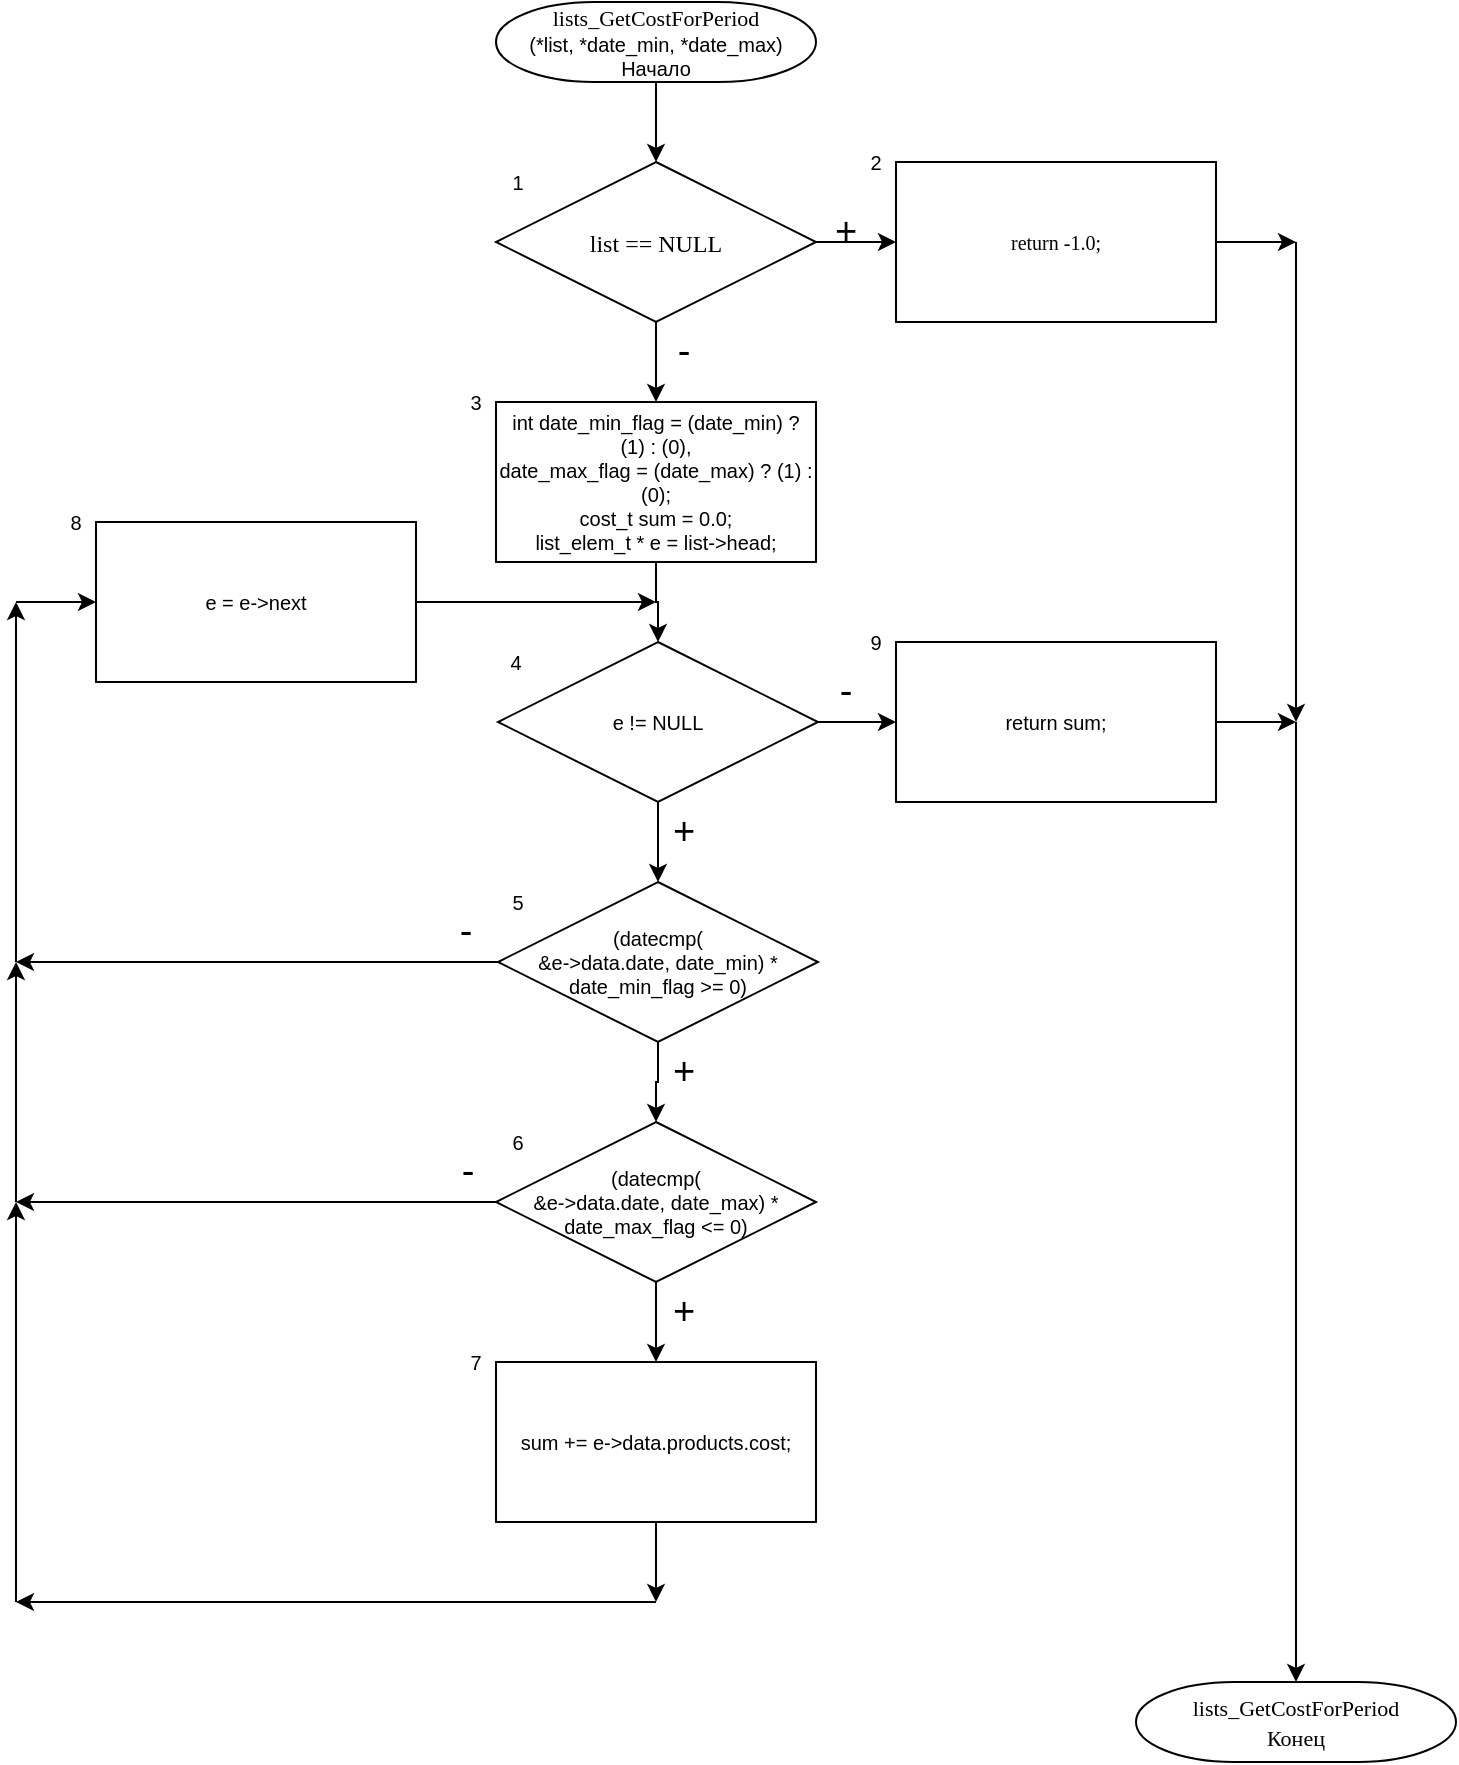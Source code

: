 <mxfile version="16.0.0" type="device" pages="12"><diagram id="lzVQ0w9jIGQPfdkiIFFy" name="lists_GetCostForPeriod"><mxGraphModel dx="596" dy="328" grid="1" gridSize="10" guides="1" tooltips="1" connect="1" arrows="1" fold="1" page="1" pageScale="1" pageWidth="827" pageHeight="1169" math="0" shadow="0"><root><mxCell id="0"/><mxCell id="1" parent="0"/><mxCell id="RfNCJ06hgjNcevVImQKu-1" style="edgeStyle=orthogonalEdgeStyle;rounded=0;orthogonalLoop=1;jettySize=auto;html=1;exitX=0.5;exitY=1;exitDx=0;exitDy=0;exitPerimeter=0;entryX=0.5;entryY=0;entryDx=0;entryDy=0;fontSize=10;" edge="1" parent="1" source="RfNCJ06hgjNcevVImQKu-2" target="RfNCJ06hgjNcevVImQKu-6"><mxGeometry relative="1" as="geometry"/></mxCell><mxCell id="RfNCJ06hgjNcevVImQKu-2" value="&lt;span lang=&quot;EN-US&quot; style=&quot;line-height: 150% ; font-family: &amp;#34;times new roman&amp;#34; , serif&quot;&gt;&lt;font style=&quot;font-size: 11px&quot;&gt;lists_GetCostForPeriod&lt;br&gt;&lt;/font&gt;&lt;/span&gt;(*list, *date_min, *date_max)&lt;br&gt;Начало" style="strokeWidth=1;html=1;shape=mxgraph.flowchart.terminator;whiteSpace=wrap;rounded=1;glass=0;comic=0;shadow=0;sketch=0;fontSize=10;" vertex="1" parent="1"><mxGeometry x="330" y="10" width="160" height="40" as="geometry"/></mxCell><mxCell id="RfNCJ06hgjNcevVImQKu-3" value="&lt;span style=&quot;font-family: &amp;#34;times new roman&amp;#34; , serif ; font-size: 11px&quot;&gt;lists_GetCostForPeriod&lt;br&gt;Конец&lt;br&gt;&lt;/span&gt;" style="strokeWidth=1;html=1;shape=mxgraph.flowchart.terminator;whiteSpace=wrap;rounded=1;glass=0;comic=0;shadow=0;sketch=0;" vertex="1" parent="1"><mxGeometry x="650" y="850" width="160" height="40" as="geometry"/></mxCell><mxCell id="RfNCJ06hgjNcevVImQKu-4" style="edgeStyle=orthogonalEdgeStyle;rounded=0;orthogonalLoop=1;jettySize=auto;html=1;exitX=1;exitY=0.5;exitDx=0;exitDy=0;entryX=0;entryY=0.5;entryDx=0;entryDy=0;fontSize=10;" edge="1" parent="1" source="RfNCJ06hgjNcevVImQKu-6" target="RfNCJ06hgjNcevVImQKu-7"><mxGeometry relative="1" as="geometry"/></mxCell><mxCell id="RfNCJ06hgjNcevVImQKu-5" style="edgeStyle=orthogonalEdgeStyle;rounded=0;orthogonalLoop=1;jettySize=auto;html=1;exitX=0.5;exitY=1;exitDx=0;exitDy=0;entryX=0.5;entryY=0;entryDx=0;entryDy=0;fontSize=10;" edge="1" parent="1" source="RfNCJ06hgjNcevVImQKu-6" target="RfNCJ06hgjNcevVImQKu-9"><mxGeometry relative="1" as="geometry"/></mxCell><mxCell id="RfNCJ06hgjNcevVImQKu-6" value="&lt;span lang=&quot;EN-US&quot; style=&quot;font-size: 12px ; line-height: 150% ; font-family: &amp;#34;times new roman&amp;#34; , serif&quot;&gt;list == NULL&lt;/span&gt;" style="rhombus;whiteSpace=wrap;html=1;fontSize=11;" vertex="1" parent="1"><mxGeometry x="330" y="90" width="160" height="80" as="geometry"/></mxCell><mxCell id="RfNCJ06hgjNcevVImQKu-7" value="&lt;span lang=&quot;EN-US&quot; style=&quot;font-size: 10px ; line-height: 150% ; font-family: &amp;#34;times new roman&amp;#34; , serif&quot;&gt;return&lt;/span&gt;&lt;span style=&quot;font-size: 10px ; line-height: 150% ; font-family: &amp;#34;times new roman&amp;#34; , serif&quot;&gt; -1.0;&lt;/span&gt;" style="rounded=0;whiteSpace=wrap;html=1;fontSize=10;" vertex="1" parent="1"><mxGeometry x="530" y="90" width="160" height="80" as="geometry"/></mxCell><mxCell id="RfNCJ06hgjNcevVImQKu-8" style="edgeStyle=orthogonalEdgeStyle;rounded=0;orthogonalLoop=1;jettySize=auto;html=1;exitX=0.5;exitY=1;exitDx=0;exitDy=0;entryX=0.5;entryY=0;entryDx=0;entryDy=0;fontSize=10;" edge="1" parent="1" source="RfNCJ06hgjNcevVImQKu-9" target="RfNCJ06hgjNcevVImQKu-11"><mxGeometry relative="1" as="geometry"/></mxCell><mxCell id="RfNCJ06hgjNcevVImQKu-9" value="int date_min_flag = (date_min) ? (1) : (0),&lt;br&gt;date_max_flag = (date_max) ? (1) : (0);&lt;br&gt;cost_t sum = 0.0;&lt;br&gt;list_elem_t * e = list-&amp;gt;head;" style="rounded=0;whiteSpace=wrap;html=1;fontSize=10;" vertex="1" parent="1"><mxGeometry x="330" y="210" width="160" height="80" as="geometry"/></mxCell><mxCell id="RfNCJ06hgjNcevVImQKu-10" style="edgeStyle=orthogonalEdgeStyle;rounded=0;orthogonalLoop=1;jettySize=auto;html=1;exitX=0.5;exitY=1;exitDx=0;exitDy=0;entryX=0.5;entryY=0;entryDx=0;entryDy=0;fontSize=10;" edge="1" parent="1" source="RfNCJ06hgjNcevVImQKu-11" target="RfNCJ06hgjNcevVImQKu-13"><mxGeometry relative="1" as="geometry"/></mxCell><mxCell id="RfNCJ06hgjNcevVImQKu-11" value="e != NULL" style="rhombus;whiteSpace=wrap;html=1;fontSize=10;" vertex="1" parent="1"><mxGeometry x="331" y="330" width="160" height="80" as="geometry"/></mxCell><mxCell id="RfNCJ06hgjNcevVImQKu-12" style="edgeStyle=orthogonalEdgeStyle;rounded=0;orthogonalLoop=1;jettySize=auto;html=1;exitX=0.5;exitY=1;exitDx=0;exitDy=0;entryX=0.5;entryY=0;entryDx=0;entryDy=0;fontSize=10;" edge="1" parent="1" source="RfNCJ06hgjNcevVImQKu-13" target="RfNCJ06hgjNcevVImQKu-15"><mxGeometry relative="1" as="geometry"/></mxCell><mxCell id="RfNCJ06hgjNcevVImQKu-13" value="(datecmp(&lt;br&gt;&amp;amp;e-&amp;gt;data.date, date_min) *&lt;br&gt;date_min_flag &amp;gt;= 0)" style="rhombus;whiteSpace=wrap;html=1;fontSize=10;" vertex="1" parent="1"><mxGeometry x="331" y="450" width="160" height="80" as="geometry"/></mxCell><mxCell id="RfNCJ06hgjNcevVImQKu-14" style="edgeStyle=orthogonalEdgeStyle;rounded=0;orthogonalLoop=1;jettySize=auto;html=1;exitX=0.5;exitY=1;exitDx=0;exitDy=0;entryX=0.5;entryY=0;entryDx=0;entryDy=0;fontSize=10;" edge="1" parent="1" source="RfNCJ06hgjNcevVImQKu-15" target="RfNCJ06hgjNcevVImQKu-17"><mxGeometry relative="1" as="geometry"/></mxCell><mxCell id="RfNCJ06hgjNcevVImQKu-15" value="(datecmp(&lt;br&gt;&amp;amp;e-&amp;gt;data.date, date_max) * date_max_flag &amp;lt;= 0)" style="rhombus;whiteSpace=wrap;html=1;fontSize=10;" vertex="1" parent="1"><mxGeometry x="330" y="570" width="160" height="80" as="geometry"/></mxCell><mxCell id="RfNCJ06hgjNcevVImQKu-16" style="edgeStyle=orthogonalEdgeStyle;rounded=0;orthogonalLoop=1;jettySize=auto;html=1;exitX=0.5;exitY=1;exitDx=0;exitDy=0;fontSize=10;" edge="1" parent="1" source="RfNCJ06hgjNcevVImQKu-17"><mxGeometry relative="1" as="geometry"><mxPoint x="410" y="810" as="targetPoint"/></mxGeometry></mxCell><mxCell id="RfNCJ06hgjNcevVImQKu-17" value="sum += e-&amp;gt;data.products.cost;" style="rounded=0;whiteSpace=wrap;html=1;fontSize=10;" vertex="1" parent="1"><mxGeometry x="330" y="690" width="160" height="80" as="geometry"/></mxCell><mxCell id="RfNCJ06hgjNcevVImQKu-18" value="" style="endArrow=classic;html=1;rounded=0;fontSize=10;" edge="1" parent="1"><mxGeometry width="50" height="50" relative="1" as="geometry"><mxPoint x="90" y="610" as="sourcePoint"/><mxPoint x="90" y="490" as="targetPoint"/></mxGeometry></mxCell><mxCell id="RfNCJ06hgjNcevVImQKu-19" value="" style="endArrow=classic;html=1;rounded=0;fontSize=10;" edge="1" parent="1"><mxGeometry width="50" height="50" relative="1" as="geometry"><mxPoint x="90" y="810" as="sourcePoint"/><mxPoint x="90" y="610" as="targetPoint"/></mxGeometry></mxCell><mxCell id="RfNCJ06hgjNcevVImQKu-20" value="" style="endArrow=classic;html=1;rounded=0;fontSize=10;" edge="1" parent="1"><mxGeometry width="50" height="50" relative="1" as="geometry"><mxPoint x="410" y="810" as="sourcePoint"/><mxPoint x="90" y="810" as="targetPoint"/></mxGeometry></mxCell><mxCell id="RfNCJ06hgjNcevVImQKu-21" value="" style="endArrow=classic;html=1;rounded=0;fontSize=10;" edge="1" parent="1"><mxGeometry width="50" height="50" relative="1" as="geometry"><mxPoint x="290" y="310" as="sourcePoint"/><mxPoint x="410" y="310" as="targetPoint"/></mxGeometry></mxCell><mxCell id="RfNCJ06hgjNcevVImQKu-22" value="" style="endArrow=classic;html=1;rounded=0;fontSize=10;" edge="1" parent="1"><mxGeometry width="50" height="50" relative="1" as="geometry"><mxPoint x="90" y="490" as="sourcePoint"/><mxPoint x="90" y="310" as="targetPoint"/></mxGeometry></mxCell><mxCell id="RfNCJ06hgjNcevVImQKu-23" value="e = e-&amp;gt;next" style="rounded=0;whiteSpace=wrap;html=1;fontSize=10;" vertex="1" parent="1"><mxGeometry x="130" y="270" width="160" height="80" as="geometry"/></mxCell><mxCell id="RfNCJ06hgjNcevVImQKu-24" value="" style="endArrow=classic;html=1;rounded=0;fontSize=10;exitX=0;exitY=0.5;exitDx=0;exitDy=0;" edge="1" parent="1" source="RfNCJ06hgjNcevVImQKu-15"><mxGeometry width="50" height="50" relative="1" as="geometry"><mxPoint x="180" y="360" as="sourcePoint"/><mxPoint x="90" y="610" as="targetPoint"/></mxGeometry></mxCell><mxCell id="RfNCJ06hgjNcevVImQKu-25" value="" style="endArrow=classic;html=1;rounded=0;fontSize=10;exitX=0;exitY=0.5;exitDx=0;exitDy=0;" edge="1" parent="1" source="RfNCJ06hgjNcevVImQKu-13"><mxGeometry width="50" height="50" relative="1" as="geometry"><mxPoint x="180" y="360" as="sourcePoint"/><mxPoint x="90" y="490" as="targetPoint"/></mxGeometry></mxCell><mxCell id="RfNCJ06hgjNcevVImQKu-26" value="" style="endArrow=classic;html=1;rounded=0;fontSize=10;entryX=0;entryY=0.5;entryDx=0;entryDy=0;" edge="1" parent="1" target="RfNCJ06hgjNcevVImQKu-23"><mxGeometry width="50" height="50" relative="1" as="geometry"><mxPoint x="90" y="310" as="sourcePoint"/><mxPoint x="230" y="310" as="targetPoint"/></mxGeometry></mxCell><mxCell id="RfNCJ06hgjNcevVImQKu-27" value="" style="endArrow=classic;html=1;rounded=0;fontSize=10;exitX=1;exitY=0.5;exitDx=0;exitDy=0;entryX=0;entryY=0.5;entryDx=0;entryDy=0;" edge="1" parent="1" source="RfNCJ06hgjNcevVImQKu-11" target="RfNCJ06hgjNcevVImQKu-30"><mxGeometry width="50" height="50" relative="1" as="geometry"><mxPoint x="410" y="480" as="sourcePoint"/><mxPoint x="530" y="370" as="targetPoint"/></mxGeometry></mxCell><mxCell id="RfNCJ06hgjNcevVImQKu-28" value="" style="endArrow=classic;html=1;rounded=0;fontSize=10;" edge="1" parent="1"><mxGeometry width="50" height="50" relative="1" as="geometry"><mxPoint x="730" y="130" as="sourcePoint"/><mxPoint x="730" y="370" as="targetPoint"/></mxGeometry></mxCell><mxCell id="RfNCJ06hgjNcevVImQKu-29" value="" style="endArrow=classic;html=1;rounded=0;fontSize=10;exitX=1;exitY=0.5;exitDx=0;exitDy=0;" edge="1" parent="1" source="RfNCJ06hgjNcevVImQKu-7"><mxGeometry width="50" height="50" relative="1" as="geometry"><mxPoint x="620" y="310" as="sourcePoint"/><mxPoint x="730" y="130" as="targetPoint"/></mxGeometry></mxCell><mxCell id="RfNCJ06hgjNcevVImQKu-30" value="return sum;" style="rounded=0;whiteSpace=wrap;html=1;fontSize=10;" vertex="1" parent="1"><mxGeometry x="530" y="330" width="160" height="80" as="geometry"/></mxCell><mxCell id="RfNCJ06hgjNcevVImQKu-31" value="" style="endArrow=classic;html=1;rounded=0;fontSize=10;exitX=1;exitY=0.5;exitDx=0;exitDy=0;" edge="1" parent="1" source="RfNCJ06hgjNcevVImQKu-30"><mxGeometry width="50" height="50" relative="1" as="geometry"><mxPoint x="700" y="310" as="sourcePoint"/><mxPoint x="730" y="370" as="targetPoint"/></mxGeometry></mxCell><mxCell id="RfNCJ06hgjNcevVImQKu-32" value="" style="endArrow=classic;html=1;rounded=0;fontSize=10;entryX=0.5;entryY=0;entryDx=0;entryDy=0;entryPerimeter=0;" edge="1" parent="1" target="RfNCJ06hgjNcevVImQKu-3"><mxGeometry width="50" height="50" relative="1" as="geometry"><mxPoint x="730" y="370" as="sourcePoint"/><mxPoint x="590" y="640" as="targetPoint"/></mxGeometry></mxCell><mxCell id="RfNCJ06hgjNcevVImQKu-33" value="7" style="text;html=1;strokeColor=none;fillColor=none;align=center;verticalAlign=middle;whiteSpace=wrap;rounded=0;shadow=0;glass=0;comic=0;sketch=0;fontSize=10;" vertex="1" parent="1"><mxGeometry x="310" y="680" width="20" height="20" as="geometry"/></mxCell><mxCell id="RfNCJ06hgjNcevVImQKu-34" value="6" style="text;html=1;strokeColor=none;fillColor=none;align=center;verticalAlign=middle;whiteSpace=wrap;rounded=0;shadow=0;glass=0;comic=0;sketch=0;fontSize=10;" vertex="1" parent="1"><mxGeometry x="331" y="570" width="20" height="20" as="geometry"/></mxCell><mxCell id="RfNCJ06hgjNcevVImQKu-35" value="5" style="text;html=1;strokeColor=none;fillColor=none;align=center;verticalAlign=middle;whiteSpace=wrap;rounded=0;shadow=0;glass=0;comic=0;sketch=0;fontSize=10;" vertex="1" parent="1"><mxGeometry x="331" y="450" width="20" height="20" as="geometry"/></mxCell><mxCell id="RfNCJ06hgjNcevVImQKu-36" value="9" style="text;html=1;strokeColor=none;fillColor=none;align=center;verticalAlign=middle;whiteSpace=wrap;rounded=0;shadow=0;glass=0;comic=0;sketch=0;fontSize=10;" vertex="1" parent="1"><mxGeometry x="510" y="320" width="20" height="20" as="geometry"/></mxCell><mxCell id="RfNCJ06hgjNcevVImQKu-37" value="4" style="text;html=1;strokeColor=none;fillColor=none;align=center;verticalAlign=middle;whiteSpace=wrap;rounded=0;shadow=0;glass=0;comic=0;sketch=0;fontSize=10;" vertex="1" parent="1"><mxGeometry x="330" y="330" width="20" height="20" as="geometry"/></mxCell><mxCell id="RfNCJ06hgjNcevVImQKu-38" value="3" style="text;html=1;strokeColor=none;fillColor=none;align=center;verticalAlign=middle;whiteSpace=wrap;rounded=0;shadow=0;glass=0;comic=0;sketch=0;fontSize=10;" vertex="1" parent="1"><mxGeometry x="310" y="200" width="20" height="20" as="geometry"/></mxCell><mxCell id="RfNCJ06hgjNcevVImQKu-39" value="2" style="text;html=1;strokeColor=none;fillColor=none;align=center;verticalAlign=middle;whiteSpace=wrap;rounded=0;shadow=0;glass=0;comic=0;sketch=0;fontSize=10;" vertex="1" parent="1"><mxGeometry x="510" y="80" width="20" height="20" as="geometry"/></mxCell><mxCell id="RfNCJ06hgjNcevVImQKu-40" value="1" style="text;html=1;strokeColor=none;fillColor=none;align=center;verticalAlign=middle;whiteSpace=wrap;rounded=0;shadow=0;glass=0;comic=0;sketch=0;fontSize=10;" vertex="1" parent="1"><mxGeometry x="331" y="90" width="20" height="20" as="geometry"/></mxCell><mxCell id="RfNCJ06hgjNcevVImQKu-41" value="8" style="text;html=1;strokeColor=none;fillColor=none;align=center;verticalAlign=middle;whiteSpace=wrap;rounded=0;shadow=0;glass=0;comic=0;sketch=0;fontSize=10;" vertex="1" parent="1"><mxGeometry x="110" y="260" width="20" height="20" as="geometry"/></mxCell><mxCell id="RfNCJ06hgjNcevVImQKu-42" value="+" style="text;html=1;strokeColor=none;fillColor=none;align=center;verticalAlign=middle;whiteSpace=wrap;rounded=0;shadow=0;glass=0;comic=0;sketch=0;fontSize=19;" vertex="1" parent="1"><mxGeometry x="490" y="110" width="30" height="30" as="geometry"/></mxCell><mxCell id="RfNCJ06hgjNcevVImQKu-43" value="-" style="text;html=1;strokeColor=none;fillColor=none;align=center;verticalAlign=middle;whiteSpace=wrap;rounded=0;shadow=0;glass=0;comic=0;sketch=0;fontSize=19;" vertex="1" parent="1"><mxGeometry x="409" y="170" width="30" height="30" as="geometry"/></mxCell><mxCell id="RfNCJ06hgjNcevVImQKu-44" value="+" style="text;html=1;strokeColor=none;fillColor=none;align=center;verticalAlign=middle;whiteSpace=wrap;rounded=0;shadow=0;glass=0;comic=0;sketch=0;fontSize=19;" vertex="1" parent="1"><mxGeometry x="409" y="410" width="30" height="30" as="geometry"/></mxCell><mxCell id="RfNCJ06hgjNcevVImQKu-45" value="-" style="text;html=1;strokeColor=none;fillColor=none;align=center;verticalAlign=middle;whiteSpace=wrap;rounded=0;shadow=0;glass=0;comic=0;sketch=0;fontSize=19;" vertex="1" parent="1"><mxGeometry x="490" y="340" width="30" height="30" as="geometry"/></mxCell><mxCell id="RfNCJ06hgjNcevVImQKu-46" value="+" style="text;html=1;strokeColor=none;fillColor=none;align=center;verticalAlign=middle;whiteSpace=wrap;rounded=0;shadow=0;glass=0;comic=0;sketch=0;fontSize=19;" vertex="1" parent="1"><mxGeometry x="409" y="650" width="30" height="30" as="geometry"/></mxCell><mxCell id="RfNCJ06hgjNcevVImQKu-47" value="+" style="text;html=1;strokeColor=none;fillColor=none;align=center;verticalAlign=middle;whiteSpace=wrap;rounded=0;shadow=0;glass=0;comic=0;sketch=0;fontSize=19;" vertex="1" parent="1"><mxGeometry x="409" y="530" width="30" height="30" as="geometry"/></mxCell><mxCell id="RfNCJ06hgjNcevVImQKu-48" value="-" style="text;html=1;strokeColor=none;fillColor=none;align=center;verticalAlign=middle;whiteSpace=wrap;rounded=0;shadow=0;glass=0;comic=0;sketch=0;fontSize=19;" vertex="1" parent="1"><mxGeometry x="301" y="580" width="30" height="30" as="geometry"/></mxCell><mxCell id="RfNCJ06hgjNcevVImQKu-49" value="-" style="text;html=1;strokeColor=none;fillColor=none;align=center;verticalAlign=middle;whiteSpace=wrap;rounded=0;shadow=0;glass=0;comic=0;sketch=0;fontSize=19;" vertex="1" parent="1"><mxGeometry x="300" y="460" width="30" height="30" as="geometry"/></mxCell></root></mxGraphModel></diagram><diagram id="wC9_N3MN8mevKsH7KUUe" name="check_wchar"><mxGraphModel dx="1164" dy="1159" grid="1" gridSize="10" guides="1" tooltips="1" connect="1" arrows="1" fold="1" page="1" pageScale="1" pageWidth="827" pageHeight="1169" math="0" shadow="0"><root><mxCell id="xF5D-1PXrtBkrSEzc9wS-0"/><mxCell id="xF5D-1PXrtBkrSEzc9wS-1" parent="xF5D-1PXrtBkrSEzc9wS-0"/><mxCell id="xF5D-1PXrtBkrSEzc9wS-14" style="edgeStyle=orthogonalEdgeStyle;rounded=0;orthogonalLoop=1;jettySize=auto;html=1;exitX=0.5;exitY=1;exitDx=0;exitDy=0;exitPerimeter=0;entryX=0.5;entryY=0;entryDx=0;entryDy=0;fontSize=11;" edge="1" parent="xF5D-1PXrtBkrSEzc9wS-1" source="xF5D-1PXrtBkrSEzc9wS-2" target="xF5D-1PXrtBkrSEzc9wS-4"><mxGeometry relative="1" as="geometry"/></mxCell><mxCell id="xF5D-1PXrtBkrSEzc9wS-2" value="check_wchar(ch, mode)&lt;br&gt;Начало" style="strokeWidth=1;html=1;shape=mxgraph.flowchart.terminator;whiteSpace=wrap;rounded=1;glass=0;comic=0;shadow=0;sketch=0;" vertex="1" parent="xF5D-1PXrtBkrSEzc9wS-1"><mxGeometry width="160" height="40" as="geometry"/></mxCell><mxCell id="xF5D-1PXrtBkrSEzc9wS-3" value="check_wchar()&lt;br&gt;Конец" style="strokeWidth=1;html=1;shape=mxgraph.flowchart.terminator;whiteSpace=wrap;rounded=1;glass=0;comic=0;shadow=0;sketch=0;" vertex="1" parent="xF5D-1PXrtBkrSEzc9wS-1"><mxGeometry x="320" y="560" width="160" height="40" as="geometry"/></mxCell><mxCell id="xF5D-1PXrtBkrSEzc9wS-13" style="edgeStyle=orthogonalEdgeStyle;rounded=0;orthogonalLoop=1;jettySize=auto;html=1;exitX=0.5;exitY=1;exitDx=0;exitDy=0;entryX=0.5;entryY=0;entryDx=0;entryDy=0;fontSize=11;" edge="1" parent="xF5D-1PXrtBkrSEzc9wS-1" source="xF5D-1PXrtBkrSEzc9wS-4" target="xF5D-1PXrtBkrSEzc9wS-5"><mxGeometry relative="1" as="geometry"/></mxCell><mxCell id="xF5D-1PXrtBkrSEzc9wS-27" style="edgeStyle=orthogonalEdgeStyle;rounded=0;orthogonalLoop=1;jettySize=auto;html=1;exitX=1;exitY=0.5;exitDx=0;exitDy=0;entryX=0;entryY=0.5;entryDx=0;entryDy=0;fontSize=10;" edge="1" parent="xF5D-1PXrtBkrSEzc9wS-1" source="xF5D-1PXrtBkrSEzc9wS-4" target="xF5D-1PXrtBkrSEzc9wS-26"><mxGeometry relative="1" as="geometry"/></mxCell><mxCell id="xF5D-1PXrtBkrSEzc9wS-4" value="&lt;font style=&quot;font-size: 11px&quot;&gt;(mode &amp;amp; VMASK_LOWER_CHARS)&lt;br&gt;&amp;amp;&amp;amp; iswlower(ch)&lt;/font&gt;" style="rhombus;whiteSpace=wrap;html=1;rounded=0;shadow=0;glass=0;comic=0;sketch=0;strokeWidth=1;" vertex="1" parent="xF5D-1PXrtBkrSEzc9wS-1"><mxGeometry y="120" width="160" height="80" as="geometry"/></mxCell><mxCell id="xF5D-1PXrtBkrSEzc9wS-12" style="edgeStyle=orthogonalEdgeStyle;rounded=0;orthogonalLoop=1;jettySize=auto;html=1;exitX=0.5;exitY=1;exitDx=0;exitDy=0;entryX=0.5;entryY=0;entryDx=0;entryDy=0;fontSize=11;" edge="1" parent="xF5D-1PXrtBkrSEzc9wS-1" source="xF5D-1PXrtBkrSEzc9wS-5" target="xF5D-1PXrtBkrSEzc9wS-6"><mxGeometry relative="1" as="geometry"/></mxCell><mxCell id="xF5D-1PXrtBkrSEzc9wS-29" style="edgeStyle=orthogonalEdgeStyle;rounded=0;orthogonalLoop=1;jettySize=auto;html=1;exitX=1;exitY=0.5;exitDx=0;exitDy=0;entryX=0;entryY=0.5;entryDx=0;entryDy=0;fontSize=10;" edge="1" parent="xF5D-1PXrtBkrSEzc9wS-1" source="xF5D-1PXrtBkrSEzc9wS-5" target="xF5D-1PXrtBkrSEzc9wS-28"><mxGeometry relative="1" as="geometry"/></mxCell><mxCell id="xF5D-1PXrtBkrSEzc9wS-5" value="(mode &amp;amp; VMASK_UPPER_CHARS)&lt;br&gt;&amp;amp;&amp;amp; iswupper(ch)" style="rhombus;whiteSpace=wrap;html=1;rounded=0;shadow=0;glass=0;comic=0;sketch=0;fontSize=11;strokeWidth=1;" vertex="1" parent="xF5D-1PXrtBkrSEzc9wS-1"><mxGeometry y="240" width="160" height="80" as="geometry"/></mxCell><mxCell id="xF5D-1PXrtBkrSEzc9wS-11" style="edgeStyle=orthogonalEdgeStyle;rounded=0;orthogonalLoop=1;jettySize=auto;html=1;exitX=0.5;exitY=1;exitDx=0;exitDy=0;entryX=0.5;entryY=0;entryDx=0;entryDy=0;fontSize=11;" edge="1" parent="xF5D-1PXrtBkrSEzc9wS-1" source="xF5D-1PXrtBkrSEzc9wS-6" target="xF5D-1PXrtBkrSEzc9wS-10"><mxGeometry relative="1" as="geometry"/></mxCell><mxCell id="xF5D-1PXrtBkrSEzc9wS-31" style="edgeStyle=orthogonalEdgeStyle;rounded=0;orthogonalLoop=1;jettySize=auto;html=1;exitX=1;exitY=0.5;exitDx=0;exitDy=0;entryX=0;entryY=0.5;entryDx=0;entryDy=0;fontSize=10;" edge="1" parent="xF5D-1PXrtBkrSEzc9wS-1" source="xF5D-1PXrtBkrSEzc9wS-6" target="xF5D-1PXrtBkrSEzc9wS-30"><mxGeometry relative="1" as="geometry"/></mxCell><mxCell id="xF5D-1PXrtBkrSEzc9wS-6" value="(mode &amp;amp;&lt;br&gt;VMASK_DIGITS) &amp;amp;&amp;amp; iswdigit(ch)" style="rhombus;whiteSpace=wrap;html=1;rounded=0;shadow=0;glass=0;comic=0;sketch=0;fontSize=11;strokeWidth=1;" vertex="1" parent="xF5D-1PXrtBkrSEzc9wS-1"><mxGeometry y="360" width="160" height="80" as="geometry"/></mxCell><mxCell id="xF5D-1PXrtBkrSEzc9wS-18" style="edgeStyle=orthogonalEdgeStyle;rounded=0;orthogonalLoop=1;jettySize=auto;html=1;entryX=0.5;entryY=0;entryDx=0;entryDy=0;fontSize=11;" edge="1" parent="xF5D-1PXrtBkrSEzc9wS-1" source="xF5D-1PXrtBkrSEzc9wS-7" target="xF5D-1PXrtBkrSEzc9wS-8"><mxGeometry relative="1" as="geometry"/></mxCell><mxCell id="xF5D-1PXrtBkrSEzc9wS-33" style="edgeStyle=orthogonalEdgeStyle;rounded=0;orthogonalLoop=1;jettySize=auto;html=1;exitX=0;exitY=0.5;exitDx=0;exitDy=0;entryX=1;entryY=0.5;entryDx=0;entryDy=0;fontSize=10;" edge="1" parent="xF5D-1PXrtBkrSEzc9wS-1" source="xF5D-1PXrtBkrSEzc9wS-7" target="xF5D-1PXrtBkrSEzc9wS-32"><mxGeometry relative="1" as="geometry"/></mxCell><mxCell id="xF5D-1PXrtBkrSEzc9wS-7" value="(mode &amp;amp;&lt;br&gt;VMASK_SPACES) &amp;amp;&amp;amp;&lt;br&gt;(ch == L' ')" style="rhombus;whiteSpace=wrap;html=1;rounded=0;shadow=0;glass=0;comic=0;sketch=0;fontSize=11;strokeWidth=1;" vertex="1" parent="xF5D-1PXrtBkrSEzc9wS-1"><mxGeometry x="640" y="120" width="160" height="80" as="geometry"/></mxCell><mxCell id="xF5D-1PXrtBkrSEzc9wS-19" style="edgeStyle=orthogonalEdgeStyle;rounded=0;orthogonalLoop=1;jettySize=auto;html=1;exitX=0.5;exitY=1;exitDx=0;exitDy=0;entryX=0.5;entryY=0;entryDx=0;entryDy=0;fontSize=11;" edge="1" parent="xF5D-1PXrtBkrSEzc9wS-1" source="xF5D-1PXrtBkrSEzc9wS-8" target="xF5D-1PXrtBkrSEzc9wS-9"><mxGeometry relative="1" as="geometry"/></mxCell><mxCell id="xF5D-1PXrtBkrSEzc9wS-35" style="edgeStyle=orthogonalEdgeStyle;rounded=0;orthogonalLoop=1;jettySize=auto;html=1;exitX=0;exitY=0.5;exitDx=0;exitDy=0;entryX=1;entryY=0.5;entryDx=0;entryDy=0;fontSize=10;" edge="1" parent="xF5D-1PXrtBkrSEzc9wS-1" source="xF5D-1PXrtBkrSEzc9wS-8" target="xF5D-1PXrtBkrSEzc9wS-34"><mxGeometry relative="1" as="geometry"/></mxCell><mxCell id="xF5D-1PXrtBkrSEzc9wS-8" value="(mode &amp;amp;&lt;br&gt;VMASK_PUNCTS) &amp;amp;&amp;amp; (ch&lt;br&gt;== L'.' || ch == L',')" style="rhombus;whiteSpace=wrap;html=1;rounded=0;shadow=0;glass=0;comic=0;sketch=0;fontSize=11;strokeWidth=1;" vertex="1" parent="xF5D-1PXrtBkrSEzc9wS-1"><mxGeometry x="640" y="240" width="160" height="80" as="geometry"/></mxCell><mxCell id="xF5D-1PXrtBkrSEzc9wS-37" style="edgeStyle=orthogonalEdgeStyle;rounded=0;orthogonalLoop=1;jettySize=auto;html=1;exitX=0;exitY=0.5;exitDx=0;exitDy=0;entryX=1;entryY=0.5;entryDx=0;entryDy=0;fontSize=10;" edge="1" parent="xF5D-1PXrtBkrSEzc9wS-1" source="xF5D-1PXrtBkrSEzc9wS-9" target="xF5D-1PXrtBkrSEzc9wS-36"><mxGeometry relative="1" as="geometry"/></mxCell><mxCell id="xF5D-1PXrtBkrSEzc9wS-9" value="&lt;font style=&quot;font-size: 9px&quot;&gt;(mode &amp;amp;&lt;br&gt;VMASK_ADD_FS_CHARS)&lt;br style=&quot;font-size: 9px&quot;&gt;&amp;amp;&amp;amp; (ch == L':' || ch == L'/'&lt;br style=&quot;font-size: 9px&quot;&gt;|| ch == L'_' ||&lt;br style=&quot;font-size: 9px&quot;&gt;ch == L'-')&lt;/font&gt;" style="rhombus;whiteSpace=wrap;html=1;rounded=0;shadow=0;glass=0;comic=0;sketch=0;fontSize=9;strokeWidth=1;" vertex="1" parent="xF5D-1PXrtBkrSEzc9wS-1"><mxGeometry x="640" y="360" width="160" height="80" as="geometry"/></mxCell><mxCell id="xF5D-1PXrtBkrSEzc9wS-10" value="А" style="ellipse;whiteSpace=wrap;html=1;aspect=fixed;rounded=1;shadow=0;glass=0;comic=0;sketch=0;strokeWidth=1;fontSize=11;" vertex="1" parent="xF5D-1PXrtBkrSEzc9wS-1"><mxGeometry x="60" y="480" width="40" height="40" as="geometry"/></mxCell><mxCell id="xF5D-1PXrtBkrSEzc9wS-17" style="edgeStyle=orthogonalEdgeStyle;rounded=0;orthogonalLoop=1;jettySize=auto;html=1;exitX=0.5;exitY=1;exitDx=0;exitDy=0;entryX=0.5;entryY=0;entryDx=0;entryDy=0;fontSize=11;" edge="1" parent="xF5D-1PXrtBkrSEzc9wS-1" source="xF5D-1PXrtBkrSEzc9wS-16" target="xF5D-1PXrtBkrSEzc9wS-7"><mxGeometry relative="1" as="geometry"/></mxCell><mxCell id="xF5D-1PXrtBkrSEzc9wS-16" value="А" style="ellipse;whiteSpace=wrap;html=1;aspect=fixed;rounded=1;shadow=0;glass=0;comic=0;sketch=0;strokeWidth=1;fontSize=11;" vertex="1" parent="xF5D-1PXrtBkrSEzc9wS-1"><mxGeometry x="700" y="40" width="40" height="40" as="geometry"/></mxCell><mxCell id="xF5D-1PXrtBkrSEzc9wS-20" value="-" style="text;html=1;strokeColor=none;fillColor=none;align=center;verticalAlign=middle;whiteSpace=wrap;rounded=0;shadow=0;glass=0;comic=0;sketch=0;fontSize=19;" vertex="1" parent="xF5D-1PXrtBkrSEzc9wS-1"><mxGeometry x="80" y="320" width="30" height="30" as="geometry"/></mxCell><mxCell id="xF5D-1PXrtBkrSEzc9wS-21" value="-" style="text;html=1;strokeColor=none;fillColor=none;align=center;verticalAlign=middle;whiteSpace=wrap;rounded=0;shadow=0;glass=0;comic=0;sketch=0;fontSize=19;" vertex="1" parent="xF5D-1PXrtBkrSEzc9wS-1"><mxGeometry x="80" y="200" width="30" height="30" as="geometry"/></mxCell><mxCell id="xF5D-1PXrtBkrSEzc9wS-22" value="-" style="text;html=1;strokeColor=none;fillColor=none;align=center;verticalAlign=middle;whiteSpace=wrap;rounded=0;shadow=0;glass=0;comic=0;sketch=0;fontSize=19;" vertex="1" parent="xF5D-1PXrtBkrSEzc9wS-1"><mxGeometry x="80" y="440" width="30" height="30" as="geometry"/></mxCell><mxCell id="xF5D-1PXrtBkrSEzc9wS-23" value="-" style="text;html=1;strokeColor=none;fillColor=none;align=center;verticalAlign=middle;whiteSpace=wrap;rounded=0;shadow=0;glass=0;comic=0;sketch=0;fontSize=19;" vertex="1" parent="xF5D-1PXrtBkrSEzc9wS-1"><mxGeometry x="720" y="200" width="30" height="30" as="geometry"/></mxCell><mxCell id="xF5D-1PXrtBkrSEzc9wS-24" value="-" style="text;html=1;strokeColor=none;fillColor=none;align=center;verticalAlign=middle;whiteSpace=wrap;rounded=0;shadow=0;glass=0;comic=0;sketch=0;fontSize=19;" vertex="1" parent="xF5D-1PXrtBkrSEzc9wS-1"><mxGeometry x="720" y="320" width="30" height="30" as="geometry"/></mxCell><mxCell id="xF5D-1PXrtBkrSEzc9wS-25" value="-" style="text;html=1;strokeColor=none;fillColor=none;align=center;verticalAlign=middle;whiteSpace=wrap;rounded=0;shadow=0;glass=0;comic=0;sketch=0;fontSize=19;" vertex="1" parent="xF5D-1PXrtBkrSEzc9wS-1"><mxGeometry x="720" y="440" width="30" height="30" as="geometry"/></mxCell><mxCell id="xF5D-1PXrtBkrSEzc9wS-42" style="edgeStyle=orthogonalEdgeStyle;rounded=0;orthogonalLoop=1;jettySize=auto;html=1;exitX=1;exitY=0.5;exitDx=0;exitDy=0;fontSize=10;" edge="1" parent="xF5D-1PXrtBkrSEzc9wS-1" source="xF5D-1PXrtBkrSEzc9wS-26"><mxGeometry relative="1" as="geometry"><mxPoint x="400" y="160" as="targetPoint"/></mxGeometry></mxCell><mxCell id="xF5D-1PXrtBkrSEzc9wS-26" value="return VMASK_LOWER_CHARS" style="rounded=0;whiteSpace=wrap;html=1;shadow=0;glass=0;comic=0;sketch=0;fontSize=10;strokeWidth=1;" vertex="1" parent="xF5D-1PXrtBkrSEzc9wS-1"><mxGeometry x="200" y="120" width="160" height="80" as="geometry"/></mxCell><mxCell id="xF5D-1PXrtBkrSEzc9wS-44" style="edgeStyle=orthogonalEdgeStyle;rounded=0;orthogonalLoop=1;jettySize=auto;html=1;exitX=1;exitY=0.5;exitDx=0;exitDy=0;fontSize=10;" edge="1" parent="xF5D-1PXrtBkrSEzc9wS-1" source="xF5D-1PXrtBkrSEzc9wS-28"><mxGeometry relative="1" as="geometry"><mxPoint x="400" y="280" as="targetPoint"/></mxGeometry></mxCell><mxCell id="xF5D-1PXrtBkrSEzc9wS-28" value="return VMASK_UPPER_CHARS" style="rounded=0;whiteSpace=wrap;html=1;shadow=0;glass=0;comic=0;sketch=0;fontSize=10;strokeWidth=1;" vertex="1" parent="xF5D-1PXrtBkrSEzc9wS-1"><mxGeometry x="200" y="240" width="160" height="80" as="geometry"/></mxCell><mxCell id="xF5D-1PXrtBkrSEzc9wS-46" style="edgeStyle=orthogonalEdgeStyle;rounded=0;orthogonalLoop=1;jettySize=auto;html=1;exitX=1;exitY=0.5;exitDx=0;exitDy=0;fontSize=10;" edge="1" parent="xF5D-1PXrtBkrSEzc9wS-1" source="xF5D-1PXrtBkrSEzc9wS-30"><mxGeometry relative="1" as="geometry"><mxPoint x="400" y="400" as="targetPoint"/></mxGeometry></mxCell><mxCell id="xF5D-1PXrtBkrSEzc9wS-30" value="return VMASK_DIGITS" style="rounded=0;whiteSpace=wrap;html=1;shadow=0;glass=0;comic=0;sketch=0;fontSize=10;strokeWidth=1;" vertex="1" parent="xF5D-1PXrtBkrSEzc9wS-1"><mxGeometry x="200" y="360" width="160" height="80" as="geometry"/></mxCell><mxCell id="xF5D-1PXrtBkrSEzc9wS-41" style="edgeStyle=orthogonalEdgeStyle;rounded=0;orthogonalLoop=1;jettySize=auto;html=1;exitX=0;exitY=0.5;exitDx=0;exitDy=0;fontSize=10;" edge="1" parent="xF5D-1PXrtBkrSEzc9wS-1" source="xF5D-1PXrtBkrSEzc9wS-32"><mxGeometry relative="1" as="geometry"><mxPoint x="400" y="160" as="targetPoint"/></mxGeometry></mxCell><mxCell id="xF5D-1PXrtBkrSEzc9wS-32" value="return VMASK_SPACES" style="rounded=0;whiteSpace=wrap;html=1;shadow=0;glass=0;comic=0;sketch=0;fontSize=10;strokeWidth=1;" vertex="1" parent="xF5D-1PXrtBkrSEzc9wS-1"><mxGeometry x="440" y="120" width="160" height="80" as="geometry"/></mxCell><mxCell id="xF5D-1PXrtBkrSEzc9wS-43" style="edgeStyle=orthogonalEdgeStyle;rounded=0;orthogonalLoop=1;jettySize=auto;html=1;exitX=0;exitY=0.5;exitDx=0;exitDy=0;fontSize=10;" edge="1" parent="xF5D-1PXrtBkrSEzc9wS-1" source="xF5D-1PXrtBkrSEzc9wS-34"><mxGeometry relative="1" as="geometry"><mxPoint x="400" y="280" as="targetPoint"/></mxGeometry></mxCell><mxCell id="xF5D-1PXrtBkrSEzc9wS-34" value="return VMASK_PUNCTS" style="rounded=0;whiteSpace=wrap;html=1;shadow=0;glass=0;comic=0;sketch=0;fontSize=10;strokeWidth=1;" vertex="1" parent="xF5D-1PXrtBkrSEzc9wS-1"><mxGeometry x="440" y="240" width="160" height="80" as="geometry"/></mxCell><mxCell id="xF5D-1PXrtBkrSEzc9wS-45" style="edgeStyle=orthogonalEdgeStyle;rounded=0;orthogonalLoop=1;jettySize=auto;html=1;exitX=0;exitY=0.5;exitDx=0;exitDy=0;fontSize=10;" edge="1" parent="xF5D-1PXrtBkrSEzc9wS-1" source="xF5D-1PXrtBkrSEzc9wS-36"><mxGeometry relative="1" as="geometry"><mxPoint x="400" y="400" as="targetPoint"/></mxGeometry></mxCell><mxCell id="xF5D-1PXrtBkrSEzc9wS-36" value="return VMASK_ADD_FS_CHARS" style="rounded=0;whiteSpace=wrap;html=1;shadow=0;glass=0;comic=0;sketch=0;fontSize=10;strokeWidth=1;" vertex="1" parent="xF5D-1PXrtBkrSEzc9wS-1"><mxGeometry x="440" y="360" width="160" height="80" as="geometry"/></mxCell><mxCell id="xF5D-1PXrtBkrSEzc9wS-47" style="edgeStyle=orthogonalEdgeStyle;rounded=0;orthogonalLoop=1;jettySize=auto;html=1;exitX=0;exitY=0.5;exitDx=0;exitDy=0;fontSize=10;" edge="1" parent="xF5D-1PXrtBkrSEzc9wS-1" source="xF5D-1PXrtBkrSEzc9wS-38"><mxGeometry relative="1" as="geometry"><mxPoint x="400" y="500" as="targetPoint"/></mxGeometry></mxCell><mxCell id="xF5D-1PXrtBkrSEzc9wS-38" value="return 0" style="rounded=0;whiteSpace=wrap;html=1;shadow=0;glass=0;comic=0;sketch=0;fontSize=10;strokeWidth=1;" vertex="1" parent="xF5D-1PXrtBkrSEzc9wS-1"><mxGeometry x="440" y="460" width="160" height="80" as="geometry"/></mxCell><mxCell id="xF5D-1PXrtBkrSEzc9wS-39" value="" style="endArrow=classic;html=1;rounded=0;fontSize=10;entryX=1;entryY=0.5;entryDx=0;entryDy=0;" edge="1" parent="xF5D-1PXrtBkrSEzc9wS-1" target="xF5D-1PXrtBkrSEzc9wS-38"><mxGeometry width="50" height="50" relative="1" as="geometry"><mxPoint x="720" y="500" as="sourcePoint"/><mxPoint x="730" y="460" as="targetPoint"/></mxGeometry></mxCell><mxCell id="xF5D-1PXrtBkrSEzc9wS-40" value="" style="endArrow=classic;html=1;rounded=0;fontSize=10;exitX=0.5;exitY=1;exitDx=0;exitDy=0;" edge="1" parent="xF5D-1PXrtBkrSEzc9wS-1" source="xF5D-1PXrtBkrSEzc9wS-9"><mxGeometry width="50" height="50" relative="1" as="geometry"><mxPoint x="680" y="510" as="sourcePoint"/><mxPoint x="720" y="500" as="targetPoint"/></mxGeometry></mxCell><mxCell id="xF5D-1PXrtBkrSEzc9wS-48" value="" style="endArrow=classic;html=1;rounded=0;fontSize=10;" edge="1" parent="xF5D-1PXrtBkrSEzc9wS-1"><mxGeometry width="50" height="50" relative="1" as="geometry"><mxPoint x="400" y="160" as="sourcePoint"/><mxPoint x="400" y="280" as="targetPoint"/></mxGeometry></mxCell><mxCell id="xF5D-1PXrtBkrSEzc9wS-49" value="" style="endArrow=classic;html=1;rounded=0;fontSize=10;" edge="1" parent="xF5D-1PXrtBkrSEzc9wS-1"><mxGeometry width="50" height="50" relative="1" as="geometry"><mxPoint x="400" y="280" as="sourcePoint"/><mxPoint x="400" y="400" as="targetPoint"/></mxGeometry></mxCell><mxCell id="xF5D-1PXrtBkrSEzc9wS-50" value="" style="endArrow=classic;html=1;rounded=0;fontSize=10;" edge="1" parent="xF5D-1PXrtBkrSEzc9wS-1"><mxGeometry width="50" height="50" relative="1" as="geometry"><mxPoint x="400" y="400" as="sourcePoint"/><mxPoint x="400" y="500" as="targetPoint"/></mxGeometry></mxCell><mxCell id="xF5D-1PXrtBkrSEzc9wS-51" value="" style="endArrow=classic;html=1;rounded=0;fontSize=10;entryX=0.5;entryY=0;entryDx=0;entryDy=0;entryPerimeter=0;" edge="1" parent="xF5D-1PXrtBkrSEzc9wS-1" target="xF5D-1PXrtBkrSEzc9wS-3"><mxGeometry width="50" height="50" relative="1" as="geometry"><mxPoint x="400" y="500" as="sourcePoint"/><mxPoint x="400" y="580" as="targetPoint"/></mxGeometry></mxCell><mxCell id="xF5D-1PXrtBkrSEzc9wS-52" value="+" style="text;html=1;strokeColor=none;fillColor=none;align=center;verticalAlign=middle;whiteSpace=wrap;rounded=0;shadow=0;glass=0;comic=0;sketch=0;fontSize=19;" vertex="1" parent="xF5D-1PXrtBkrSEzc9wS-1"><mxGeometry x="161" y="137" width="30" height="30" as="geometry"/></mxCell><mxCell id="xF5D-1PXrtBkrSEzc9wS-54" value="+" style="text;html=1;strokeColor=none;fillColor=none;align=center;verticalAlign=middle;whiteSpace=wrap;rounded=0;shadow=0;glass=0;comic=0;sketch=0;fontSize=19;" vertex="1" parent="xF5D-1PXrtBkrSEzc9wS-1"><mxGeometry x="161" y="257" width="30" height="30" as="geometry"/></mxCell><mxCell id="xF5D-1PXrtBkrSEzc9wS-55" value="+" style="text;html=1;strokeColor=none;fillColor=none;align=center;verticalAlign=middle;whiteSpace=wrap;rounded=0;shadow=0;glass=0;comic=0;sketch=0;fontSize=19;" vertex="1" parent="xF5D-1PXrtBkrSEzc9wS-1"><mxGeometry x="161" y="377" width="30" height="30" as="geometry"/></mxCell><mxCell id="xF5D-1PXrtBkrSEzc9wS-56" value="+" style="text;html=1;strokeColor=none;fillColor=none;align=center;verticalAlign=middle;whiteSpace=wrap;rounded=0;shadow=0;glass=0;comic=0;sketch=0;fontSize=19;" vertex="1" parent="xF5D-1PXrtBkrSEzc9wS-1"><mxGeometry x="611" y="137" width="30" height="30" as="geometry"/></mxCell><mxCell id="xF5D-1PXrtBkrSEzc9wS-57" value="+" style="text;html=1;strokeColor=none;fillColor=none;align=center;verticalAlign=middle;whiteSpace=wrap;rounded=0;shadow=0;glass=0;comic=0;sketch=0;fontSize=19;" vertex="1" parent="xF5D-1PXrtBkrSEzc9wS-1"><mxGeometry x="611" y="257" width="30" height="30" as="geometry"/></mxCell><mxCell id="xF5D-1PXrtBkrSEzc9wS-58" value="+" style="text;html=1;strokeColor=none;fillColor=none;align=center;verticalAlign=middle;whiteSpace=wrap;rounded=0;shadow=0;glass=0;comic=0;sketch=0;fontSize=19;" vertex="1" parent="xF5D-1PXrtBkrSEzc9wS-1"><mxGeometry x="611" y="377" width="30" height="30" as="geometry"/></mxCell><mxCell id="eANJ_e1Z2sskUmJI7YgL-1" value="4" style="text;html=1;strokeColor=none;fillColor=none;align=center;verticalAlign=middle;whiteSpace=wrap;rounded=0;shadow=0;glass=0;comic=0;sketch=0;fontSize=10;" vertex="1" parent="xF5D-1PXrtBkrSEzc9wS-1"><mxGeometry x="180" y="230" width="20" height="20" as="geometry"/></mxCell><mxCell id="eANJ_e1Z2sskUmJI7YgL-2" value="6" style="text;html=1;strokeColor=none;fillColor=none;align=center;verticalAlign=middle;whiteSpace=wrap;rounded=0;shadow=0;glass=0;comic=0;sketch=0;fontSize=10;" vertex="1" parent="xF5D-1PXrtBkrSEzc9wS-1"><mxGeometry x="180" y="350" width="20" height="20" as="geometry"/></mxCell><mxCell id="eANJ_e1Z2sskUmJI7YgL-3" value="13" style="text;html=1;strokeColor=none;fillColor=none;align=center;verticalAlign=middle;whiteSpace=wrap;rounded=0;shadow=0;glass=0;comic=0;sketch=0;fontSize=10;" vertex="1" parent="xF5D-1PXrtBkrSEzc9wS-1"><mxGeometry x="420" y="450" width="20" height="20" as="geometry"/></mxCell><mxCell id="eANJ_e1Z2sskUmJI7YgL-4" value="12" style="text;html=1;strokeColor=none;fillColor=none;align=center;verticalAlign=middle;whiteSpace=wrap;rounded=0;shadow=0;glass=0;comic=0;sketch=0;fontSize=10;" vertex="1" parent="xF5D-1PXrtBkrSEzc9wS-1"><mxGeometry x="420" y="350" width="20" height="20" as="geometry"/></mxCell><mxCell id="eANJ_e1Z2sskUmJI7YgL-5" value="10" style="text;html=1;strokeColor=none;fillColor=none;align=center;verticalAlign=middle;whiteSpace=wrap;rounded=0;shadow=0;glass=0;comic=0;sketch=0;fontSize=10;" vertex="1" parent="xF5D-1PXrtBkrSEzc9wS-1"><mxGeometry x="420" y="230" width="20" height="20" as="geometry"/></mxCell><mxCell id="eANJ_e1Z2sskUmJI7YgL-6" value="8" style="text;html=1;strokeColor=none;fillColor=none;align=center;verticalAlign=middle;whiteSpace=wrap;rounded=0;shadow=0;glass=0;comic=0;sketch=0;fontSize=10;" vertex="1" parent="xF5D-1PXrtBkrSEzc9wS-1"><mxGeometry x="420" y="110" width="20" height="20" as="geometry"/></mxCell><mxCell id="eANJ_e1Z2sskUmJI7YgL-7" value="2" style="text;html=1;strokeColor=none;fillColor=none;align=center;verticalAlign=middle;whiteSpace=wrap;rounded=0;shadow=0;glass=0;comic=0;sketch=0;fontSize=10;" vertex="1" parent="xF5D-1PXrtBkrSEzc9wS-1"><mxGeometry x="180" y="110" width="20" height="20" as="geometry"/></mxCell><mxCell id="eANJ_e1Z2sskUmJI7YgL-8" value="11" style="text;html=1;strokeColor=none;fillColor=none;align=center;verticalAlign=middle;whiteSpace=wrap;rounded=0;shadow=0;glass=0;comic=0;sketch=0;fontSize=10;" vertex="1" parent="xF5D-1PXrtBkrSEzc9wS-1"><mxGeometry x="640" y="360" width="20" height="20" as="geometry"/></mxCell><mxCell id="eANJ_e1Z2sskUmJI7YgL-9" value="9" style="text;html=1;strokeColor=none;fillColor=none;align=center;verticalAlign=middle;whiteSpace=wrap;rounded=0;shadow=0;glass=0;comic=0;sketch=0;fontSize=10;" vertex="1" parent="xF5D-1PXrtBkrSEzc9wS-1"><mxGeometry x="640" y="240" width="20" height="20" as="geometry"/></mxCell><mxCell id="eANJ_e1Z2sskUmJI7YgL-10" value="7" style="text;html=1;strokeColor=none;fillColor=none;align=center;verticalAlign=middle;whiteSpace=wrap;rounded=0;shadow=0;glass=0;comic=0;sketch=0;fontSize=10;" vertex="1" parent="xF5D-1PXrtBkrSEzc9wS-1"><mxGeometry x="640" y="120" width="20" height="20" as="geometry"/></mxCell><mxCell id="eANJ_e1Z2sskUmJI7YgL-11" value="5" style="text;html=1;strokeColor=none;fillColor=none;align=center;verticalAlign=middle;whiteSpace=wrap;rounded=0;shadow=0;glass=0;comic=0;sketch=0;fontSize=10;" vertex="1" parent="xF5D-1PXrtBkrSEzc9wS-1"><mxGeometry y="360" width="20" height="20" as="geometry"/></mxCell><mxCell id="eANJ_e1Z2sskUmJI7YgL-12" value="3" style="text;html=1;strokeColor=none;fillColor=none;align=center;verticalAlign=middle;whiteSpace=wrap;rounded=0;shadow=0;glass=0;comic=0;sketch=0;fontSize=10;" vertex="1" parent="xF5D-1PXrtBkrSEzc9wS-1"><mxGeometry y="240" width="20" height="20" as="geometry"/></mxCell><mxCell id="eANJ_e1Z2sskUmJI7YgL-13" value="1" style="text;html=1;strokeColor=none;fillColor=none;align=center;verticalAlign=middle;whiteSpace=wrap;rounded=0;shadow=0;glass=0;comic=0;sketch=0;fontSize=10;" vertex="1" parent="xF5D-1PXrtBkrSEzc9wS-1"><mxGeometry y="120" width="20" height="20" as="geometry"/></mxCell></root></mxGraphModel></diagram><diagram id="d2l9i3v8FvgmHzBKUMGl" name="data2wcsdp"><mxGraphModel dx="1162" dy="640" grid="1" gridSize="10" guides="1" tooltips="1" connect="1" arrows="1" fold="1" page="1" pageScale="1" pageWidth="827" pageHeight="1169" math="0" shadow="0"><root><mxCell id="aY9UdBfzI3WLHS1yjc_7-0"/><mxCell id="aY9UdBfzI3WLHS1yjc_7-1" parent="aY9UdBfzI3WLHS1yjc_7-0"/><mxCell id="aY9UdBfzI3WLHS1yjc_7-5" style="edgeStyle=orthogonalEdgeStyle;rounded=0;orthogonalLoop=1;jettySize=auto;html=1;exitX=0.5;exitY=1;exitDx=0;exitDy=0;exitPerimeter=0;entryX=0.5;entryY=0;entryDx=0;entryDy=0;fontSize=10;" parent="aY9UdBfzI3WLHS1yjc_7-1" source="aY9UdBfzI3WLHS1yjc_7-2" target="aY9UdBfzI3WLHS1yjc_7-4" edge="1"><mxGeometry relative="1" as="geometry"/></mxCell><mxCell id="aY9UdBfzI3WLHS1yjc_7-2" value="data2wcsdp (*date, *string, delimiter, *pattern)&lt;br&gt;Начало" style="strokeWidth=1;html=1;shape=mxgraph.flowchart.terminator;whiteSpace=wrap;rounded=1;glass=0;comic=0;shadow=0;sketch=0;fontSize=10;" parent="aY9UdBfzI3WLHS1yjc_7-1" vertex="1"><mxGeometry x="323" y="40" width="160" height="40" as="geometry"/></mxCell><mxCell id="aY9UdBfzI3WLHS1yjc_7-3" value="data2wcsdp&lt;br&gt;Конец" style="strokeWidth=1;html=1;shape=mxgraph.flowchart.terminator;whiteSpace=wrap;rounded=1;glass=0;comic=0;shadow=0;sketch=0;fontSize=10;" parent="aY9UdBfzI3WLHS1yjc_7-1" vertex="1"><mxGeometry x="323" y="320" width="160" height="40" as="geometry"/></mxCell><mxCell id="aY9UdBfzI3WLHS1yjc_7-7" style="edgeStyle=orthogonalEdgeStyle;rounded=0;orthogonalLoop=1;jettySize=auto;html=1;exitX=1;exitY=0.5;exitDx=0;exitDy=0;fontSize=10;" parent="aY9UdBfzI3WLHS1yjc_7-1" source="aY9UdBfzI3WLHS1yjc_7-4" edge="1"><mxGeometry relative="1" as="geometry"><mxPoint x="523" y="140" as="targetPoint"/></mxGeometry></mxCell><mxCell id="aY9UdBfzI3WLHS1yjc_7-10" style="edgeStyle=orthogonalEdgeStyle;rounded=0;orthogonalLoop=1;jettySize=auto;html=1;exitX=0.5;exitY=1;exitDx=0;exitDy=0;entryX=0.5;entryY=0;entryDx=0;entryDy=0;fontSize=10;" parent="aY9UdBfzI3WLHS1yjc_7-1" source="aY9UdBfzI3WLHS1yjc_7-4" target="aY9UdBfzI3WLHS1yjc_7-8" edge="1"><mxGeometry relative="1" as="geometry"/></mxCell><mxCell id="aY9UdBfzI3WLHS1yjc_7-4" value="date == NULL" style="rhombus;whiteSpace=wrap;html=1;rounded=0;shadow=0;glass=0;comic=0;sketch=0;fontSize=10;strokeWidth=1;" parent="aY9UdBfzI3WLHS1yjc_7-1" vertex="1"><mxGeometry x="323" y="100" width="160" height="80" as="geometry"/></mxCell><mxCell id="aY9UdBfzI3WLHS1yjc_7-9" style="edgeStyle=orthogonalEdgeStyle;rounded=0;orthogonalLoop=1;jettySize=auto;html=1;exitX=0.5;exitY=1;exitDx=0;exitDy=0;entryX=0.5;entryY=0;entryDx=0;entryDy=0;entryPerimeter=0;fontSize=10;" parent="aY9UdBfzI3WLHS1yjc_7-1" source="aY9UdBfzI3WLHS1yjc_7-8" target="aY9UdBfzI3WLHS1yjc_7-3" edge="1"><mxGeometry relative="1" as="geometry"/></mxCell><mxCell id="aY9UdBfzI3WLHS1yjc_7-8" value="swprintf(string, wcslen(pattern) + 1,&lt;br&gt;&amp;nbsp;pattern, date-&amp;gt;D, delimiter,&lt;br&gt;date-&amp;gt;M, delimiter, date-&amp;gt;Y)" style="rounded=0;whiteSpace=wrap;html=1;shadow=0;glass=0;comic=0;sketch=0;fontSize=10;strokeWidth=1;" parent="aY9UdBfzI3WLHS1yjc_7-1" vertex="1"><mxGeometry x="323" y="200" width="160" height="80" as="geometry"/></mxCell><mxCell id="aY9UdBfzI3WLHS1yjc_7-12" value="" style="endArrow=classic;html=1;rounded=0;fontSize=10;" parent="aY9UdBfzI3WLHS1yjc_7-1" edge="1"><mxGeometry width="50" height="50" relative="1" as="geometry"><mxPoint x="523" y="300" as="sourcePoint"/><mxPoint x="403" y="300" as="targetPoint"/></mxGeometry></mxCell><mxCell id="aY9UdBfzI3WLHS1yjc_7-13" value="" style="endArrow=classic;html=1;rounded=0;fontSize=10;" parent="aY9UdBfzI3WLHS1yjc_7-1" edge="1"><mxGeometry width="50" height="50" relative="1" as="geometry"><mxPoint x="523" y="140" as="sourcePoint"/><mxPoint x="523" y="300" as="targetPoint"/></mxGeometry></mxCell><mxCell id="uHd8M6Vef1B-VKRDSy3X-0" value="+" style="text;html=1;strokeColor=none;fillColor=none;align=center;verticalAlign=middle;whiteSpace=wrap;rounded=0;shadow=0;glass=0;comic=0;sketch=0;fontSize=19;" parent="aY9UdBfzI3WLHS1yjc_7-1" vertex="1"><mxGeometry x="483" y="120" width="30" height="30" as="geometry"/></mxCell><mxCell id="uHd8M6Vef1B-VKRDSy3X-1" value="-" style="text;html=1;strokeColor=none;fillColor=none;align=center;verticalAlign=middle;whiteSpace=wrap;rounded=0;shadow=0;glass=0;comic=0;sketch=0;fontSize=19;" parent="aY9UdBfzI3WLHS1yjc_7-1" vertex="1"><mxGeometry x="403" y="170" width="30" height="30" as="geometry"/></mxCell><mxCell id="qiahI9X4Sr2HjIKNFcOa-0" value="2" style="text;html=1;strokeColor=none;fillColor=none;align=center;verticalAlign=middle;whiteSpace=wrap;rounded=0;shadow=0;glass=0;comic=0;sketch=0;fontSize=10;" parent="aY9UdBfzI3WLHS1yjc_7-1" vertex="1"><mxGeometry x="303" y="190" width="20" height="20" as="geometry"/></mxCell><mxCell id="qiahI9X4Sr2HjIKNFcOa-1" value="1" style="text;html=1;strokeColor=none;fillColor=none;align=center;verticalAlign=middle;whiteSpace=wrap;rounded=0;shadow=0;glass=0;comic=0;sketch=0;fontSize=10;" parent="aY9UdBfzI3WLHS1yjc_7-1" vertex="1"><mxGeometry x="323" y="100" width="20" height="20" as="geometry"/></mxCell></root></mxGraphModel></diagram><diagram id="0dSH_RM3pHIdOs2TxUgH" name="wcs2date"><mxGraphModel dx="1162" dy="640" grid="1" gridSize="10" guides="1" tooltips="1" connect="1" arrows="1" fold="1" page="1" pageScale="1" pageWidth="827" pageHeight="1169" math="0" shadow="0"><root><mxCell id="ayqk7PVXpVv_K92GfInR-0"/><mxCell id="ayqk7PVXpVv_K92GfInR-1" parent="ayqk7PVXpVv_K92GfInR-0"/><mxCell id="hjcaSiM0fjyFXvtDXa3m-3" style="edgeStyle=orthogonalEdgeStyle;rounded=0;orthogonalLoop=1;jettySize=auto;html=1;exitX=0.5;exitY=1;exitDx=0;exitDy=0;entryX=0.5;entryY=0;entryDx=0;entryDy=0;fontSize=10;" parent="ayqk7PVXpVv_K92GfInR-1" source="ayqk7PVXpVv_K92GfInR-2" target="hjcaSiM0fjyFXvtDXa3m-2" edge="1"><mxGeometry relative="1" as="geometry"/></mxCell><mxCell id="ayqk7PVXpVv_K92GfInR-2" value="date == NULL" style="rhombus;whiteSpace=wrap;html=1;rounded=0;shadow=0;glass=0;comic=0;sketch=0;fontSize=10;strokeWidth=1;" parent="ayqk7PVXpVv_K92GfInR-1" vertex="1"><mxGeometry x="340" y="80" width="160" height="80" as="geometry"/></mxCell><mxCell id="hjcaSiM0fjyFXvtDXa3m-12" style="edgeStyle=orthogonalEdgeStyle;rounded=0;orthogonalLoop=1;jettySize=auto;html=1;exitX=0.5;exitY=1;exitDx=0;exitDy=0;entryX=0.5;entryY=0;entryDx=0;entryDy=0;fontSize=10;" parent="ayqk7PVXpVv_K92GfInR-1" source="hjcaSiM0fjyFXvtDXa3m-2" target="hjcaSiM0fjyFXvtDXa3m-5" edge="1"><mxGeometry relative="1" as="geometry"/></mxCell><mxCell id="hjcaSiM0fjyFXvtDXa3m-2" value="size_t offset = 0;" style="rounded=0;whiteSpace=wrap;html=1;shadow=0;glass=0;comic=0;sketch=0;fontSize=10;strokeWidth=1;" parent="ayqk7PVXpVv_K92GfInR-1" vertex="1"><mxGeometry x="340" y="180" width="160" height="80" as="geometry"/></mxCell><mxCell id="hjcaSiM0fjyFXvtDXa3m-4" value="-" style="text;html=1;strokeColor=none;fillColor=none;align=center;verticalAlign=middle;whiteSpace=wrap;rounded=0;shadow=0;glass=0;comic=0;sketch=0;fontSize=19;" parent="ayqk7PVXpVv_K92GfInR-1" vertex="1"><mxGeometry x="420" y="150" width="30" height="30" as="geometry"/></mxCell><mxCell id="hjcaSiM0fjyFXvtDXa3m-7" style="edgeStyle=orthogonalEdgeStyle;rounded=0;orthogonalLoop=1;jettySize=auto;html=1;exitX=0.5;exitY=1;exitDx=0;exitDy=0;entryX=0.5;entryY=0;entryDx=0;entryDy=0;fontSize=10;" parent="ayqk7PVXpVv_K92GfInR-1" source="hjcaSiM0fjyFXvtDXa3m-5" target="hjcaSiM0fjyFXvtDXa3m-6" edge="1"><mxGeometry relative="1" as="geometry"/></mxCell><mxCell id="hjcaSiM0fjyFXvtDXa3m-5" value="iswspace(string[offset])" style="rhombus;whiteSpace=wrap;html=1;rounded=0;shadow=0;glass=0;comic=0;sketch=0;fontSize=10;strokeWidth=1;" parent="ayqk7PVXpVv_K92GfInR-1" vertex="1"><mxGeometry x="340" y="300" width="160" height="80" as="geometry"/></mxCell><mxCell id="hjcaSiM0fjyFXvtDXa3m-8" style="edgeStyle=orthogonalEdgeStyle;rounded=0;orthogonalLoop=1;jettySize=auto;html=1;exitX=0.5;exitY=1;exitDx=0;exitDy=0;fontSize=10;" parent="ayqk7PVXpVv_K92GfInR-1" source="hjcaSiM0fjyFXvtDXa3m-6" edge="1"><mxGeometry relative="1" as="geometry"><mxPoint x="419.905" y="500" as="targetPoint"/></mxGeometry></mxCell><mxCell id="hjcaSiM0fjyFXvtDXa3m-6" value="offset++" style="rounded=0;whiteSpace=wrap;html=1;shadow=0;glass=0;comic=0;sketch=0;fontSize=10;strokeWidth=1;" parent="ayqk7PVXpVv_K92GfInR-1" vertex="1"><mxGeometry x="340" y="400" width="160" height="80" as="geometry"/></mxCell><mxCell id="hjcaSiM0fjyFXvtDXa3m-9" value="+" style="text;html=1;strokeColor=none;fillColor=none;align=center;verticalAlign=middle;whiteSpace=wrap;rounded=0;shadow=0;glass=0;comic=0;sketch=0;fontSize=19;" parent="ayqk7PVXpVv_K92GfInR-1" vertex="1"><mxGeometry x="420" y="370" width="30" height="30" as="geometry"/></mxCell><mxCell id="hjcaSiM0fjyFXvtDXa3m-10" value="" style="endArrow=classic;html=1;rounded=0;fontSize=10;exitX=1;exitY=0.5;exitDx=0;exitDy=0;" parent="ayqk7PVXpVv_K92GfInR-1" source="hjcaSiM0fjyFXvtDXa3m-5" edge="1"><mxGeometry width="50" height="50" relative="1" as="geometry"><mxPoint x="420" y="440" as="sourcePoint"/><mxPoint x="540" y="340" as="targetPoint"/></mxGeometry></mxCell><mxCell id="hjcaSiM0fjyFXvtDXa3m-11" value="-" style="text;html=1;strokeColor=none;fillColor=none;align=center;verticalAlign=middle;whiteSpace=wrap;rounded=0;shadow=0;glass=0;comic=0;sketch=0;fontSize=19;" parent="ayqk7PVXpVv_K92GfInR-1" vertex="1"><mxGeometry x="500" y="310" width="30" height="30" as="geometry"/></mxCell><mxCell id="hjcaSiM0fjyFXvtDXa3m-13" value="" style="endArrow=classic;html=1;rounded=0;fontSize=10;" parent="ayqk7PVXpVv_K92GfInR-1" edge="1"><mxGeometry width="50" height="50" relative="1" as="geometry"><mxPoint x="420" y="500" as="sourcePoint"/><mxPoint x="320" y="500" as="targetPoint"/></mxGeometry></mxCell><mxCell id="hjcaSiM0fjyFXvtDXa3m-14" value="" style="endArrow=classic;html=1;rounded=0;fontSize=10;" parent="ayqk7PVXpVv_K92GfInR-1" edge="1"><mxGeometry width="50" height="50" relative="1" as="geometry"><mxPoint x="320" y="500" as="sourcePoint"/><mxPoint x="320" y="280" as="targetPoint"/></mxGeometry></mxCell><mxCell id="hjcaSiM0fjyFXvtDXa3m-15" value="" style="endArrow=classic;html=1;rounded=0;fontSize=10;" parent="ayqk7PVXpVv_K92GfInR-1" edge="1"><mxGeometry width="50" height="50" relative="1" as="geometry"><mxPoint x="320" y="280" as="sourcePoint"/><mxPoint x="420" y="280" as="targetPoint"/></mxGeometry></mxCell><mxCell id="hjcaSiM0fjyFXvtDXa3m-16" value="&lt;div&gt;date-&amp;gt;D = wcs2int(&lt;/div&gt;&lt;div&gt;string + offset);&lt;/div&gt;&lt;div&gt;&lt;span&gt;date-&amp;gt;M = wcs2int(&lt;/span&gt;&lt;/div&gt;&lt;div&gt;&lt;span&gt;string + offset + 3);&lt;/span&gt;&lt;/div&gt;&lt;div&gt;&lt;span&gt;date-&amp;gt;Y = wcs2int(&lt;/span&gt;&lt;/div&gt;&lt;div&gt;&lt;span&gt;string + offset + 6);&lt;/span&gt;&lt;/div&gt;" style="rounded=0;whiteSpace=wrap;html=1;shadow=0;glass=0;comic=0;sketch=0;fontSize=10;strokeWidth=1;" parent="ayqk7PVXpVv_K92GfInR-1" vertex="1"><mxGeometry x="340" y="540" width="160" height="80" as="geometry"/></mxCell><mxCell id="hjcaSiM0fjyFXvtDXa3m-17" value="" style="endArrow=classic;html=1;rounded=0;fontSize=10;" parent="ayqk7PVXpVv_K92GfInR-1" edge="1"><mxGeometry width="50" height="50" relative="1" as="geometry"><mxPoint x="540" y="340" as="sourcePoint"/><mxPoint x="540" y="520" as="targetPoint"/></mxGeometry></mxCell><mxCell id="hjcaSiM0fjyFXvtDXa3m-18" value="" style="endArrow=classic;html=1;rounded=0;fontSize=10;" parent="ayqk7PVXpVv_K92GfInR-1" edge="1"><mxGeometry width="50" height="50" relative="1" as="geometry"><mxPoint x="540" y="520" as="sourcePoint"/><mxPoint x="420" y="520" as="targetPoint"/></mxGeometry></mxCell><mxCell id="hjcaSiM0fjyFXvtDXa3m-19" value="" style="endArrow=classic;html=1;rounded=0;fontSize=10;entryX=0.5;entryY=0;entryDx=0;entryDy=0;" parent="ayqk7PVXpVv_K92GfInR-1" target="hjcaSiM0fjyFXvtDXa3m-16" edge="1"><mxGeometry width="50" height="50" relative="1" as="geometry"><mxPoint x="420" y="520" as="sourcePoint"/><mxPoint x="460" y="470" as="targetPoint"/></mxGeometry></mxCell><mxCell id="hjcaSiM0fjyFXvtDXa3m-22" style="edgeStyle=orthogonalEdgeStyle;rounded=0;orthogonalLoop=1;jettySize=auto;html=1;exitX=0.5;exitY=1;exitDx=0;exitDy=0;exitPerimeter=0;entryX=0.5;entryY=0;entryDx=0;entryDy=0;fontSize=10;" parent="ayqk7PVXpVv_K92GfInR-1" source="hjcaSiM0fjyFXvtDXa3m-20" target="ayqk7PVXpVv_K92GfInR-2" edge="1"><mxGeometry relative="1" as="geometry"/></mxCell><mxCell id="hjcaSiM0fjyFXvtDXa3m-20" value="wcs2date (*date, *string)&lt;br&gt;Начало" style="strokeWidth=1;html=1;shape=mxgraph.flowchart.terminator;whiteSpace=wrap;rounded=1;glass=0;comic=0;shadow=0;sketch=0;fontSize=10;" parent="ayqk7PVXpVv_K92GfInR-1" vertex="1"><mxGeometry x="340" width="160" height="40" as="geometry"/></mxCell><mxCell id="hjcaSiM0fjyFXvtDXa3m-21" value="wcs2date&lt;br&gt;Конец" style="strokeWidth=1;html=1;shape=mxgraph.flowchart.terminator;whiteSpace=wrap;rounded=1;glass=0;comic=0;shadow=0;sketch=0;fontSize=10;" parent="ayqk7PVXpVv_K92GfInR-1" vertex="1"><mxGeometry x="340" y="660" width="160" height="40" as="geometry"/></mxCell><mxCell id="hjcaSiM0fjyFXvtDXa3m-23" value="" style="endArrow=classic;html=1;rounded=0;fontSize=10;exitX=1;exitY=0.5;exitDx=0;exitDy=0;" parent="ayqk7PVXpVv_K92GfInR-1" source="ayqk7PVXpVv_K92GfInR-2" edge="1"><mxGeometry width="50" height="50" relative="1" as="geometry"><mxPoint x="550" y="340" as="sourcePoint"/><mxPoint x="560" y="120" as="targetPoint"/></mxGeometry></mxCell><mxCell id="hjcaSiM0fjyFXvtDXa3m-24" value="" style="endArrow=classic;html=1;rounded=0;fontSize=10;" parent="ayqk7PVXpVv_K92GfInR-1" edge="1"><mxGeometry width="50" height="50" relative="1" as="geometry"><mxPoint x="560" y="120" as="sourcePoint"/><mxPoint x="560" y="640" as="targetPoint"/></mxGeometry></mxCell><mxCell id="hjcaSiM0fjyFXvtDXa3m-25" value="" style="endArrow=classic;html=1;rounded=0;fontSize=10;" parent="ayqk7PVXpVv_K92GfInR-1" edge="1"><mxGeometry width="50" height="50" relative="1" as="geometry"><mxPoint x="560" y="640" as="sourcePoint"/><mxPoint x="420" y="640" as="targetPoint"/></mxGeometry></mxCell><mxCell id="hjcaSiM0fjyFXvtDXa3m-26" value="" style="endArrow=classic;html=1;rounded=0;fontSize=10;exitX=0.5;exitY=1;exitDx=0;exitDy=0;" parent="ayqk7PVXpVv_K92GfInR-1" source="hjcaSiM0fjyFXvtDXa3m-16" edge="1"><mxGeometry width="50" height="50" relative="1" as="geometry"><mxPoint x="530" y="660" as="sourcePoint"/><mxPoint x="420" y="640" as="targetPoint"/></mxGeometry></mxCell><mxCell id="hjcaSiM0fjyFXvtDXa3m-27" value="" style="endArrow=classic;html=1;rounded=0;fontSize=10;entryX=0.5;entryY=0;entryDx=0;entryDy=0;entryPerimeter=0;" parent="ayqk7PVXpVv_K92GfInR-1" target="hjcaSiM0fjyFXvtDXa3m-21" edge="1"><mxGeometry width="50" height="50" relative="1" as="geometry"><mxPoint x="420" y="640" as="sourcePoint"/><mxPoint x="580" y="610" as="targetPoint"/></mxGeometry></mxCell><mxCell id="RHNc6B-P_PXoa9pzGyIR-0" value="1" style="text;html=1;strokeColor=none;fillColor=none;align=center;verticalAlign=middle;whiteSpace=wrap;rounded=0;shadow=0;glass=0;comic=0;sketch=0;fontSize=10;" vertex="1" parent="ayqk7PVXpVv_K92GfInR-1"><mxGeometry x="340" y="80" width="20" height="20" as="geometry"/></mxCell><mxCell id="RHNc6B-P_PXoa9pzGyIR-1" value="4" style="text;html=1;strokeColor=none;fillColor=none;align=center;verticalAlign=middle;whiteSpace=wrap;rounded=0;shadow=0;glass=0;comic=0;sketch=0;fontSize=10;" vertex="1" parent="ayqk7PVXpVv_K92GfInR-1"><mxGeometry x="320" y="390" width="20" height="20" as="geometry"/></mxCell><mxCell id="RHNc6B-P_PXoa9pzGyIR-2" value="3" style="text;html=1;strokeColor=none;fillColor=none;align=center;verticalAlign=middle;whiteSpace=wrap;rounded=0;shadow=0;glass=0;comic=0;sketch=0;fontSize=10;" vertex="1" parent="ayqk7PVXpVv_K92GfInR-1"><mxGeometry x="340" y="300" width="20" height="20" as="geometry"/></mxCell><mxCell id="RHNc6B-P_PXoa9pzGyIR-3" value="2" style="text;html=1;strokeColor=none;fillColor=none;align=center;verticalAlign=middle;whiteSpace=wrap;rounded=0;shadow=0;glass=0;comic=0;sketch=0;fontSize=10;" vertex="1" parent="ayqk7PVXpVv_K92GfInR-1"><mxGeometry x="320" y="170" width="20" height="20" as="geometry"/></mxCell><mxCell id="RHNc6B-P_PXoa9pzGyIR-4" value="5" style="text;html=1;strokeColor=none;fillColor=none;align=center;verticalAlign=middle;whiteSpace=wrap;rounded=0;shadow=0;glass=0;comic=0;sketch=0;fontSize=10;" vertex="1" parent="ayqk7PVXpVv_K92GfInR-1"><mxGeometry x="320" y="530" width="20" height="20" as="geometry"/></mxCell></root></mxGraphModel></diagram><diagram id="yxewAcmcwDYiT0YSyy0i" name="datecmp"><mxGraphModel dx="1162" dy="640" grid="1" gridSize="10" guides="1" tooltips="1" connect="1" arrows="1" fold="1" page="1" pageScale="1" pageWidth="827" pageHeight="1169" math="0" shadow="0"><root><mxCell id="Ez9FsS0Bv9n8z_FgY8wX-0"/><mxCell id="Ez9FsS0Bv9n8z_FgY8wX-1" parent="Ez9FsS0Bv9n8z_FgY8wX-0"/><mxCell id="Ez9FsS0Bv9n8z_FgY8wX-11" style="edgeStyle=orthogonalEdgeStyle;rounded=0;orthogonalLoop=1;jettySize=auto;html=1;exitX=0.5;exitY=1;exitDx=0;exitDy=0;exitPerimeter=0;entryX=0.5;entryY=0;entryDx=0;entryDy=0;fontSize=10;" parent="Ez9FsS0Bv9n8z_FgY8wX-1" source="Ez9FsS0Bv9n8z_FgY8wX-2" target="Ez9FsS0Bv9n8z_FgY8wX-4" edge="1"><mxGeometry relative="1" as="geometry"/></mxCell><mxCell id="Ez9FsS0Bv9n8z_FgY8wX-2" value="datecmp (*d1, *d2)&lt;br&gt;Начало" style="strokeWidth=1;html=1;shape=mxgraph.flowchart.terminator;whiteSpace=wrap;rounded=1;glass=0;comic=0;shadow=0;sketch=0;fontSize=10;" parent="Ez9FsS0Bv9n8z_FgY8wX-1" vertex="1"><mxGeometry x="160" width="160" height="40" as="geometry"/></mxCell><mxCell id="Ez9FsS0Bv9n8z_FgY8wX-3" value="datecmp&lt;br&gt;Конец" style="strokeWidth=1;html=1;shape=mxgraph.flowchart.terminator;whiteSpace=wrap;rounded=1;glass=0;comic=0;shadow=0;sketch=0;fontSize=10;" parent="Ez9FsS0Bv9n8z_FgY8wX-1" vertex="1"><mxGeometry x="521" y="600" width="160" height="40" as="geometry"/></mxCell><mxCell id="Ez9FsS0Bv9n8z_FgY8wX-6" style="edgeStyle=orthogonalEdgeStyle;rounded=0;orthogonalLoop=1;jettySize=auto;html=1;exitX=1;exitY=0.5;exitDx=0;exitDy=0;entryX=0;entryY=0.5;entryDx=0;entryDy=0;fontSize=10;" parent="Ez9FsS0Bv9n8z_FgY8wX-1" source="Ez9FsS0Bv9n8z_FgY8wX-4" target="Ez9FsS0Bv9n8z_FgY8wX-5" edge="1"><mxGeometry relative="1" as="geometry"/></mxCell><mxCell id="Ez9FsS0Bv9n8z_FgY8wX-10" style="edgeStyle=orthogonalEdgeStyle;rounded=0;orthogonalLoop=1;jettySize=auto;html=1;exitX=0.5;exitY=1;exitDx=0;exitDy=0;entryX=0.5;entryY=0;entryDx=0;entryDy=0;fontSize=10;" parent="Ez9FsS0Bv9n8z_FgY8wX-1" source="Ez9FsS0Bv9n8z_FgY8wX-4" target="Ez9FsS0Bv9n8z_FgY8wX-7" edge="1"><mxGeometry relative="1" as="geometry"/></mxCell><mxCell id="Ez9FsS0Bv9n8z_FgY8wX-4" value="d1 == NULL ||&lt;br&gt;d2 == NULL" style="rhombus;whiteSpace=wrap;html=1;rounded=0;shadow=0;glass=0;comic=0;sketch=0;fontSize=10;strokeWidth=1;" parent="Ez9FsS0Bv9n8z_FgY8wX-1" vertex="1"><mxGeometry x="160" y="80" width="160" height="80" as="geometry"/></mxCell><mxCell id="Ez9FsS0Bv9n8z_FgY8wX-26" style="edgeStyle=orthogonalEdgeStyle;rounded=0;orthogonalLoop=1;jettySize=auto;html=1;exitX=1;exitY=0.5;exitDx=0;exitDy=0;fontSize=10;" parent="Ez9FsS0Bv9n8z_FgY8wX-1" source="Ez9FsS0Bv9n8z_FgY8wX-5" edge="1"><mxGeometry relative="1" as="geometry"><mxPoint x="601" y="119.857" as="targetPoint"/></mxGeometry></mxCell><mxCell id="Ez9FsS0Bv9n8z_FgY8wX-5" value="return 0" style="rounded=0;whiteSpace=wrap;html=1;shadow=0;glass=0;comic=0;sketch=0;fontSize=10;strokeWidth=1;" parent="Ez9FsS0Bv9n8z_FgY8wX-1" vertex="1"><mxGeometry x="401" y="80" width="160" height="80" as="geometry"/></mxCell><mxCell id="Ez9FsS0Bv9n8z_FgY8wX-9" style="edgeStyle=orthogonalEdgeStyle;rounded=0;orthogonalLoop=1;jettySize=auto;html=1;exitX=0.5;exitY=1;exitDx=0;exitDy=0;entryX=0.5;entryY=0;entryDx=0;entryDy=0;fontSize=10;" parent="Ez9FsS0Bv9n8z_FgY8wX-1" source="Ez9FsS0Bv9n8z_FgY8wX-7" target="Ez9FsS0Bv9n8z_FgY8wX-8" edge="1"><mxGeometry relative="1" as="geometry"/></mxCell><mxCell id="Ez9FsS0Bv9n8z_FgY8wX-7" value="int result = 0" style="rounded=0;whiteSpace=wrap;html=1;shadow=0;glass=0;comic=0;sketch=0;fontSize=10;strokeWidth=1;" parent="Ez9FsS0Bv9n8z_FgY8wX-1" vertex="1"><mxGeometry x="160" y="180" width="160" height="80" as="geometry"/></mxCell><mxCell id="Ez9FsS0Bv9n8z_FgY8wX-14" style="edgeStyle=orthogonalEdgeStyle;rounded=0;orthogonalLoop=1;jettySize=auto;html=1;exitX=0.5;exitY=1;exitDx=0;exitDy=0;entryX=0.5;entryY=0;entryDx=0;entryDy=0;fontSize=10;" parent="Ez9FsS0Bv9n8z_FgY8wX-1" source="Ez9FsS0Bv9n8z_FgY8wX-8" target="Ez9FsS0Bv9n8z_FgY8wX-13" edge="1"><mxGeometry relative="1" as="geometry"/></mxCell><mxCell id="Ez9FsS0Bv9n8z_FgY8wX-20" style="edgeStyle=orthogonalEdgeStyle;rounded=0;orthogonalLoop=1;jettySize=auto;html=1;exitX=1;exitY=0.5;exitDx=0;exitDy=0;fontSize=10;" parent="Ez9FsS0Bv9n8z_FgY8wX-1" source="Ez9FsS0Bv9n8z_FgY8wX-8" edge="1"><mxGeometry relative="1" as="geometry"><mxPoint x="360" y="320" as="targetPoint"/></mxGeometry></mxCell><mxCell id="Ez9FsS0Bv9n8z_FgY8wX-8" value="(result =&lt;br&gt;cmp_nums(d1-&amp;gt;Y, d2-&amp;gt;Y))&lt;br&gt;!= 0" style="rhombus;whiteSpace=wrap;html=1;rounded=0;shadow=0;glass=0;comic=0;sketch=0;fontSize=10;strokeWidth=1;" parent="Ez9FsS0Bv9n8z_FgY8wX-1" vertex="1"><mxGeometry x="160" y="280" width="160" height="80" as="geometry"/></mxCell><mxCell id="Ez9FsS0Bv9n8z_FgY8wX-22" style="edgeStyle=orthogonalEdgeStyle;rounded=0;orthogonalLoop=1;jettySize=auto;html=1;exitX=1;exitY=0.5;exitDx=0;exitDy=0;fontSize=10;" parent="Ez9FsS0Bv9n8z_FgY8wX-1" source="Ez9FsS0Bv9n8z_FgY8wX-12" edge="1"><mxGeometry relative="1" as="geometry"><mxPoint x="601" y="419.857" as="targetPoint"/></mxGeometry></mxCell><mxCell id="Ez9FsS0Bv9n8z_FgY8wX-12" value="return result" style="rounded=0;whiteSpace=wrap;html=1;shadow=0;glass=0;comic=0;sketch=0;fontSize=10;strokeWidth=1;" parent="Ez9FsS0Bv9n8z_FgY8wX-1" vertex="1"><mxGeometry x="401" y="380" width="160" height="80" as="geometry"/></mxCell><mxCell id="Ez9FsS0Bv9n8z_FgY8wX-17" style="edgeStyle=orthogonalEdgeStyle;rounded=0;orthogonalLoop=1;jettySize=auto;html=1;exitX=0.5;exitY=1;exitDx=0;exitDy=0;fontSize=10;" parent="Ez9FsS0Bv9n8z_FgY8wX-1" source="Ez9FsS0Bv9n8z_FgY8wX-13" edge="1"><mxGeometry relative="1" as="geometry"><mxPoint x="240.286" y="520" as="targetPoint"/></mxGeometry></mxCell><mxCell id="Ez9FsS0Bv9n8z_FgY8wX-19" style="edgeStyle=orthogonalEdgeStyle;rounded=0;orthogonalLoop=1;jettySize=auto;html=1;exitX=1;exitY=0.5;exitDx=0;exitDy=0;entryX=0;entryY=0.5;entryDx=0;entryDy=0;fontSize=10;" parent="Ez9FsS0Bv9n8z_FgY8wX-1" source="Ez9FsS0Bv9n8z_FgY8wX-13" target="Ez9FsS0Bv9n8z_FgY8wX-12" edge="1"><mxGeometry relative="1" as="geometry"/></mxCell><mxCell id="Ez9FsS0Bv9n8z_FgY8wX-13" value="(result =&lt;br&gt;cmp_nums(d1-&amp;gt;M, d2-&amp;gt;M))&lt;br&gt;!= 0" style="rhombus;whiteSpace=wrap;html=1;rounded=0;shadow=0;glass=0;comic=0;sketch=0;fontSize=10;strokeWidth=1;" parent="Ez9FsS0Bv9n8z_FgY8wX-1" vertex="1"><mxGeometry x="160" y="380" width="160" height="80" as="geometry"/></mxCell><mxCell id="Ez9FsS0Bv9n8z_FgY8wX-23" style="edgeStyle=orthogonalEdgeStyle;rounded=0;orthogonalLoop=1;jettySize=auto;html=1;exitX=1;exitY=0.5;exitDx=0;exitDy=0;fontSize=10;" parent="Ez9FsS0Bv9n8z_FgY8wX-1" source="Ez9FsS0Bv9n8z_FgY8wX-16" edge="1"><mxGeometry relative="1" as="geometry"><mxPoint x="601" y="519.857" as="targetPoint"/></mxGeometry></mxCell><mxCell id="Ez9FsS0Bv9n8z_FgY8wX-16" value="return cmp_nums(d1-&amp;gt;D, d2-&amp;gt;D)" style="rounded=0;whiteSpace=wrap;html=1;shadow=0;glass=0;comic=0;sketch=0;fontSize=10;strokeWidth=1;" parent="Ez9FsS0Bv9n8z_FgY8wX-1" vertex="1"><mxGeometry x="401" y="480" width="160" height="80" as="geometry"/></mxCell><mxCell id="Ez9FsS0Bv9n8z_FgY8wX-18" value="" style="endArrow=classic;html=1;rounded=0;fontSize=10;entryX=0;entryY=0.5;entryDx=0;entryDy=0;" parent="Ez9FsS0Bv9n8z_FgY8wX-1" target="Ez9FsS0Bv9n8z_FgY8wX-16" edge="1"><mxGeometry width="50" height="50" relative="1" as="geometry"><mxPoint x="240" y="520" as="sourcePoint"/><mxPoint x="550" y="450" as="targetPoint"/></mxGeometry></mxCell><mxCell id="Ez9FsS0Bv9n8z_FgY8wX-21" value="" style="endArrow=classic;html=1;rounded=0;fontSize=10;" parent="Ez9FsS0Bv9n8z_FgY8wX-1" edge="1"><mxGeometry width="50" height="50" relative="1" as="geometry"><mxPoint x="360" y="320" as="sourcePoint"/><mxPoint x="360" y="420" as="targetPoint"/></mxGeometry></mxCell><mxCell id="Ez9FsS0Bv9n8z_FgY8wX-24" value="" style="endArrow=classic;html=1;rounded=0;fontSize=10;" parent="Ez9FsS0Bv9n8z_FgY8wX-1" edge="1"><mxGeometry width="50" height="50" relative="1" as="geometry"><mxPoint x="601" y="420" as="sourcePoint"/><mxPoint x="601" y="520" as="targetPoint"/></mxGeometry></mxCell><mxCell id="Ez9FsS0Bv9n8z_FgY8wX-25" value="" style="endArrow=classic;html=1;rounded=0;fontSize=10;entryX=0.5;entryY=0;entryDx=0;entryDy=0;entryPerimeter=0;" parent="Ez9FsS0Bv9n8z_FgY8wX-1" target="Ez9FsS0Bv9n8z_FgY8wX-3" edge="1"><mxGeometry width="50" height="50" relative="1" as="geometry"><mxPoint x="601" y="520" as="sourcePoint"/><mxPoint x="611" y="470" as="targetPoint"/></mxGeometry></mxCell><mxCell id="Ez9FsS0Bv9n8z_FgY8wX-27" value="" style="endArrow=classic;html=1;rounded=0;fontSize=10;" parent="Ez9FsS0Bv9n8z_FgY8wX-1" edge="1"><mxGeometry width="50" height="50" relative="1" as="geometry"><mxPoint x="601" y="120" as="sourcePoint"/><mxPoint x="601" y="420" as="targetPoint"/></mxGeometry></mxCell><mxCell id="Ez9FsS0Bv9n8z_FgY8wX-28" value="+" style="text;html=1;strokeColor=none;fillColor=none;align=center;verticalAlign=middle;whiteSpace=wrap;rounded=0;shadow=0;glass=0;comic=0;sketch=0;fontSize=19;" parent="Ez9FsS0Bv9n8z_FgY8wX-1" vertex="1"><mxGeometry x="320" y="290" width="30" height="30" as="geometry"/></mxCell><mxCell id="Ez9FsS0Bv9n8z_FgY8wX-29" value="+" style="text;html=1;strokeColor=none;fillColor=none;align=center;verticalAlign=middle;whiteSpace=wrap;rounded=0;shadow=0;glass=0;comic=0;sketch=0;fontSize=19;" parent="Ez9FsS0Bv9n8z_FgY8wX-1" vertex="1"><mxGeometry x="320" y="400" width="30" height="30" as="geometry"/></mxCell><mxCell id="Ez9FsS0Bv9n8z_FgY8wX-30" value="-" style="text;html=1;strokeColor=none;fillColor=none;align=center;verticalAlign=middle;whiteSpace=wrap;rounded=0;shadow=0;glass=0;comic=0;sketch=0;fontSize=19;" parent="Ez9FsS0Bv9n8z_FgY8wX-1" vertex="1"><mxGeometry x="230" y="350" width="30" height="30" as="geometry"/></mxCell><mxCell id="Ez9FsS0Bv9n8z_FgY8wX-31" value="-" style="text;html=1;strokeColor=none;fillColor=none;align=center;verticalAlign=middle;whiteSpace=wrap;rounded=0;shadow=0;glass=0;comic=0;sketch=0;fontSize=19;" parent="Ez9FsS0Bv9n8z_FgY8wX-1" vertex="1"><mxGeometry x="240" y="460" width="30" height="30" as="geometry"/></mxCell><mxCell id="Ez9FsS0Bv9n8z_FgY8wX-32" value="-" style="text;html=1;strokeColor=none;fillColor=none;align=center;verticalAlign=middle;whiteSpace=wrap;rounded=0;shadow=0;glass=0;comic=0;sketch=0;fontSize=19;" parent="Ez9FsS0Bv9n8z_FgY8wX-1" vertex="1"><mxGeometry x="230" y="150" width="30" height="30" as="geometry"/></mxCell><mxCell id="Ez9FsS0Bv9n8z_FgY8wX-33" value="+" style="text;html=1;strokeColor=none;fillColor=none;align=center;verticalAlign=middle;whiteSpace=wrap;rounded=0;shadow=0;glass=0;comic=0;sketch=0;fontSize=19;" parent="Ez9FsS0Bv9n8z_FgY8wX-1" vertex="1"><mxGeometry x="320" y="100" width="30" height="30" as="geometry"/></mxCell><mxCell id="ROvh92oSnC1beNI8DVn8-0" value="2" style="text;html=1;strokeColor=none;fillColor=none;align=center;verticalAlign=middle;whiteSpace=wrap;rounded=0;shadow=0;glass=0;comic=0;sketch=0;fontSize=10;" parent="Ez9FsS0Bv9n8z_FgY8wX-1" vertex="1"><mxGeometry x="381" y="70" width="20" height="20" as="geometry"/></mxCell><mxCell id="ROvh92oSnC1beNI8DVn8-1" value="7" style="text;html=1;strokeColor=none;fillColor=none;align=center;verticalAlign=middle;whiteSpace=wrap;rounded=0;shadow=0;glass=0;comic=0;sketch=0;fontSize=10;" parent="Ez9FsS0Bv9n8z_FgY8wX-1" vertex="1"><mxGeometry x="381" y="470" width="20" height="20" as="geometry"/></mxCell><mxCell id="ROvh92oSnC1beNI8DVn8-2" value="6" style="text;html=1;strokeColor=none;fillColor=none;align=center;verticalAlign=middle;whiteSpace=wrap;rounded=0;shadow=0;glass=0;comic=0;sketch=0;fontSize=10;" parent="Ez9FsS0Bv9n8z_FgY8wX-1" vertex="1"><mxGeometry x="381" y="370" width="20" height="20" as="geometry"/></mxCell><mxCell id="ROvh92oSnC1beNI8DVn8-3" value="5" style="text;html=1;strokeColor=none;fillColor=none;align=center;verticalAlign=middle;whiteSpace=wrap;rounded=0;shadow=0;glass=0;comic=0;sketch=0;fontSize=10;" parent="Ez9FsS0Bv9n8z_FgY8wX-1" vertex="1"><mxGeometry x="160" y="380" width="20" height="20" as="geometry"/></mxCell><mxCell id="ROvh92oSnC1beNI8DVn8-4" value="4" style="text;html=1;strokeColor=none;fillColor=none;align=center;verticalAlign=middle;whiteSpace=wrap;rounded=0;shadow=0;glass=0;comic=0;sketch=0;fontSize=10;" parent="Ez9FsS0Bv9n8z_FgY8wX-1" vertex="1"><mxGeometry x="160" y="280" width="20" height="20" as="geometry"/></mxCell><mxCell id="ROvh92oSnC1beNI8DVn8-5" value="3" style="text;html=1;strokeColor=none;fillColor=none;align=center;verticalAlign=middle;whiteSpace=wrap;rounded=0;shadow=0;glass=0;comic=0;sketch=0;fontSize=10;" parent="Ez9FsS0Bv9n8z_FgY8wX-1" vertex="1"><mxGeometry x="140" y="170" width="20" height="20" as="geometry"/></mxCell><mxCell id="ROvh92oSnC1beNI8DVn8-6" value="1" style="text;html=1;strokeColor=none;fillColor=none;align=center;verticalAlign=middle;whiteSpace=wrap;rounded=0;shadow=0;glass=0;comic=0;sketch=0;fontSize=10;" parent="Ez9FsS0Bv9n8z_FgY8wX-1" vertex="1"><mxGeometry x="160" y="80" width="20" height="20" as="geometry"/></mxCell></root></mxGraphModel></diagram><diagram id="lukoYQueMQjkaQoZrsfb" name="lists_SearchElementByFieldFromThisElement"><mxGraphModel dx="626" dy="-369" grid="1" gridSize="10" guides="1" tooltips="1" connect="1" arrows="1" fold="1" page="1" pageScale="1" pageWidth="827" pageHeight="1169" math="0" shadow="0"><root><mxCell id="ss_bCOTLIxojmoMCyP12-0"/><mxCell id="ss_bCOTLIxojmoMCyP12-1" parent="ss_bCOTLIxojmoMCyP12-0"/><mxCell id="ss_bCOTLIxojmoMCyP12-8" style="edgeStyle=orthogonalEdgeStyle;rounded=0;orthogonalLoop=1;jettySize=auto;html=1;exitX=0.5;exitY=1;exitDx=0;exitDy=0;exitPerimeter=0;entryX=0.5;entryY=0;entryDx=0;entryDy=0;fontSize=10;" parent="ss_bCOTLIxojmoMCyP12-1" source="ss_bCOTLIxojmoMCyP12-3" target="ss_bCOTLIxojmoMCyP12-5" edge="1"><mxGeometry relative="1" as="geometry"/></mxCell><mxCell id="ss_bCOTLIxojmoMCyP12-3" value="&lt;font style=&quot;font-size: 7px&quot;&gt;&lt;font style=&quot;font-size: 7px&quot;&gt;lists_SearchElementByFieldFromThisElement&lt;br&gt;&lt;/font&gt;(*e, field, *data)&lt;br&gt;Начало&lt;/font&gt;" style="strokeWidth=1;html=1;shape=mxgraph.flowchart.terminator;whiteSpace=wrap;rounded=1;glass=0;comic=0;shadow=0;sketch=0;fontSize=10;" parent="ss_bCOTLIxojmoMCyP12-1" vertex="1"><mxGeometry x="920" y="1200" width="160" height="40" as="geometry"/></mxCell><mxCell id="ss_bCOTLIxojmoMCyP12-4" value="&lt;font style=&quot;font-size: 7px&quot;&gt;&lt;font style=&quot;font-size: 7px&quot;&gt;lists_SearchElementByFieldFromThisElement&lt;br&gt;&lt;/font&gt;Конец&lt;/font&gt;" style="strokeWidth=1;html=1;shape=mxgraph.flowchart.terminator;whiteSpace=wrap;rounded=1;glass=0;comic=0;shadow=0;sketch=0;fontSize=10;" parent="ss_bCOTLIxojmoMCyP12-1" vertex="1"><mxGeometry x="1420" y="1880" width="160" height="40" as="geometry"/></mxCell><mxCell id="ss_bCOTLIxojmoMCyP12-7" style="edgeStyle=orthogonalEdgeStyle;rounded=0;orthogonalLoop=1;jettySize=auto;html=1;exitX=1;exitY=0.5;exitDx=0;exitDy=0;entryX=0;entryY=0.5;entryDx=0;entryDy=0;fontSize=10;" parent="ss_bCOTLIxojmoMCyP12-1" source="ss_bCOTLIxojmoMCyP12-5" target="ss_bCOTLIxojmoMCyP12-6" edge="1"><mxGeometry relative="1" as="geometry"><mxPoint x="1094" y="1300" as="sourcePoint"/></mxGeometry></mxCell><mxCell id="ss_bCOTLIxojmoMCyP12-15" style="edgeStyle=orthogonalEdgeStyle;rounded=0;orthogonalLoop=1;jettySize=auto;html=1;exitX=0.5;exitY=1;exitDx=0;exitDy=0;entryX=0.5;entryY=0;entryDx=0;entryDy=0;fontSize=10;" parent="ss_bCOTLIxojmoMCyP12-1" source="ss_bCOTLIxojmoMCyP12-5" target="ss_bCOTLIxojmoMCyP12-9" edge="1"><mxGeometry relative="1" as="geometry"/></mxCell><mxCell id="ss_bCOTLIxojmoMCyP12-5" value="&lt;font size=&quot;1&quot;&gt;e == NULL&lt;/font&gt;" style="rhombus;whiteSpace=wrap;html=1;rounded=0;shadow=0;glass=0;comic=0;sketch=0;fontSize=7;strokeWidth=1;" parent="ss_bCOTLIxojmoMCyP12-1" vertex="1"><mxGeometry x="920" y="1260" width="160" height="80" as="geometry"/></mxCell><mxCell id="e-hoTxWbmBKICVf6EVwR-30" style="edgeStyle=orthogonalEdgeStyle;rounded=0;orthogonalLoop=1;jettySize=auto;html=1;exitX=0.5;exitY=1;exitDx=0;exitDy=0;entryX=0.5;entryY=0;entryDx=0;entryDy=0;fontSize=10;" parent="ss_bCOTLIxojmoMCyP12-1" source="ss_bCOTLIxojmoMCyP12-6" target="e-hoTxWbmBKICVf6EVwR-29" edge="1"><mxGeometry relative="1" as="geometry"/></mxCell><mxCell id="ss_bCOTLIxojmoMCyP12-6" value="return NULL" style="rounded=0;whiteSpace=wrap;html=1;shadow=0;glass=0;comic=0;sketch=0;fontSize=10;strokeWidth=1;" parent="ss_bCOTLIxojmoMCyP12-1" vertex="1"><mxGeometry x="1134" y="1360" width="160" height="80" as="geometry"/></mxCell><mxCell id="ss_bCOTLIxojmoMCyP12-11" style="edgeStyle=orthogonalEdgeStyle;rounded=0;orthogonalLoop=1;jettySize=auto;html=1;exitX=1;exitY=0.5;exitDx=0;exitDy=0;fontSize=10;" parent="ss_bCOTLIxojmoMCyP12-1" edge="1"><mxGeometry relative="1" as="geometry"><mxPoint x="1094.2" y="1400.2" as="targetPoint"/><mxPoint x="1094" y="1400" as="sourcePoint"/></mxGeometry></mxCell><mxCell id="ss_bCOTLIxojmoMCyP12-12" style="edgeStyle=orthogonalEdgeStyle;rounded=0;orthogonalLoop=1;jettySize=auto;html=1;fontSize=10;" parent="ss_bCOTLIxojmoMCyP12-1" source="ss_bCOTLIxojmoMCyP12-9" edge="1"><mxGeometry relative="1" as="geometry"><mxPoint x="1114" y="1400.2" as="targetPoint"/><mxPoint x="1094" y="1400" as="sourcePoint"/></mxGeometry></mxCell><mxCell id="ss_bCOTLIxojmoMCyP12-18" style="edgeStyle=orthogonalEdgeStyle;rounded=0;orthogonalLoop=1;jettySize=auto;html=1;exitX=0.5;exitY=1;exitDx=0;exitDy=0;entryX=0.5;entryY=0;entryDx=0;entryDy=0;fontSize=10;" parent="ss_bCOTLIxojmoMCyP12-1" source="ss_bCOTLIxojmoMCyP12-9" target="ss_bCOTLIxojmoMCyP12-17" edge="1"><mxGeometry relative="1" as="geometry"/></mxCell><mxCell id="ss_bCOTLIxojmoMCyP12-9" value="field &amp;lt; LIST_POSITION&lt;br&gt;|| field &amp;gt; LIST_DATE" style="rhombus;whiteSpace=wrap;html=1;rounded=0;shadow=0;glass=0;comic=0;sketch=0;fontSize=10;strokeWidth=1;" parent="ss_bCOTLIxojmoMCyP12-1" vertex="1"><mxGeometry x="920" y="1360" width="160" height="80" as="geometry"/></mxCell><mxCell id="ss_bCOTLIxojmoMCyP12-13" value="+" style="text;html=1;strokeColor=none;fillColor=none;align=center;verticalAlign=middle;whiteSpace=wrap;rounded=0;shadow=0;glass=0;comic=0;sketch=0;fontSize=19;" parent="ss_bCOTLIxojmoMCyP12-1" vertex="1"><mxGeometry x="1080" y="1280" width="30" height="30" as="geometry"/></mxCell><mxCell id="ss_bCOTLIxojmoMCyP12-14" value="+" style="text;html=1;strokeColor=none;fillColor=none;align=center;verticalAlign=middle;whiteSpace=wrap;rounded=0;shadow=0;glass=0;comic=0;sketch=0;fontSize=19;" parent="ss_bCOTLIxojmoMCyP12-1" vertex="1"><mxGeometry x="1080" y="1380" width="30" height="30" as="geometry"/></mxCell><mxCell id="ss_bCOTLIxojmoMCyP12-16" value="-" style="text;html=1;strokeColor=none;fillColor=none;align=center;verticalAlign=middle;whiteSpace=wrap;rounded=0;shadow=0;glass=0;comic=0;sketch=0;fontSize=19;" parent="ss_bCOTLIxojmoMCyP12-1" vertex="1"><mxGeometry x="995" y="1330" width="30" height="30" as="geometry"/></mxCell><mxCell id="ss_bCOTLIxojmoMCyP12-24" style="edgeStyle=orthogonalEdgeStyle;rounded=0;orthogonalLoop=1;jettySize=auto;html=1;exitX=0.5;exitY=1;exitDx=0;exitDy=0;entryX=0.5;entryY=0;entryDx=0;entryDy=0;fontSize=10;" parent="ss_bCOTLIxojmoMCyP12-1" source="ss_bCOTLIxojmoMCyP12-17" target="ss_bCOTLIxojmoMCyP12-23" edge="1"><mxGeometry relative="1" as="geometry"/></mxCell><mxCell id="ss_bCOTLIxojmoMCyP12-17" value="&lt;div&gt;length_t position_counter = 1;&lt;/div&gt;&lt;div&gt;&amp;nbsp; &amp;nbsp; short exit_flag = 0;&lt;/div&gt;" style="rounded=0;whiteSpace=wrap;html=1;shadow=0;glass=0;comic=0;sketch=0;fontSize=10;strokeWidth=1;" parent="ss_bCOTLIxojmoMCyP12-1" vertex="1"><mxGeometry x="920" y="1460" width="160" height="80" as="geometry"/></mxCell><mxCell id="ss_bCOTLIxojmoMCyP12-106" style="edgeStyle=orthogonalEdgeStyle;rounded=0;orthogonalLoop=1;jettySize=auto;html=1;exitX=0.5;exitY=1;exitDx=0;exitDy=0;fontSize=10;" parent="ss_bCOTLIxojmoMCyP12-1" source="ss_bCOTLIxojmoMCyP12-23" target="ss_bCOTLIxojmoMCyP12-25" edge="1"><mxGeometry relative="1" as="geometry"/></mxCell><mxCell id="ss_bCOTLIxojmoMCyP12-23" value="e != NULL &lt;br&gt;&amp;amp;&amp;amp; exit_flag == 0" style="rhombus;whiteSpace=wrap;html=1;rounded=0;shadow=0;glass=0;comic=0;sketch=0;fontSize=10;strokeWidth=1;" parent="ss_bCOTLIxojmoMCyP12-1" vertex="1"><mxGeometry x="920" y="1580" width="160" height="80" as="geometry"/></mxCell><mxCell id="ss_bCOTLIxojmoMCyP12-25" value="field" style="rhombus;whiteSpace=wrap;html=1;rounded=0;shadow=0;glass=0;comic=0;sketch=0;fontSize=10;strokeWidth=1;" parent="ss_bCOTLIxojmoMCyP12-1" vertex="1"><mxGeometry x="920" y="1680" width="160" height="80" as="geometry"/></mxCell><mxCell id="ss_bCOTLIxojmoMCyP12-28" value="" style="endArrow=classic;html=1;rounded=0;fontSize=10;entryX=1;entryY=1;entryDx=0;entryDy=0;" parent="ss_bCOTLIxojmoMCyP12-1" target="ss_bCOTLIxojmoMCyP12-29" edge="1"><mxGeometry width="50" height="50" relative="1" as="geometry"><mxPoint x="1000" y="1800" as="sourcePoint"/><mxPoint x="1080" y="1800" as="targetPoint"/></mxGeometry></mxCell><mxCell id="ss_bCOTLIxojmoMCyP12-29" value="LIST_POSITION" style="text;html=1;strokeColor=none;fillColor=none;align=center;verticalAlign=middle;whiteSpace=wrap;rounded=0;shadow=0;glass=0;comic=0;sketch=0;fontSize=10;" parent="ss_bCOTLIxojmoMCyP12-1" vertex="1"><mxGeometry x="1000" y="1780" width="120" height="19" as="geometry"/></mxCell><mxCell id="ss_bCOTLIxojmoMCyP12-30" value="" style="endArrow=classic;html=1;rounded=0;fontSize=10;entryX=1;entryY=1;entryDx=0;entryDy=0;" parent="ss_bCOTLIxojmoMCyP12-1" target="ss_bCOTLIxojmoMCyP12-31" edge="1"><mxGeometry width="50" height="50" relative="1" as="geometry"><mxPoint x="1000" y="1900" as="sourcePoint"/><mxPoint x="1080" y="1900" as="targetPoint"/></mxGeometry></mxCell><mxCell id="ss_bCOTLIxojmoMCyP12-31" value="LIST_ID" style="text;html=1;strokeColor=none;fillColor=none;align=center;verticalAlign=middle;whiteSpace=wrap;rounded=0;shadow=0;glass=0;comic=0;sketch=0;fontSize=10;" parent="ss_bCOTLIxojmoMCyP12-1" vertex="1"><mxGeometry x="1000" y="1880" width="120" height="19" as="geometry"/></mxCell><mxCell id="ss_bCOTLIxojmoMCyP12-32" value="" style="endArrow=classic;html=1;rounded=0;fontSize=10;entryX=1;entryY=1;entryDx=0;entryDy=0;" parent="ss_bCOTLIxojmoMCyP12-1" target="ss_bCOTLIxojmoMCyP12-33" edge="1"><mxGeometry width="50" height="50" relative="1" as="geometry"><mxPoint x="1000" y="2000" as="sourcePoint"/><mxPoint x="1080" y="2000" as="targetPoint"/></mxGeometry></mxCell><mxCell id="ss_bCOTLIxojmoMCyP12-33" value="LIST_CAGE_NUMBER" style="text;html=1;strokeColor=none;fillColor=none;align=center;verticalAlign=middle;whiteSpace=wrap;rounded=0;shadow=0;glass=0;comic=0;sketch=0;fontSize=10;" parent="ss_bCOTLIxojmoMCyP12-1" vertex="1"><mxGeometry x="1000" y="1980" width="120" height="19" as="geometry"/></mxCell><mxCell id="ss_bCOTLIxojmoMCyP12-34" value="" style="endArrow=classic;html=1;rounded=0;fontSize=10;entryX=1;entryY=1;entryDx=0;entryDy=0;" parent="ss_bCOTLIxojmoMCyP12-1" target="ss_bCOTLIxojmoMCyP12-35" edge="1"><mxGeometry width="50" height="50" relative="1" as="geometry"><mxPoint x="1000" y="2100" as="sourcePoint"/><mxPoint x="1080" y="2100" as="targetPoint"/></mxGeometry></mxCell><mxCell id="ss_bCOTLIxojmoMCyP12-35" value="LIST_ANIMAL_AREAL" style="text;html=1;strokeColor=none;fillColor=none;align=center;verticalAlign=middle;whiteSpace=wrap;rounded=0;shadow=0;glass=0;comic=0;sketch=0;fontSize=10;" parent="ss_bCOTLIxojmoMCyP12-1" vertex="1"><mxGeometry x="1000" y="2080" width="120" height="19" as="geometry"/></mxCell><mxCell id="ss_bCOTLIxojmoMCyP12-36" value="" style="endArrow=classic;html=1;rounded=0;fontSize=10;entryX=1;entryY=1;entryDx=0;entryDy=0;" parent="ss_bCOTLIxojmoMCyP12-1" target="ss_bCOTLIxojmoMCyP12-37" edge="1"><mxGeometry width="50" height="50" relative="1" as="geometry"><mxPoint x="1000" y="2200" as="sourcePoint"/><mxPoint x="1080" y="2200" as="targetPoint"/></mxGeometry></mxCell><mxCell id="ss_bCOTLIxojmoMCyP12-37" value="LIST_ANIMAL_BREED" style="text;html=1;strokeColor=none;fillColor=none;align=center;verticalAlign=middle;whiteSpace=wrap;rounded=0;shadow=0;glass=0;comic=0;sketch=0;fontSize=10;" parent="ss_bCOTLIxojmoMCyP12-1" vertex="1"><mxGeometry x="1000" y="2180" width="120" height="19" as="geometry"/></mxCell><mxCell id="ss_bCOTLIxojmoMCyP12-38" value="" style="endArrow=classic;html=1;rounded=0;fontSize=10;exitX=0.5;exitY=1;exitDx=0;exitDy=0;" parent="ss_bCOTLIxojmoMCyP12-1" source="ss_bCOTLIxojmoMCyP12-25" edge="1"><mxGeometry width="50" height="50" relative="1" as="geometry"><mxPoint x="1250" y="1990" as="sourcePoint"/><mxPoint x="1000" y="1800" as="targetPoint"/></mxGeometry></mxCell><mxCell id="ss_bCOTLIxojmoMCyP12-39" value="" style="endArrow=classic;html=1;rounded=0;fontSize=10;entryX=0;entryY=1;entryDx=0;entryDy=0;" parent="ss_bCOTLIxojmoMCyP12-1" target="ss_bCOTLIxojmoMCyP12-31" edge="1"><mxGeometry width="50" height="50" relative="1" as="geometry"><mxPoint x="1000" y="1800" as="sourcePoint"/><mxPoint x="1300" y="1940" as="targetPoint"/></mxGeometry></mxCell><mxCell id="ss_bCOTLIxojmoMCyP12-40" value="" style="endArrow=classic;html=1;rounded=0;fontSize=10;exitX=0;exitY=1;exitDx=0;exitDy=0;entryX=0;entryY=1;entryDx=0;entryDy=0;" parent="ss_bCOTLIxojmoMCyP12-1" source="ss_bCOTLIxojmoMCyP12-31" target="ss_bCOTLIxojmoMCyP12-33" edge="1"><mxGeometry width="50" height="50" relative="1" as="geometry"><mxPoint x="1250" y="2010" as="sourcePoint"/><mxPoint x="1300" y="1960" as="targetPoint"/></mxGeometry></mxCell><mxCell id="ss_bCOTLIxojmoMCyP12-41" value="" style="endArrow=classic;html=1;rounded=0;fontSize=10;exitX=0;exitY=1;exitDx=0;exitDy=0;entryX=0;entryY=1;entryDx=0;entryDy=0;" parent="ss_bCOTLIxojmoMCyP12-1" source="ss_bCOTLIxojmoMCyP12-33" target="ss_bCOTLIxojmoMCyP12-35" edge="1"><mxGeometry width="50" height="50" relative="1" as="geometry"><mxPoint x="1250" y="2030" as="sourcePoint"/><mxPoint x="1000" y="2080" as="targetPoint"/></mxGeometry></mxCell><mxCell id="ss_bCOTLIxojmoMCyP12-42" value="" style="endArrow=classic;html=1;rounded=0;fontSize=10;entryX=0;entryY=1;entryDx=0;entryDy=0;" parent="ss_bCOTLIxojmoMCyP12-1" target="ss_bCOTLIxojmoMCyP12-37" edge="1"><mxGeometry width="50" height="50" relative="1" as="geometry"><mxPoint x="1000" y="2100" as="sourcePoint"/><mxPoint x="1300" y="2000" as="targetPoint"/></mxGeometry></mxCell><mxCell id="ss_bCOTLIxojmoMCyP12-43" value="" style="endArrow=classic;html=1;rounded=0;fontSize=10;exitX=0;exitY=1;exitDx=0;exitDy=0;" parent="ss_bCOTLIxojmoMCyP12-1" source="ss_bCOTLIxojmoMCyP12-37" edge="1"><mxGeometry width="50" height="50" relative="1" as="geometry"><mxPoint x="1260" y="2230" as="sourcePoint"/><mxPoint x="1000" y="2240" as="targetPoint"/></mxGeometry></mxCell><mxCell id="ss_bCOTLIxojmoMCyP12-44" value="А" style="ellipse;whiteSpace=wrap;html=1;aspect=fixed;rounded=1;shadow=0;glass=0;comic=0;sketch=0;strokeWidth=1;fontSize=10;" parent="ss_bCOTLIxojmoMCyP12-1" vertex="1"><mxGeometry x="980" y="2240" width="40" height="40" as="geometry"/></mxCell><mxCell id="ss_bCOTLIxojmoMCyP12-58" style="edgeStyle=orthogonalEdgeStyle;rounded=0;orthogonalLoop=1;jettySize=auto;html=1;exitX=1;exitY=0.5;exitDx=0;exitDy=0;fontSize=10;" parent="ss_bCOTLIxojmoMCyP12-1" source="ss_bCOTLIxojmoMCyP12-47" edge="1"><mxGeometry relative="1" as="geometry"><mxPoint x="1320" y="1800.167" as="targetPoint"/></mxGeometry></mxCell><mxCell id="ss_bCOTLIxojmoMCyP12-47" value="exit_flag = ( *((length_t *) data) == position_counter );" style="rounded=0;whiteSpace=wrap;html=1;shadow=0;glass=0;comic=0;sketch=0;fontSize=10;strokeWidth=1;" parent="ss_bCOTLIxojmoMCyP12-1" vertex="1"><mxGeometry x="1120" y="1760" width="160" height="80" as="geometry"/></mxCell><mxCell id="ss_bCOTLIxojmoMCyP12-59" style="edgeStyle=orthogonalEdgeStyle;rounded=0;orthogonalLoop=1;jettySize=auto;html=1;exitX=1;exitY=0.5;exitDx=0;exitDy=0;fontSize=10;" parent="ss_bCOTLIxojmoMCyP12-1" source="ss_bCOTLIxojmoMCyP12-48" edge="1"><mxGeometry relative="1" as="geometry"><mxPoint x="1320" y="1900.167" as="targetPoint"/></mxGeometry></mxCell><mxCell id="ss_bCOTLIxojmoMCyP12-48" value="exit_flag = ( *((list_id_t *) data) == e-&amp;gt;id );" style="rounded=0;whiteSpace=wrap;html=1;shadow=0;glass=0;comic=0;sketch=0;fontSize=10;strokeWidth=1;" parent="ss_bCOTLIxojmoMCyP12-1" vertex="1"><mxGeometry x="1120" y="1860" width="160" height="80" as="geometry"/></mxCell><mxCell id="ss_bCOTLIxojmoMCyP12-62" style="edgeStyle=orthogonalEdgeStyle;rounded=0;orthogonalLoop=1;jettySize=auto;html=1;exitX=1;exitY=0.5;exitDx=0;exitDy=0;fontSize=10;" parent="ss_bCOTLIxojmoMCyP12-1" source="ss_bCOTLIxojmoMCyP12-49" edge="1"><mxGeometry relative="1" as="geometry"><mxPoint x="1320" y="2200.167" as="targetPoint"/></mxGeometry></mxCell><mxCell id="ss_bCOTLIxojmoMCyP12-49" value="exit_flag = !wcscmp((wchar_t *) data, e-&gt;data.animal.breed);" style="rounded=0;whiteSpace=wrap;html=1;shadow=0;glass=0;comic=0;sketch=0;fontSize=10;strokeWidth=1;" parent="ss_bCOTLIxojmoMCyP12-1" vertex="1"><mxGeometry x="1120" y="2160" width="160" height="80" as="geometry"/></mxCell><mxCell id="ss_bCOTLIxojmoMCyP12-61" style="edgeStyle=orthogonalEdgeStyle;rounded=0;orthogonalLoop=1;jettySize=auto;html=1;exitX=1;exitY=0.5;exitDx=0;exitDy=0;fontSize=10;" parent="ss_bCOTLIxojmoMCyP12-1" source="ss_bCOTLIxojmoMCyP12-50" edge="1"><mxGeometry relative="1" as="geometry"><mxPoint x="1320" y="2100.167" as="targetPoint"/></mxGeometry></mxCell><mxCell id="ss_bCOTLIxojmoMCyP12-50" value="exit_flag = !wcscmp((wchar_t *) data, e-&amp;gt;data.animal.areal);" style="rounded=0;whiteSpace=wrap;html=1;shadow=0;glass=0;comic=0;sketch=0;fontSize=10;strokeWidth=1;" parent="ss_bCOTLIxojmoMCyP12-1" vertex="1"><mxGeometry x="1120" y="2060" width="160" height="80" as="geometry"/></mxCell><mxCell id="ss_bCOTLIxojmoMCyP12-60" style="edgeStyle=orthogonalEdgeStyle;rounded=0;orthogonalLoop=1;jettySize=auto;html=1;exitX=1;exitY=0.5;exitDx=0;exitDy=0;fontSize=10;" parent="ss_bCOTLIxojmoMCyP12-1" source="ss_bCOTLIxojmoMCyP12-51" edge="1"><mxGeometry relative="1" as="geometry"><mxPoint x="1320" y="2000.167" as="targetPoint"/></mxGeometry></mxCell><mxCell id="ss_bCOTLIxojmoMCyP12-51" value="exit_flag = ( *((list_id_t *) data) == e-&amp;gt;data.cage_num );" style="rounded=0;whiteSpace=wrap;html=1;shadow=0;glass=0;comic=0;sketch=0;fontSize=10;strokeWidth=1;" parent="ss_bCOTLIxojmoMCyP12-1" vertex="1"><mxGeometry x="1120" y="1960" width="160" height="80" as="geometry"/></mxCell><mxCell id="ss_bCOTLIxojmoMCyP12-63" value="Б" style="ellipse;whiteSpace=wrap;html=1;aspect=fixed;rounded=1;shadow=0;glass=0;comic=0;sketch=0;strokeWidth=1;fontSize=10;" parent="ss_bCOTLIxojmoMCyP12-1" vertex="1"><mxGeometry x="1300" y="2240" width="40" height="40" as="geometry"/></mxCell><mxCell id="ss_bCOTLIxojmoMCyP12-64" value="" style="endArrow=classic;html=1;rounded=0;fontSize=10;entryX=0.5;entryY=0;entryDx=0;entryDy=0;" parent="ss_bCOTLIxojmoMCyP12-1" target="ss_bCOTLIxojmoMCyP12-63" edge="1"><mxGeometry width="50" height="50" relative="1" as="geometry"><mxPoint x="1320" y="2200" as="sourcePoint"/><mxPoint x="1500" y="2130" as="targetPoint"/></mxGeometry></mxCell><mxCell id="ss_bCOTLIxojmoMCyP12-65" value="" style="endArrow=classic;html=1;rounded=0;fontSize=10;" parent="ss_bCOTLIxojmoMCyP12-1" edge="1"><mxGeometry width="50" height="50" relative="1" as="geometry"><mxPoint x="1320" y="2100" as="sourcePoint"/><mxPoint x="1320" y="2200" as="targetPoint"/></mxGeometry></mxCell><mxCell id="ss_bCOTLIxojmoMCyP12-66" value="" style="endArrow=classic;html=1;rounded=0;fontSize=10;" parent="ss_bCOTLIxojmoMCyP12-1" edge="1"><mxGeometry width="50" height="50" relative="1" as="geometry"><mxPoint x="1320" y="2000" as="sourcePoint"/><mxPoint x="1320" y="2100" as="targetPoint"/></mxGeometry></mxCell><mxCell id="ss_bCOTLIxojmoMCyP12-67" value="" style="endArrow=classic;html=1;rounded=0;fontSize=10;" parent="ss_bCOTLIxojmoMCyP12-1" edge="1"><mxGeometry width="50" height="50" relative="1" as="geometry"><mxPoint x="1320" y="1900" as="sourcePoint"/><mxPoint x="1320" y="2000" as="targetPoint"/></mxGeometry></mxCell><mxCell id="ss_bCOTLIxojmoMCyP12-68" value="" style="endArrow=classic;html=1;rounded=0;fontSize=10;" parent="ss_bCOTLIxojmoMCyP12-1" edge="1"><mxGeometry width="50" height="50" relative="1" as="geometry"><mxPoint x="1320" y="1800" as="sourcePoint"/><mxPoint x="1320" y="1900" as="targetPoint"/></mxGeometry></mxCell><mxCell id="ss_bCOTLIxojmoMCyP12-70" value="" style="endArrow=classic;html=1;rounded=0;fontSize=10;" parent="ss_bCOTLIxojmoMCyP12-1" edge="1"><mxGeometry width="50" height="50" relative="1" as="geometry"><mxPoint x="880" y="1560" as="sourcePoint"/><mxPoint x="1000" y="1560" as="targetPoint"/></mxGeometry></mxCell><mxCell id="e-hoTxWbmBKICVf6EVwR-3" value="+" style="text;html=1;strokeColor=none;fillColor=none;align=center;verticalAlign=middle;whiteSpace=wrap;rounded=0;shadow=0;glass=0;comic=0;sketch=0;fontSize=19;" parent="ss_bCOTLIxojmoMCyP12-1" vertex="1"><mxGeometry x="1000" y="1655" width="30" height="30" as="geometry"/></mxCell><mxCell id="e-hoTxWbmBKICVf6EVwR-4" value="" style="endArrow=classic;html=1;rounded=0;fontSize=10;exitX=1;exitY=0.5;exitDx=0;exitDy=0;" parent="ss_bCOTLIxojmoMCyP12-1" source="ss_bCOTLIxojmoMCyP12-23" edge="1"><mxGeometry width="50" height="50" relative="1" as="geometry"><mxPoint x="1159" y="1679" as="sourcePoint"/><mxPoint x="1500" y="1620" as="targetPoint"/></mxGeometry></mxCell><mxCell id="e-hoTxWbmBKICVf6EVwR-6" value="-" style="text;html=1;strokeColor=none;fillColor=none;align=center;verticalAlign=middle;whiteSpace=wrap;rounded=0;shadow=0;glass=0;comic=0;sketch=0;fontSize=19;" parent="ss_bCOTLIxojmoMCyP12-1" vertex="1"><mxGeometry x="1104" y="1590" width="30" height="30" as="geometry"/></mxCell><mxCell id="e-hoTxWbmBKICVf6EVwR-8" value="Б" style="ellipse;whiteSpace=wrap;html=1;aspect=fixed;rounded=1;shadow=0;glass=0;comic=0;sketch=0;strokeWidth=1;fontSize=10;" parent="ss_bCOTLIxojmoMCyP12-1" vertex="1"><mxGeometry x="1400" y="1280" width="40" height="40" as="geometry"/></mxCell><mxCell id="e-hoTxWbmBKICVf6EVwR-9" value="В" style="ellipse;whiteSpace=wrap;html=1;aspect=fixed;rounded=1;shadow=0;glass=0;comic=0;sketch=0;strokeWidth=1;fontSize=10;" parent="ss_bCOTLIxojmoMCyP12-1" vertex="1"><mxGeometry x="1560" y="1280" width="40" height="40" as="geometry"/></mxCell><mxCell id="e-hoTxWbmBKICVf6EVwR-10" value="" style="endArrow=classic;html=1;rounded=0;fontSize=10;entryX=0.5;entryY=0;entryDx=0;entryDy=0;" parent="ss_bCOTLIxojmoMCyP12-1" target="e-hoTxWbmBKICVf6EVwR-14" edge="1"><mxGeometry width="50" height="50" relative="1" as="geometry"><mxPoint x="1500" y="1300" as="sourcePoint"/><mxPoint x="1500" y="1360" as="targetPoint"/></mxGeometry></mxCell><mxCell id="e-hoTxWbmBKICVf6EVwR-11" value="" style="endArrow=classic;html=1;rounded=0;fontSize=10;exitX=1.064;exitY=0.489;exitDx=0;exitDy=0;exitPerimeter=0;" parent="ss_bCOTLIxojmoMCyP12-1" source="e-hoTxWbmBKICVf6EVwR-8" edge="1"><mxGeometry width="50" height="50" relative="1" as="geometry"><mxPoint x="1490" y="1390" as="sourcePoint"/><mxPoint x="1500" y="1300" as="targetPoint"/></mxGeometry></mxCell><mxCell id="e-hoTxWbmBKICVf6EVwR-12" value="" style="endArrow=classic;html=1;rounded=0;fontSize=10;exitX=0;exitY=0.5;exitDx=0;exitDy=0;" parent="ss_bCOTLIxojmoMCyP12-1" source="e-hoTxWbmBKICVf6EVwR-9" edge="1"><mxGeometry width="50" height="50" relative="1" as="geometry"><mxPoint x="1500" y="1300" as="sourcePoint"/><mxPoint x="1500" y="1300" as="targetPoint"/></mxGeometry></mxCell><mxCell id="e-hoTxWbmBKICVf6EVwR-22" style="edgeStyle=orthogonalEdgeStyle;rounded=0;orthogonalLoop=1;jettySize=auto;html=1;exitX=0.5;exitY=1;exitDx=0;exitDy=0;entryX=0.5;entryY=0;entryDx=0;entryDy=0;fontSize=10;" parent="ss_bCOTLIxojmoMCyP12-1" source="e-hoTxWbmBKICVf6EVwR-14" target="e-hoTxWbmBKICVf6EVwR-20" edge="1"><mxGeometry relative="1" as="geometry"/></mxCell><mxCell id="e-hoTxWbmBKICVf6EVwR-14" value="exit_flag != 0" style="rhombus;whiteSpace=wrap;html=1;rounded=0;shadow=0;glass=0;comic=0;sketch=0;fontSize=10;strokeWidth=1;" parent="ss_bCOTLIxojmoMCyP12-1" vertex="1"><mxGeometry x="1420" y="1360" width="160" height="80" as="geometry"/></mxCell><mxCell id="e-hoTxWbmBKICVf6EVwR-15" value="" style="endArrow=classic;html=1;rounded=0;fontSize=10;exitX=1;exitY=0.5;exitDx=0;exitDy=0;" parent="ss_bCOTLIxojmoMCyP12-1" source="e-hoTxWbmBKICVf6EVwR-14" edge="1"><mxGeometry width="50" height="50" relative="1" as="geometry"><mxPoint x="1500" y="1510" as="sourcePoint"/><mxPoint x="1620" y="1400" as="targetPoint"/></mxGeometry></mxCell><mxCell id="e-hoTxWbmBKICVf6EVwR-17" value="+" style="text;html=1;strokeColor=none;fillColor=none;align=center;verticalAlign=middle;whiteSpace=wrap;rounded=0;shadow=0;glass=0;comic=0;sketch=0;fontSize=19;" parent="ss_bCOTLIxojmoMCyP12-1" vertex="1"><mxGeometry x="1583" y="1379" width="30" height="30" as="geometry"/></mxCell><mxCell id="e-hoTxWbmBKICVf6EVwR-18" value="" style="endArrow=classic;html=1;rounded=0;fontSize=10;" parent="ss_bCOTLIxojmoMCyP12-1" edge="1"><mxGeometry width="50" height="50" relative="1" as="geometry"><mxPoint x="1620" y="1400" as="sourcePoint"/><mxPoint x="1620" y="1620" as="targetPoint"/></mxGeometry></mxCell><mxCell id="e-hoTxWbmBKICVf6EVwR-23" style="edgeStyle=orthogonalEdgeStyle;rounded=0;orthogonalLoop=1;jettySize=auto;html=1;exitX=0.5;exitY=1;exitDx=0;exitDy=0;entryX=0.5;entryY=0;entryDx=0;entryDy=0;fontSize=10;" parent="ss_bCOTLIxojmoMCyP12-1" source="e-hoTxWbmBKICVf6EVwR-20" target="e-hoTxWbmBKICVf6EVwR-21" edge="1"><mxGeometry relative="1" as="geometry"/></mxCell><mxCell id="e-hoTxWbmBKICVf6EVwR-20" value="e = e-&gt;next; position_counter++;" style="rounded=0;whiteSpace=wrap;html=1;shadow=0;glass=0;comic=0;sketch=0;fontSize=10;strokeWidth=1;" parent="ss_bCOTLIxojmoMCyP12-1" vertex="1"><mxGeometry x="1420" y="1460" width="160" height="80" as="geometry"/></mxCell><mxCell id="e-hoTxWbmBKICVf6EVwR-21" value="Г" style="ellipse;whiteSpace=wrap;html=1;aspect=fixed;rounded=1;shadow=0;glass=0;comic=0;sketch=0;strokeWidth=1;fontSize=10;" parent="ss_bCOTLIxojmoMCyP12-1" vertex="1"><mxGeometry x="1480" y="1560" width="40" height="40" as="geometry"/></mxCell><mxCell id="e-hoTxWbmBKICVf6EVwR-32" style="edgeStyle=orthogonalEdgeStyle;rounded=0;orthogonalLoop=1;jettySize=auto;html=1;exitX=0.5;exitY=1;exitDx=0;exitDy=0;fontSize=10;" parent="ss_bCOTLIxojmoMCyP12-1" source="e-hoTxWbmBKICVf6EVwR-24" edge="1"><mxGeometry relative="1" as="geometry"><mxPoint x="1499.714" y="1820" as="targetPoint"/></mxGeometry></mxCell><mxCell id="e-hoTxWbmBKICVf6EVwR-24" value="return e;" style="rounded=0;whiteSpace=wrap;html=1;shadow=0;glass=0;comic=0;sketch=0;fontSize=10;strokeWidth=1;" parent="ss_bCOTLIxojmoMCyP12-1" vertex="1"><mxGeometry x="1420" y="1680" width="160" height="80" as="geometry"/></mxCell><mxCell id="e-hoTxWbmBKICVf6EVwR-26" value="Г" style="ellipse;whiteSpace=wrap;html=1;aspect=fixed;rounded=1;shadow=0;glass=0;comic=0;sketch=0;strokeWidth=1;fontSize=10;" parent="ss_bCOTLIxojmoMCyP12-1" vertex="1"><mxGeometry x="840" y="1540" width="40" height="40" as="geometry"/></mxCell><mxCell id="e-hoTxWbmBKICVf6EVwR-27" value="" style="endArrow=classic;html=1;rounded=0;fontSize=10;" parent="ss_bCOTLIxojmoMCyP12-1" edge="1"><mxGeometry width="50" height="50" relative="1" as="geometry"><mxPoint x="1620" y="1620" as="sourcePoint"/><mxPoint x="1500" y="1620" as="targetPoint"/></mxGeometry></mxCell><mxCell id="e-hoTxWbmBKICVf6EVwR-28" value="" style="endArrow=classic;html=1;rounded=0;fontSize=10;entryX=0.5;entryY=0;entryDx=0;entryDy=0;" parent="ss_bCOTLIxojmoMCyP12-1" target="e-hoTxWbmBKICVf6EVwR-24" edge="1"><mxGeometry width="50" height="50" relative="1" as="geometry"><mxPoint x="1500" y="1620" as="sourcePoint"/><mxPoint x="1550" y="1720" as="targetPoint"/></mxGeometry></mxCell><mxCell id="e-hoTxWbmBKICVf6EVwR-29" value="Д" style="ellipse;whiteSpace=wrap;html=1;aspect=fixed;rounded=1;shadow=0;glass=0;comic=0;sketch=0;strokeWidth=1;fontSize=10;" parent="ss_bCOTLIxojmoMCyP12-1" vertex="1"><mxGeometry x="1194" y="1480" width="40" height="40" as="geometry"/></mxCell><mxCell id="e-hoTxWbmBKICVf6EVwR-33" style="edgeStyle=orthogonalEdgeStyle;rounded=0;orthogonalLoop=1;jettySize=auto;html=1;exitX=1;exitY=0.5;exitDx=0;exitDy=0;fontSize=10;" parent="ss_bCOTLIxojmoMCyP12-1" source="e-hoTxWbmBKICVf6EVwR-31" edge="1"><mxGeometry relative="1" as="geometry"><mxPoint x="1500.0" y="1819.286" as="targetPoint"/></mxGeometry></mxCell><mxCell id="e-hoTxWbmBKICVf6EVwR-31" value="Д" style="ellipse;whiteSpace=wrap;html=1;aspect=fixed;rounded=1;shadow=0;glass=0;comic=0;sketch=0;strokeWidth=1;fontSize=10;" parent="ss_bCOTLIxojmoMCyP12-1" vertex="1"><mxGeometry x="1400" y="1799" width="40" height="40" as="geometry"/></mxCell><mxCell id="e-hoTxWbmBKICVf6EVwR-34" value="" style="endArrow=classic;html=1;rounded=0;fontSize=10;entryX=0.5;entryY=0;entryDx=0;entryDy=0;entryPerimeter=0;" parent="ss_bCOTLIxojmoMCyP12-1" target="ss_bCOTLIxojmoMCyP12-4" edge="1"><mxGeometry width="50" height="50" relative="1" as="geometry"><mxPoint x="1500" y="1820" as="sourcePoint"/><mxPoint x="1630" y="1630" as="targetPoint"/></mxGeometry></mxCell><mxCell id="e-hoTxWbmBKICVf6EVwR-37" value="-" style="text;html=1;strokeColor=none;fillColor=none;align=center;verticalAlign=middle;whiteSpace=wrap;rounded=0;shadow=0;glass=0;comic=0;sketch=0;fontSize=19;" parent="ss_bCOTLIxojmoMCyP12-1" vertex="1"><mxGeometry x="1490" y="1430" width="30" height="30" as="geometry"/></mxCell><mxCell id="e-hoTxWbmBKICVf6EVwR-38" value="-" style="text;html=1;strokeColor=none;fillColor=none;align=center;verticalAlign=middle;whiteSpace=wrap;rounded=0;shadow=0;glass=0;comic=0;sketch=0;fontSize=19;" parent="ss_bCOTLIxojmoMCyP12-1" vertex="1"><mxGeometry x="995" y="1430" width="30" height="30" as="geometry"/></mxCell><mxCell id="M26EgWffAo465cd-9g85-5" value="1" style="text;html=1;strokeColor=none;fillColor=none;align=center;verticalAlign=middle;whiteSpace=wrap;rounded=0;shadow=0;glass=0;comic=0;sketch=0;fontSize=10;" parent="ss_bCOTLIxojmoMCyP12-1" vertex="1"><mxGeometry x="920" y="1260" width="20" height="20" as="geometry"/></mxCell><mxCell id="M26EgWffAo465cd-9g85-6" value="3" style="text;html=1;strokeColor=none;fillColor=none;align=center;verticalAlign=middle;whiteSpace=wrap;rounded=0;shadow=0;glass=0;comic=0;sketch=0;fontSize=10;" parent="ss_bCOTLIxojmoMCyP12-1" vertex="1"><mxGeometry x="1114" y="1350" width="20" height="20" as="geometry"/></mxCell><mxCell id="M26EgWffAo465cd-9g85-7" value="6" style="text;html=1;strokeColor=none;fillColor=none;align=center;verticalAlign=middle;whiteSpace=wrap;rounded=0;shadow=0;glass=0;comic=0;sketch=0;fontSize=10;" parent="ss_bCOTLIxojmoMCyP12-1" vertex="1"><mxGeometry x="920" y="1680" width="20" height="20" as="geometry"/></mxCell><mxCell id="M26EgWffAo465cd-9g85-8" value="5" style="text;html=1;strokeColor=none;fillColor=none;align=center;verticalAlign=middle;whiteSpace=wrap;rounded=0;shadow=0;glass=0;comic=0;sketch=0;fontSize=10;" parent="ss_bCOTLIxojmoMCyP12-1" vertex="1"><mxGeometry x="920" y="1580" width="20" height="20" as="geometry"/></mxCell><mxCell id="M26EgWffAo465cd-9g85-9" value="4" style="text;html=1;strokeColor=none;fillColor=none;align=center;verticalAlign=middle;whiteSpace=wrap;rounded=0;shadow=0;glass=0;comic=0;sketch=0;fontSize=10;" parent="ss_bCOTLIxojmoMCyP12-1" vertex="1"><mxGeometry x="900" y="1450" width="20" height="20" as="geometry"/></mxCell><mxCell id="M26EgWffAo465cd-9g85-10" value="2" style="text;html=1;strokeColor=none;fillColor=none;align=center;verticalAlign=middle;whiteSpace=wrap;rounded=0;shadow=0;glass=0;comic=0;sketch=0;fontSize=10;" parent="ss_bCOTLIxojmoMCyP12-1" vertex="1"><mxGeometry x="920" y="1359" width="20" height="20" as="geometry"/></mxCell><mxCell id="M26EgWffAo465cd-9g85-11" value="17" style="text;html=1;strokeColor=none;fillColor=none;align=center;verticalAlign=middle;whiteSpace=wrap;rounded=0;shadow=0;glass=0;comic=0;sketch=0;fontSize=10;" parent="ss_bCOTLIxojmoMCyP12-1" vertex="1"><mxGeometry x="1420" y="1360" width="20" height="20" as="geometry"/></mxCell><mxCell id="M26EgWffAo465cd-9g85-12" value="18" style="text;html=1;strokeColor=none;fillColor=none;align=center;verticalAlign=middle;whiteSpace=wrap;rounded=0;shadow=0;glass=0;comic=0;sketch=0;fontSize=10;" parent="ss_bCOTLIxojmoMCyP12-1" vertex="1"><mxGeometry x="1400" y="1450" width="20" height="20" as="geometry"/></mxCell><mxCell id="M26EgWffAo465cd-9g85-13" value="19" style="text;html=1;strokeColor=none;fillColor=none;align=center;verticalAlign=middle;whiteSpace=wrap;rounded=0;shadow=0;glass=0;comic=0;sketch=0;fontSize=10;" parent="ss_bCOTLIxojmoMCyP12-1" vertex="1"><mxGeometry x="1400" y="1671" width="20" height="20" as="geometry"/></mxCell><mxCell id="M26EgWffAo465cd-9g85-14" value="7" style="text;html=1;strokeColor=none;fillColor=none;align=center;verticalAlign=middle;whiteSpace=wrap;rounded=0;shadow=0;glass=0;comic=0;sketch=0;fontSize=10;" parent="ss_bCOTLIxojmoMCyP12-1" vertex="1"><mxGeometry x="1100" y="1751" width="20" height="20" as="geometry"/></mxCell><mxCell id="M26EgWffAo465cd-9g85-15" value="8" style="text;html=1;strokeColor=none;fillColor=none;align=center;verticalAlign=middle;whiteSpace=wrap;rounded=0;shadow=0;glass=0;comic=0;sketch=0;fontSize=10;" parent="ss_bCOTLIxojmoMCyP12-1" vertex="1"><mxGeometry x="1100" y="1850" width="20" height="20" as="geometry"/></mxCell><mxCell id="M26EgWffAo465cd-9g85-16" value="9" style="text;html=1;strokeColor=none;fillColor=none;align=center;verticalAlign=middle;whiteSpace=wrap;rounded=0;shadow=0;glass=0;comic=0;sketch=0;fontSize=10;" parent="ss_bCOTLIxojmoMCyP12-1" vertex="1"><mxGeometry x="1100" y="1950" width="20" height="20" as="geometry"/></mxCell><mxCell id="M26EgWffAo465cd-9g85-17" value="10" style="text;html=1;strokeColor=none;fillColor=none;align=center;verticalAlign=middle;whiteSpace=wrap;rounded=0;shadow=0;glass=0;comic=0;sketch=0;fontSize=10;" parent="ss_bCOTLIxojmoMCyP12-1" vertex="1"><mxGeometry x="1104" y="2050" width="20" height="20" as="geometry"/></mxCell><mxCell id="M26EgWffAo465cd-9g85-18" value="11" style="text;html=1;strokeColor=none;fillColor=none;align=center;verticalAlign=middle;whiteSpace=wrap;rounded=0;shadow=0;glass=0;comic=0;sketch=0;fontSize=10;" parent="ss_bCOTLIxojmoMCyP12-1" vertex="1"><mxGeometry x="1100" y="2150" width="20" height="20" as="geometry"/></mxCell></root></mxGraphModel></diagram><diagram id="wzqAg-tW4IeRsD8sdovP" name="lists_CompareElementsByOneField"><mxGraphModel dx="1102" dy="1025" grid="1" gridSize="10" guides="1" tooltips="1" connect="1" arrows="1" fold="1" page="1" pageScale="1" pageWidth="827" pageHeight="1169" math="0" shadow="0"><root><mxCell id="IXiXE2IjMeL9HoJDkA_L-0"/><mxCell id="IXiXE2IjMeL9HoJDkA_L-1" parent="IXiXE2IjMeL9HoJDkA_L-0"/><mxCell id="IXiXE2IjMeL9HoJDkA_L-54" style="edgeStyle=orthogonalEdgeStyle;rounded=0;orthogonalLoop=1;jettySize=auto;html=1;exitX=0.5;exitY=1;exitDx=0;exitDy=0;exitPerimeter=0;entryX=0.5;entryY=0;entryDx=0;entryDy=0;fontSize=10;" parent="IXiXE2IjMeL9HoJDkA_L-1" source="IXiXE2IjMeL9HoJDkA_L-2" target="IXiXE2IjMeL9HoJDkA_L-4" edge="1"><mxGeometry relative="1" as="geometry"/></mxCell><mxCell id="IXiXE2IjMeL9HoJDkA_L-2" value="&lt;font style=&quot;font-size: 8px&quot;&gt;lists_CompareElementsByOneField&lt;/font&gt;&lt;br&gt;(*e1, *e2, field)&lt;br&gt;Начало" style="strokeWidth=1;html=1;shape=mxgraph.flowchart.terminator;whiteSpace=wrap;rounded=1;glass=0;comic=0;shadow=0;sketch=0;fontSize=10;" parent="IXiXE2IjMeL9HoJDkA_L-1" vertex="1"><mxGeometry x="84" width="160" height="40" as="geometry"/></mxCell><mxCell id="IXiXE2IjMeL9HoJDkA_L-3" value="&lt;font style=&quot;font-size: 8px&quot;&gt;lists_CompareElementsByOneField&lt;/font&gt;&lt;br&gt;Конец" style="strokeWidth=1;html=1;shape=mxgraph.flowchart.terminator;whiteSpace=wrap;rounded=1;glass=0;comic=0;shadow=0;sketch=0;fontSize=10;" parent="IXiXE2IjMeL9HoJDkA_L-1" vertex="1"><mxGeometry x="640" y="1080" width="160" height="40" as="geometry"/></mxCell><mxCell id="IXiXE2IjMeL9HoJDkA_L-53" style="edgeStyle=orthogonalEdgeStyle;rounded=0;orthogonalLoop=1;jettySize=auto;html=1;exitX=0.5;exitY=1;exitDx=0;exitDy=0;entryX=0.5;entryY=0;entryDx=0;entryDy=0;fontSize=10;" parent="IXiXE2IjMeL9HoJDkA_L-1" source="IXiXE2IjMeL9HoJDkA_L-4" target="IXiXE2IjMeL9HoJDkA_L-5" edge="1"><mxGeometry relative="1" as="geometry"/></mxCell><mxCell id="IXiXE2IjMeL9HoJDkA_L-4" value="int result = 0;" style="rounded=0;whiteSpace=wrap;html=1;shadow=0;glass=0;comic=0;sketch=0;fontSize=10;strokeWidth=1;" parent="IXiXE2IjMeL9HoJDkA_L-1" vertex="1"><mxGeometry x="84" y="80" width="160" height="80" as="geometry"/></mxCell><mxCell id="IXiXE2IjMeL9HoJDkA_L-5" value="field" style="rhombus;whiteSpace=wrap;html=1;rounded=0;shadow=0;glass=0;comic=0;sketch=0;fontSize=10;strokeWidth=1;" parent="IXiXE2IjMeL9HoJDkA_L-1" vertex="1"><mxGeometry x="84" y="180" width="160" height="80" as="geometry"/></mxCell><mxCell id="IXiXE2IjMeL9HoJDkA_L-6" value="result = cmp_nums(e1-&gt;id, e2-&gt;id);" style="rounded=0;whiteSpace=wrap;html=1;shadow=0;glass=0;comic=0;sketch=0;fontSize=10;strokeWidth=1;" parent="IXiXE2IjMeL9HoJDkA_L-1" vertex="1"><mxGeometry x="284" y="270" width="160" height="80" as="geometry"/></mxCell><mxCell id="IXiXE2IjMeL9HoJDkA_L-8" value="" style="endArrow=classic;html=1;rounded=0;fontSize=10;entryX=0;entryY=0.5;entryDx=0;entryDy=0;" parent="IXiXE2IjMeL9HoJDkA_L-1" target="IXiXE2IjMeL9HoJDkA_L-6" edge="1"><mxGeometry width="50" height="50" relative="1" as="geometry"><mxPoint x="164" y="310" as="sourcePoint"/><mxPoint x="344" y="260" as="targetPoint"/></mxGeometry></mxCell><mxCell id="IXiXE2IjMeL9HoJDkA_L-10" value="" style="endArrow=classic;html=1;rounded=0;fontSize=10;" parent="IXiXE2IjMeL9HoJDkA_L-1" edge="1"><mxGeometry width="50" height="50" relative="1" as="geometry"><mxPoint x="164" y="260" as="sourcePoint"/><mxPoint x="164" y="310" as="targetPoint"/></mxGeometry></mxCell><mxCell id="IXiXE2IjMeL9HoJDkA_L-11" value="LIST_ID" style="text;html=1;strokeColor=none;fillColor=none;align=center;verticalAlign=middle;whiteSpace=wrap;rounded=0;shadow=0;glass=0;comic=0;sketch=0;fontSize=10;" parent="IXiXE2IjMeL9HoJDkA_L-1" vertex="1"><mxGeometry x="164" y="290" width="120" height="20" as="geometry"/></mxCell><mxCell id="IXiXE2IjMeL9HoJDkA_L-12" value="" style="endArrow=classic;html=1;rounded=0;fontSize=10;exitX=1;exitY=0.5;exitDx=0;exitDy=0;" parent="IXiXE2IjMeL9HoJDkA_L-1" source="IXiXE2IjMeL9HoJDkA_L-6" edge="1"><mxGeometry width="50" height="50" relative="1" as="geometry"><mxPoint x="454" y="350" as="sourcePoint"/><mxPoint x="484" y="310" as="targetPoint"/></mxGeometry></mxCell><mxCell id="IXiXE2IjMeL9HoJDkA_L-13" value="result = cmp_nums(e1-&gt;data.cage_num,    e2-&gt;data.cage_num);" style="rounded=0;whiteSpace=wrap;html=1;shadow=0;glass=0;comic=0;sketch=0;fontSize=10;strokeWidth=1;" parent="IXiXE2IjMeL9HoJDkA_L-1" vertex="1"><mxGeometry x="284" y="370" width="160" height="80" as="geometry"/></mxCell><mxCell id="IXiXE2IjMeL9HoJDkA_L-14" value="" style="endArrow=classic;html=1;rounded=0;fontSize=10;entryX=0;entryY=0.5;entryDx=0;entryDy=0;" parent="IXiXE2IjMeL9HoJDkA_L-1" target="IXiXE2IjMeL9HoJDkA_L-13" edge="1"><mxGeometry width="50" height="50" relative="1" as="geometry"><mxPoint x="164" y="410" as="sourcePoint"/><mxPoint x="344" y="360" as="targetPoint"/></mxGeometry></mxCell><mxCell id="IXiXE2IjMeL9HoJDkA_L-15" value="" style="endArrow=classic;html=1;rounded=0;fontSize=10;" parent="IXiXE2IjMeL9HoJDkA_L-1" edge="1"><mxGeometry width="50" height="50" relative="1" as="geometry"><mxPoint x="164" y="310" as="sourcePoint"/><mxPoint x="164" y="410" as="targetPoint"/></mxGeometry></mxCell><mxCell id="IXiXE2IjMeL9HoJDkA_L-16" value="LIST_CAGE_NUMBER" style="text;html=1;strokeColor=none;fillColor=none;align=center;verticalAlign=middle;whiteSpace=wrap;rounded=0;shadow=0;glass=0;comic=0;sketch=0;fontSize=10;" parent="IXiXE2IjMeL9HoJDkA_L-1" vertex="1"><mxGeometry x="164" y="390" width="120" height="20" as="geometry"/></mxCell><mxCell id="IXiXE2IjMeL9HoJDkA_L-17" value="" style="endArrow=classic;html=1;rounded=0;fontSize=10;exitX=1;exitY=0.5;exitDx=0;exitDy=0;" parent="IXiXE2IjMeL9HoJDkA_L-1" source="IXiXE2IjMeL9HoJDkA_L-13" edge="1"><mxGeometry width="50" height="50" relative="1" as="geometry"><mxPoint x="454" y="450" as="sourcePoint"/><mxPoint x="484" y="410" as="targetPoint"/></mxGeometry></mxCell><mxCell id="IXiXE2IjMeL9HoJDkA_L-18" value="result = wcscmp(e1-&gt;data.animal.areal,  e2-&gt;data.animal.areal);" style="rounded=0;whiteSpace=wrap;html=1;shadow=0;glass=0;comic=0;sketch=0;fontSize=10;strokeWidth=1;" parent="IXiXE2IjMeL9HoJDkA_L-1" vertex="1"><mxGeometry x="284" y="460" width="160" height="80" as="geometry"/></mxCell><mxCell id="IXiXE2IjMeL9HoJDkA_L-19" value="" style="endArrow=classic;html=1;rounded=0;fontSize=10;entryX=0;entryY=0.5;entryDx=0;entryDy=0;" parent="IXiXE2IjMeL9HoJDkA_L-1" target="IXiXE2IjMeL9HoJDkA_L-18" edge="1"><mxGeometry width="50" height="50" relative="1" as="geometry"><mxPoint x="164" y="500" as="sourcePoint"/><mxPoint x="344" y="450" as="targetPoint"/></mxGeometry></mxCell><mxCell id="IXiXE2IjMeL9HoJDkA_L-20" value="" style="endArrow=classic;html=1;rounded=0;fontSize=10;" parent="IXiXE2IjMeL9HoJDkA_L-1" edge="1"><mxGeometry width="50" height="50" relative="1" as="geometry"><mxPoint x="164" y="400" as="sourcePoint"/><mxPoint x="164" y="500" as="targetPoint"/></mxGeometry></mxCell><mxCell id="IXiXE2IjMeL9HoJDkA_L-21" value="LIST_ANIMAL_AREAL" style="text;html=1;strokeColor=none;fillColor=none;align=center;verticalAlign=middle;whiteSpace=wrap;rounded=0;shadow=0;glass=0;comic=0;sketch=0;fontSize=10;" parent="IXiXE2IjMeL9HoJDkA_L-1" vertex="1"><mxGeometry x="164" y="480" width="120" height="20" as="geometry"/></mxCell><mxCell id="IXiXE2IjMeL9HoJDkA_L-22" value="" style="endArrow=classic;html=1;rounded=0;fontSize=10;exitX=1;exitY=0.5;exitDx=0;exitDy=0;" parent="IXiXE2IjMeL9HoJDkA_L-1" source="IXiXE2IjMeL9HoJDkA_L-18" edge="1"><mxGeometry width="50" height="50" relative="1" as="geometry"><mxPoint x="454" y="540" as="sourcePoint"/><mxPoint x="484" y="500" as="targetPoint"/></mxGeometry></mxCell><mxCell id="IXiXE2IjMeL9HoJDkA_L-23" value="result = wcscmp(e1-&gt;data.animal.breed,  e2-&gt;data.animal.breed);" style="rounded=0;whiteSpace=wrap;html=1;shadow=0;glass=0;comic=0;sketch=0;fontSize=10;strokeWidth=1;" parent="IXiXE2IjMeL9HoJDkA_L-1" vertex="1"><mxGeometry x="284" y="560" width="160" height="80" as="geometry"/></mxCell><mxCell id="IXiXE2IjMeL9HoJDkA_L-24" value="" style="endArrow=classic;html=1;rounded=0;fontSize=10;entryX=0;entryY=0.5;entryDx=0;entryDy=0;" parent="IXiXE2IjMeL9HoJDkA_L-1" target="IXiXE2IjMeL9HoJDkA_L-23" edge="1"><mxGeometry width="50" height="50" relative="1" as="geometry"><mxPoint x="164" y="600" as="sourcePoint"/><mxPoint x="344" y="550" as="targetPoint"/></mxGeometry></mxCell><mxCell id="IXiXE2IjMeL9HoJDkA_L-25" value="" style="endArrow=classic;html=1;rounded=0;fontSize=10;" parent="IXiXE2IjMeL9HoJDkA_L-1" edge="1"><mxGeometry width="50" height="50" relative="1" as="geometry"><mxPoint x="164" y="500" as="sourcePoint"/><mxPoint x="164" y="600" as="targetPoint"/></mxGeometry></mxCell><mxCell id="IXiXE2IjMeL9HoJDkA_L-26" value="LIST_ANIMAL_BREED" style="text;html=1;strokeColor=none;fillColor=none;align=center;verticalAlign=middle;whiteSpace=wrap;rounded=0;shadow=0;glass=0;comic=0;sketch=0;fontSize=10;" parent="IXiXE2IjMeL9HoJDkA_L-1" vertex="1"><mxGeometry x="164" y="580" width="120" height="20" as="geometry"/></mxCell><mxCell id="IXiXE2IjMeL9HoJDkA_L-27" value="" style="endArrow=classic;html=1;rounded=0;fontSize=10;exitX=1;exitY=0.5;exitDx=0;exitDy=0;" parent="IXiXE2IjMeL9HoJDkA_L-1" source="IXiXE2IjMeL9HoJDkA_L-23" edge="1"><mxGeometry width="50" height="50" relative="1" as="geometry"><mxPoint x="454" y="640" as="sourcePoint"/><mxPoint x="484" y="600" as="targetPoint"/></mxGeometry></mxCell><mxCell id="IXiXE2IjMeL9HoJDkA_L-28" value="result = wcscmp(e1-&gt;data.animal.name,   e2-&gt;data.animal.name);" style="rounded=0;whiteSpace=wrap;html=1;shadow=0;glass=0;comic=0;sketch=0;fontSize=10;strokeWidth=1;" parent="IXiXE2IjMeL9HoJDkA_L-1" vertex="1"><mxGeometry x="284" y="660" width="160" height="80" as="geometry"/></mxCell><mxCell id="IXiXE2IjMeL9HoJDkA_L-29" value="" style="endArrow=classic;html=1;rounded=0;fontSize=10;entryX=0;entryY=0.5;entryDx=0;entryDy=0;" parent="IXiXE2IjMeL9HoJDkA_L-1" target="IXiXE2IjMeL9HoJDkA_L-28" edge="1"><mxGeometry width="50" height="50" relative="1" as="geometry"><mxPoint x="164" y="700" as="sourcePoint"/><mxPoint x="344" y="650" as="targetPoint"/></mxGeometry></mxCell><mxCell id="IXiXE2IjMeL9HoJDkA_L-30" value="" style="endArrow=classic;html=1;rounded=0;fontSize=10;" parent="IXiXE2IjMeL9HoJDkA_L-1" edge="1"><mxGeometry width="50" height="50" relative="1" as="geometry"><mxPoint x="164" y="600" as="sourcePoint"/><mxPoint x="164" y="700" as="targetPoint"/></mxGeometry></mxCell><mxCell id="IXiXE2IjMeL9HoJDkA_L-31" value="LIST_ANIMAL_NAME" style="text;html=1;strokeColor=none;fillColor=none;align=center;verticalAlign=middle;whiteSpace=wrap;rounded=0;shadow=0;glass=0;comic=0;sketch=0;fontSize=10;" parent="IXiXE2IjMeL9HoJDkA_L-1" vertex="1"><mxGeometry x="164" y="680" width="120" height="20" as="geometry"/></mxCell><mxCell id="IXiXE2IjMeL9HoJDkA_L-32" value="" style="endArrow=classic;html=1;rounded=0;fontSize=10;exitX=1;exitY=0.5;exitDx=0;exitDy=0;" parent="IXiXE2IjMeL9HoJDkA_L-1" source="IXiXE2IjMeL9HoJDkA_L-28" edge="1"><mxGeometry width="50" height="50" relative="1" as="geometry"><mxPoint x="454" y="740" as="sourcePoint"/><mxPoint x="484" y="700" as="targetPoint"/></mxGeometry></mxCell><mxCell id="IXiXE2IjMeL9HoJDkA_L-33" value="result = wcscmp(e1-&gt;data.products.type, e2-&gt;data.products.type);" style="rounded=0;whiteSpace=wrap;html=1;shadow=0;glass=0;comic=0;sketch=0;fontSize=10;strokeWidth=1;" parent="IXiXE2IjMeL9HoJDkA_L-1" vertex="1"><mxGeometry x="284" y="750" width="160" height="80" as="geometry"/></mxCell><mxCell id="IXiXE2IjMeL9HoJDkA_L-34" value="" style="endArrow=classic;html=1;rounded=0;fontSize=10;entryX=0;entryY=0.5;entryDx=0;entryDy=0;" parent="IXiXE2IjMeL9HoJDkA_L-1" target="IXiXE2IjMeL9HoJDkA_L-33" edge="1"><mxGeometry width="50" height="50" relative="1" as="geometry"><mxPoint x="164" y="790" as="sourcePoint"/><mxPoint x="344" y="740" as="targetPoint"/></mxGeometry></mxCell><mxCell id="IXiXE2IjMeL9HoJDkA_L-35" value="" style="endArrow=classic;html=1;rounded=0;fontSize=10;" parent="IXiXE2IjMeL9HoJDkA_L-1" edge="1"><mxGeometry width="50" height="50" relative="1" as="geometry"><mxPoint x="164" y="690" as="sourcePoint"/><mxPoint x="164" y="790" as="targetPoint"/></mxGeometry></mxCell><mxCell id="IXiXE2IjMeL9HoJDkA_L-36" value="LIST_PRODUCT_TYPE" style="text;html=1;strokeColor=none;fillColor=none;align=center;verticalAlign=middle;whiteSpace=wrap;rounded=0;shadow=0;glass=0;comic=0;sketch=0;fontSize=10;" parent="IXiXE2IjMeL9HoJDkA_L-1" vertex="1"><mxGeometry x="164" y="770" width="120" height="20" as="geometry"/></mxCell><mxCell id="IXiXE2IjMeL9HoJDkA_L-37" value="" style="endArrow=classic;html=1;rounded=0;fontSize=10;exitX=1;exitY=0.5;exitDx=0;exitDy=0;" parent="IXiXE2IjMeL9HoJDkA_L-1" source="IXiXE2IjMeL9HoJDkA_L-33" edge="1"><mxGeometry width="50" height="50" relative="1" as="geometry"><mxPoint x="454" y="830" as="sourcePoint"/><mxPoint x="484" y="790" as="targetPoint"/></mxGeometry></mxCell><mxCell id="IXiXE2IjMeL9HoJDkA_L-38" value="result = cmp_nums(e1-&gt;data.products.cost,   e2-&gt;data.products.cost);" style="rounded=0;whiteSpace=wrap;html=1;shadow=0;glass=0;comic=0;sketch=0;fontSize=10;strokeWidth=1;" parent="IXiXE2IjMeL9HoJDkA_L-1" vertex="1"><mxGeometry x="284" y="850" width="160" height="80" as="geometry"/></mxCell><mxCell id="IXiXE2IjMeL9HoJDkA_L-39" value="" style="endArrow=classic;html=1;rounded=0;fontSize=10;entryX=0;entryY=0.5;entryDx=0;entryDy=0;" parent="IXiXE2IjMeL9HoJDkA_L-1" target="IXiXE2IjMeL9HoJDkA_L-38" edge="1"><mxGeometry width="50" height="50" relative="1" as="geometry"><mxPoint x="164" y="890" as="sourcePoint"/><mxPoint x="344" y="840" as="targetPoint"/></mxGeometry></mxCell><mxCell id="IXiXE2IjMeL9HoJDkA_L-40" value="" style="endArrow=classic;html=1;rounded=0;fontSize=10;" parent="IXiXE2IjMeL9HoJDkA_L-1" edge="1"><mxGeometry width="50" height="50" relative="1" as="geometry"><mxPoint x="164" y="790" as="sourcePoint"/><mxPoint x="164" y="890" as="targetPoint"/></mxGeometry></mxCell><mxCell id="IXiXE2IjMeL9HoJDkA_L-41" value="LIST_PRODUCT_COST" style="text;html=1;strokeColor=none;fillColor=none;align=center;verticalAlign=middle;whiteSpace=wrap;rounded=0;shadow=0;glass=0;comic=0;sketch=0;fontSize=10;" parent="IXiXE2IjMeL9HoJDkA_L-1" vertex="1"><mxGeometry x="164" y="870" width="120" height="20" as="geometry"/></mxCell><mxCell id="IXiXE2IjMeL9HoJDkA_L-42" value="" style="endArrow=classic;html=1;rounded=0;fontSize=10;exitX=1;exitY=0.5;exitDx=0;exitDy=0;" parent="IXiXE2IjMeL9HoJDkA_L-1" source="IXiXE2IjMeL9HoJDkA_L-38" edge="1"><mxGeometry width="50" height="50" relative="1" as="geometry"><mxPoint x="454" y="930" as="sourcePoint"/><mxPoint x="484" y="890" as="targetPoint"/></mxGeometry></mxCell><mxCell id="IXiXE2IjMeL9HoJDkA_L-43" value="result = cmp_nums(e1-&gt;data.products.weight, e2-&gt;data.products.weight);" style="rounded=0;whiteSpace=wrap;html=1;shadow=0;glass=0;comic=0;sketch=0;fontSize=10;strokeWidth=1;" parent="IXiXE2IjMeL9HoJDkA_L-1" vertex="1"><mxGeometry x="284" y="950" width="160" height="80" as="geometry"/></mxCell><mxCell id="IXiXE2IjMeL9HoJDkA_L-44" value="" style="endArrow=classic;html=1;rounded=0;fontSize=10;entryX=0;entryY=0.5;entryDx=0;entryDy=0;" parent="IXiXE2IjMeL9HoJDkA_L-1" target="IXiXE2IjMeL9HoJDkA_L-43" edge="1"><mxGeometry width="50" height="50" relative="1" as="geometry"><mxPoint x="164" y="990" as="sourcePoint"/><mxPoint x="344" y="940" as="targetPoint"/></mxGeometry></mxCell><mxCell id="IXiXE2IjMeL9HoJDkA_L-45" value="" style="endArrow=classic;html=1;rounded=0;fontSize=10;" parent="IXiXE2IjMeL9HoJDkA_L-1" edge="1"><mxGeometry width="50" height="50" relative="1" as="geometry"><mxPoint x="164" y="890" as="sourcePoint"/><mxPoint x="164" y="990" as="targetPoint"/></mxGeometry></mxCell><mxCell id="IXiXE2IjMeL9HoJDkA_L-46" value="LIST_PRODUCT_WEIGHT" style="text;html=1;strokeColor=none;fillColor=none;align=center;verticalAlign=middle;whiteSpace=wrap;rounded=0;shadow=0;glass=0;comic=0;sketch=0;fontSize=10;" parent="IXiXE2IjMeL9HoJDkA_L-1" vertex="1"><mxGeometry x="164" y="970" width="120" height="20" as="geometry"/></mxCell><mxCell id="IXiXE2IjMeL9HoJDkA_L-47" value="" style="endArrow=classic;html=1;rounded=0;fontSize=10;exitX=1;exitY=0.5;exitDx=0;exitDy=0;" parent="IXiXE2IjMeL9HoJDkA_L-1" source="IXiXE2IjMeL9HoJDkA_L-43" edge="1"><mxGeometry width="50" height="50" relative="1" as="geometry"><mxPoint x="454" y="1030" as="sourcePoint"/><mxPoint x="484" y="990" as="targetPoint"/></mxGeometry></mxCell><mxCell id="IXiXE2IjMeL9HoJDkA_L-48" value="result = datecmp(&amp;e1-&gt;data.date, &amp;e2-&gt;data.date);" style="rounded=0;whiteSpace=wrap;html=1;shadow=0;glass=0;comic=0;sketch=0;fontSize=10;strokeWidth=1;" parent="IXiXE2IjMeL9HoJDkA_L-1" vertex="1"><mxGeometry x="284" y="1049" width="160" height="80" as="geometry"/></mxCell><mxCell id="IXiXE2IjMeL9HoJDkA_L-49" value="" style="endArrow=classic;html=1;rounded=0;fontSize=10;entryX=0;entryY=0.5;entryDx=0;entryDy=0;" parent="IXiXE2IjMeL9HoJDkA_L-1" target="IXiXE2IjMeL9HoJDkA_L-48" edge="1"><mxGeometry width="50" height="50" relative="1" as="geometry"><mxPoint x="164" y="1089" as="sourcePoint"/><mxPoint x="344" y="1039" as="targetPoint"/></mxGeometry></mxCell><mxCell id="IXiXE2IjMeL9HoJDkA_L-50" value="" style="endArrow=classic;html=1;rounded=0;fontSize=10;" parent="IXiXE2IjMeL9HoJDkA_L-1" edge="1"><mxGeometry width="50" height="50" relative="1" as="geometry"><mxPoint x="164" y="989" as="sourcePoint"/><mxPoint x="164" y="1089" as="targetPoint"/></mxGeometry></mxCell><mxCell id="IXiXE2IjMeL9HoJDkA_L-51" value="LIST_DATE" style="text;html=1;strokeColor=none;fillColor=none;align=center;verticalAlign=middle;whiteSpace=wrap;rounded=0;shadow=0;glass=0;comic=0;sketch=0;fontSize=10;" parent="IXiXE2IjMeL9HoJDkA_L-1" vertex="1"><mxGeometry x="164" y="1069" width="120" height="20" as="geometry"/></mxCell><mxCell id="IXiXE2IjMeL9HoJDkA_L-52" value="" style="endArrow=classic;html=1;rounded=0;fontSize=10;exitX=1;exitY=0.5;exitDx=0;exitDy=0;" parent="IXiXE2IjMeL9HoJDkA_L-1" source="IXiXE2IjMeL9HoJDkA_L-48" edge="1"><mxGeometry width="50" height="50" relative="1" as="geometry"><mxPoint x="454" y="1129" as="sourcePoint"/><mxPoint x="484" y="1089" as="targetPoint"/></mxGeometry></mxCell><mxCell id="IXiXE2IjMeL9HoJDkA_L-55" value="" style="endArrow=classic;html=1;rounded=0;fontSize=10;" parent="IXiXE2IjMeL9HoJDkA_L-1" edge="1"><mxGeometry width="50" height="50" relative="1" as="geometry"><mxPoint x="484" y="310" as="sourcePoint"/><mxPoint x="484" y="410" as="targetPoint"/></mxGeometry></mxCell><mxCell id="IXiXE2IjMeL9HoJDkA_L-56" value="" style="endArrow=classic;html=1;rounded=0;fontSize=10;" parent="IXiXE2IjMeL9HoJDkA_L-1" edge="1"><mxGeometry width="50" height="50" relative="1" as="geometry"><mxPoint x="484" y="410" as="sourcePoint"/><mxPoint x="484" y="500" as="targetPoint"/></mxGeometry></mxCell><mxCell id="IXiXE2IjMeL9HoJDkA_L-57" value="" style="endArrow=classic;html=1;rounded=0;fontSize=10;" parent="IXiXE2IjMeL9HoJDkA_L-1" edge="1"><mxGeometry width="50" height="50" relative="1" as="geometry"><mxPoint x="484" y="500" as="sourcePoint"/><mxPoint x="484" y="600" as="targetPoint"/></mxGeometry></mxCell><mxCell id="IXiXE2IjMeL9HoJDkA_L-58" value="" style="endArrow=classic;html=1;rounded=0;fontSize=10;" parent="IXiXE2IjMeL9HoJDkA_L-1" edge="1"><mxGeometry width="50" height="50" relative="1" as="geometry"><mxPoint x="484" y="600" as="sourcePoint"/><mxPoint x="484" y="700" as="targetPoint"/></mxGeometry></mxCell><mxCell id="IXiXE2IjMeL9HoJDkA_L-59" value="" style="endArrow=classic;html=1;rounded=0;fontSize=10;" parent="IXiXE2IjMeL9HoJDkA_L-1" edge="1"><mxGeometry width="50" height="50" relative="1" as="geometry"><mxPoint x="484" y="700" as="sourcePoint"/><mxPoint x="484" y="790" as="targetPoint"/></mxGeometry></mxCell><mxCell id="IXiXE2IjMeL9HoJDkA_L-60" value="" style="endArrow=classic;html=1;rounded=0;fontSize=10;exitX=1;exitY=0.5;exitDx=0;exitDy=0;" parent="IXiXE2IjMeL9HoJDkA_L-1" edge="1"><mxGeometry width="50" height="50" relative="1" as="geometry"><mxPoint x="484" y="1089" as="sourcePoint"/><mxPoint x="524" y="1089" as="targetPoint"/></mxGeometry></mxCell><mxCell id="IXiXE2IjMeL9HoJDkA_L-61" value="" style="endArrow=classic;html=1;rounded=0;fontSize=10;" parent="IXiXE2IjMeL9HoJDkA_L-1" edge="1"><mxGeometry width="50" height="50" relative="1" as="geometry"><mxPoint x="484" y="790" as="sourcePoint"/><mxPoint x="484" y="890" as="targetPoint"/></mxGeometry></mxCell><mxCell id="IXiXE2IjMeL9HoJDkA_L-62" value="" style="endArrow=classic;html=1;rounded=0;fontSize=10;" parent="IXiXE2IjMeL9HoJDkA_L-1" edge="1"><mxGeometry width="50" height="50" relative="1" as="geometry"><mxPoint x="484" y="890" as="sourcePoint"/><mxPoint x="484" y="990" as="targetPoint"/></mxGeometry></mxCell><mxCell id="IXiXE2IjMeL9HoJDkA_L-63" value="" style="endArrow=classic;html=1;rounded=0;fontSize=10;" parent="IXiXE2IjMeL9HoJDkA_L-1" edge="1"><mxGeometry width="50" height="50" relative="1" as="geometry"><mxPoint x="484" y="989" as="sourcePoint"/><mxPoint x="484" y="1089" as="targetPoint"/></mxGeometry></mxCell><mxCell id="IXiXE2IjMeL9HoJDkA_L-64" value="А" style="ellipse;whiteSpace=wrap;html=1;aspect=fixed;rounded=1;shadow=0;glass=0;comic=0;sketch=0;strokeWidth=1;fontSize=10;" parent="IXiXE2IjMeL9HoJDkA_L-1" vertex="1"><mxGeometry x="524" y="1069" width="40" height="40" as="geometry"/></mxCell><mxCell id="IXiXE2IjMeL9HoJDkA_L-67" style="edgeStyle=orthogonalEdgeStyle;rounded=0;orthogonalLoop=1;jettySize=auto;html=1;exitX=0.5;exitY=1;exitDx=0;exitDy=0;entryX=0.5;entryY=0;entryDx=0;entryDy=0;fontSize=10;" parent="IXiXE2IjMeL9HoJDkA_L-1" source="IXiXE2IjMeL9HoJDkA_L-65" target="IXiXE2IjMeL9HoJDkA_L-66" edge="1"><mxGeometry relative="1" as="geometry"/></mxCell><mxCell id="IXiXE2IjMeL9HoJDkA_L-65" value="А" style="ellipse;whiteSpace=wrap;html=1;aspect=fixed;rounded=1;shadow=0;glass=0;comic=0;sketch=0;strokeWidth=1;fontSize=10;" parent="IXiXE2IjMeL9HoJDkA_L-1" vertex="1"><mxGeometry x="700" y="880" width="40" height="40" as="geometry"/></mxCell><mxCell id="IXiXE2IjMeL9HoJDkA_L-68" style="edgeStyle=orthogonalEdgeStyle;rounded=0;orthogonalLoop=1;jettySize=auto;html=1;exitX=0.5;exitY=1;exitDx=0;exitDy=0;entryX=0.5;entryY=0;entryDx=0;entryDy=0;entryPerimeter=0;fontSize=10;" parent="IXiXE2IjMeL9HoJDkA_L-1" source="IXiXE2IjMeL9HoJDkA_L-66" target="IXiXE2IjMeL9HoJDkA_L-3" edge="1"><mxGeometry relative="1" as="geometry"/></mxCell><mxCell id="IXiXE2IjMeL9HoJDkA_L-66" value="return result;" style="rounded=0;whiteSpace=wrap;html=1;shadow=0;glass=0;comic=0;sketch=0;fontSize=10;strokeWidth=1;" parent="IXiXE2IjMeL9HoJDkA_L-1" vertex="1"><mxGeometry x="640" y="960" width="160" height="80" as="geometry"/></mxCell><mxCell id="IXiXE2IjMeL9HoJDkA_L-70" value="4" style="text;html=1;strokeColor=none;fillColor=none;align=center;verticalAlign=middle;whiteSpace=wrap;rounded=0;shadow=0;glass=0;comic=0;sketch=0;fontSize=10;" parent="IXiXE2IjMeL9HoJDkA_L-1" vertex="1"><mxGeometry x="264" y="360" width="20" height="20" as="geometry"/></mxCell><mxCell id="IXiXE2IjMeL9HoJDkA_L-73" value="3" style="text;html=1;strokeColor=none;fillColor=none;align=center;verticalAlign=middle;whiteSpace=wrap;rounded=0;shadow=0;glass=0;comic=0;sketch=0;fontSize=10;" parent="IXiXE2IjMeL9HoJDkA_L-1" vertex="1"><mxGeometry x="264" y="260" width="20" height="20" as="geometry"/></mxCell><mxCell id="IXiXE2IjMeL9HoJDkA_L-74" value="5" style="text;html=1;strokeColor=none;fillColor=none;align=center;verticalAlign=middle;whiteSpace=wrap;rounded=0;shadow=0;glass=0;comic=0;sketch=0;fontSize=10;" parent="IXiXE2IjMeL9HoJDkA_L-1" vertex="1"><mxGeometry x="264" y="450" width="20" height="20" as="geometry"/></mxCell><mxCell id="IXiXE2IjMeL9HoJDkA_L-75" value="6" style="text;html=1;strokeColor=none;fillColor=none;align=center;verticalAlign=middle;whiteSpace=wrap;rounded=0;shadow=0;glass=0;comic=0;sketch=0;fontSize=10;" parent="IXiXE2IjMeL9HoJDkA_L-1" vertex="1"><mxGeometry x="264" y="550" width="20" height="20" as="geometry"/></mxCell><mxCell id="IXiXE2IjMeL9HoJDkA_L-76" value="7" style="text;html=1;strokeColor=none;fillColor=none;align=center;verticalAlign=middle;whiteSpace=wrap;rounded=0;shadow=0;glass=0;comic=0;sketch=0;fontSize=10;" parent="IXiXE2IjMeL9HoJDkA_L-1" vertex="1"><mxGeometry x="264" y="650" width="20" height="20" as="geometry"/></mxCell><mxCell id="IXiXE2IjMeL9HoJDkA_L-77" value="8" style="text;html=1;strokeColor=none;fillColor=none;align=center;verticalAlign=middle;whiteSpace=wrap;rounded=0;shadow=0;glass=0;comic=0;sketch=0;fontSize=10;" parent="IXiXE2IjMeL9HoJDkA_L-1" vertex="1"><mxGeometry x="264" y="740" width="20" height="20" as="geometry"/></mxCell><mxCell id="IXiXE2IjMeL9HoJDkA_L-78" value="9" style="text;html=1;strokeColor=none;fillColor=none;align=center;verticalAlign=middle;whiteSpace=wrap;rounded=0;shadow=0;glass=0;comic=0;sketch=0;fontSize=10;" parent="IXiXE2IjMeL9HoJDkA_L-1" vertex="1"><mxGeometry x="264" y="850" width="20" height="20" as="geometry"/></mxCell><mxCell id="IXiXE2IjMeL9HoJDkA_L-79" value="10" style="text;html=1;strokeColor=none;fillColor=none;align=center;verticalAlign=middle;whiteSpace=wrap;rounded=0;shadow=0;glass=0;comic=0;sketch=0;fontSize=10;" parent="IXiXE2IjMeL9HoJDkA_L-1" vertex="1"><mxGeometry x="264" y="940" width="20" height="20" as="geometry"/></mxCell><mxCell id="IXiXE2IjMeL9HoJDkA_L-80" value="11" style="text;html=1;strokeColor=none;fillColor=none;align=center;verticalAlign=middle;whiteSpace=wrap;rounded=0;shadow=0;glass=0;comic=0;sketch=0;fontSize=10;" parent="IXiXE2IjMeL9HoJDkA_L-1" vertex="1"><mxGeometry x="264" y="1040" width="20" height="20" as="geometry"/></mxCell><mxCell id="IXiXE2IjMeL9HoJDkA_L-81" value="12" style="text;html=1;strokeColor=none;fillColor=none;align=center;verticalAlign=middle;whiteSpace=wrap;rounded=0;shadow=0;glass=0;comic=0;sketch=0;fontSize=10;" parent="IXiXE2IjMeL9HoJDkA_L-1" vertex="1"><mxGeometry x="620" y="950" width="20" height="20" as="geometry"/></mxCell><mxCell id="IXiXE2IjMeL9HoJDkA_L-82" value="2" style="text;html=1;strokeColor=none;fillColor=none;align=center;verticalAlign=middle;whiteSpace=wrap;rounded=0;shadow=0;glass=0;comic=0;sketch=0;fontSize=10;" parent="IXiXE2IjMeL9HoJDkA_L-1" vertex="1"><mxGeometry x="84" y="180" width="20" height="20" as="geometry"/></mxCell><mxCell id="IXiXE2IjMeL9HoJDkA_L-83" value="1" style="text;html=1;strokeColor=none;fillColor=none;align=center;verticalAlign=middle;whiteSpace=wrap;rounded=0;shadow=0;glass=0;comic=0;sketch=0;fontSize=10;" parent="IXiXE2IjMeL9HoJDkA_L-1" vertex="1"><mxGeometry x="64" y="80" width="20" height="20" as="geometry"/></mxCell></root></mxGraphModel></diagram><diagram id="wsZrSxTrjMFA6kgCdZKJ" name="lists_CompareElements"><mxGraphModel dx="1111" dy="1106" grid="1" gridSize="10" guides="1" tooltips="1" connect="1" arrows="1" fold="1" page="1" pageScale="1" pageWidth="827" pageHeight="1169" math="0" shadow="0"><root><mxCell id="wTUr2HhLFPdbpAFJro2z-0"/><mxCell id="wTUr2HhLFPdbpAFJro2z-1" parent="wTUr2HhLFPdbpAFJro2z-0"/><mxCell id="wTUr2HhLFPdbpAFJro2z-31" style="edgeStyle=orthogonalEdgeStyle;rounded=0;orthogonalLoop=1;jettySize=auto;html=1;exitX=0.5;exitY=1;exitDx=0;exitDy=0;exitPerimeter=0;entryX=0.5;entryY=0;entryDx=0;entryDy=0;fontSize=9;" edge="1" parent="wTUr2HhLFPdbpAFJro2z-1" source="wTUr2HhLFPdbpAFJro2z-2" target="wTUr2HhLFPdbpAFJro2z-4"><mxGeometry relative="1" as="geometry"/></mxCell><mxCell id="wTUr2HhLFPdbpAFJro2z-2" value="lists_CompareElements&lt;br&gt;(*e1, *e2, prio_field)&lt;br&gt;Начало" style="strokeWidth=1;html=1;shape=mxgraph.flowchart.terminator;whiteSpace=wrap;rounded=1;glass=0;comic=0;shadow=0;sketch=0;fontSize=10;" vertex="1" parent="wTUr2HhLFPdbpAFJro2z-1"><mxGeometry x="200" y="40" width="160" height="40" as="geometry"/></mxCell><mxCell id="wTUr2HhLFPdbpAFJro2z-3" value="&lt;span&gt;lists_CompareElements&lt;br&gt;Конец&lt;br&gt;&lt;/span&gt;" style="strokeWidth=1;html=1;shape=mxgraph.flowchart.terminator;whiteSpace=wrap;rounded=1;glass=0;comic=0;shadow=0;sketch=0;fontSize=10;" vertex="1" parent="wTUr2HhLFPdbpAFJro2z-1"><mxGeometry x="520" y="1000" width="160" height="40" as="geometry"/></mxCell><mxCell id="wTUr2HhLFPdbpAFJro2z-30" style="edgeStyle=orthogonalEdgeStyle;rounded=0;orthogonalLoop=1;jettySize=auto;html=1;exitX=0.5;exitY=1;exitDx=0;exitDy=0;entryX=0.5;entryY=0;entryDx=0;entryDy=0;fontSize=9;" edge="1" parent="wTUr2HhLFPdbpAFJro2z-1" source="wTUr2HhLFPdbpAFJro2z-4" target="wTUr2HhLFPdbpAFJro2z-5"><mxGeometry relative="1" as="geometry"/></mxCell><mxCell id="wTUr2HhLFPdbpAFJro2z-4" value="int result = 0;&lt;br&gt;int i = LIST_ID + 1;" style="rounded=0;whiteSpace=wrap;html=1;shadow=0;glass=0;comic=0;sketch=0;fontSize=10;strokeWidth=1;" vertex="1" parent="wTUr2HhLFPdbpAFJro2z-1"><mxGeometry x="200" y="120" width="160" height="80" as="geometry"/></mxCell><mxCell id="wTUr2HhLFPdbpAFJro2z-12" style="edgeStyle=orthogonalEdgeStyle;rounded=0;orthogonalLoop=1;jettySize=auto;html=1;exitX=0.5;exitY=1;exitDx=0;exitDy=0;entryX=0.5;entryY=0;entryDx=0;entryDy=0;fontSize=8;" edge="1" parent="wTUr2HhLFPdbpAFJro2z-1" source="wTUr2HhLFPdbpAFJro2z-5" target="wTUr2HhLFPdbpAFJro2z-11"><mxGeometry relative="1" as="geometry"/></mxCell><mxCell id="wTUr2HhLFPdbpAFJro2z-29" style="edgeStyle=orthogonalEdgeStyle;rounded=0;orthogonalLoop=1;jettySize=auto;html=1;exitX=1;exitY=0.5;exitDx=0;exitDy=0;entryX=0;entryY=0.5;entryDx=0;entryDy=0;fontSize=9;" edge="1" parent="wTUr2HhLFPdbpAFJro2z-1" source="wTUr2HhLFPdbpAFJro2z-5" target="wTUr2HhLFPdbpAFJro2z-6"><mxGeometry relative="1" as="geometry"/></mxCell><mxCell id="wTUr2HhLFPdbpAFJro2z-5" value="LIST_POSITION == prio_field" style="rhombus;whiteSpace=wrap;html=1;rounded=0;shadow=0;glass=0;comic=0;sketch=0;fontSize=10;strokeWidth=1;" vertex="1" parent="wTUr2HhLFPdbpAFJro2z-1"><mxGeometry x="200" y="240" width="160" height="80" as="geometry"/></mxCell><mxCell id="wTUr2HhLFPdbpAFJro2z-37" style="edgeStyle=orthogonalEdgeStyle;rounded=0;orthogonalLoop=1;jettySize=auto;html=1;exitX=1;exitY=0.5;exitDx=0;exitDy=0;fontSize=8;" edge="1" parent="wTUr2HhLFPdbpAFJro2z-1" source="wTUr2HhLFPdbpAFJro2z-6"><mxGeometry relative="1" as="geometry"><mxPoint x="600" y="280" as="targetPoint"/></mxGeometry></mxCell><mxCell id="wTUr2HhLFPdbpAFJro2z-6" value="return 0" style="rounded=0;whiteSpace=wrap;html=1;shadow=0;glass=0;comic=0;sketch=0;fontSize=10;strokeWidth=1;" vertex="1" parent="wTUr2HhLFPdbpAFJro2z-1"><mxGeometry x="420" y="240" width="160" height="80" as="geometry"/></mxCell><mxCell id="wTUr2HhLFPdbpAFJro2z-16" style="edgeStyle=orthogonalEdgeStyle;rounded=0;orthogonalLoop=1;jettySize=auto;html=1;exitX=0.5;exitY=1;exitDx=0;exitDy=0;entryX=0.5;entryY=0;entryDx=0;entryDy=0;fontSize=8;" edge="1" parent="wTUr2HhLFPdbpAFJro2z-1" source="wTUr2HhLFPdbpAFJro2z-9" target="wTUr2HhLFPdbpAFJro2z-15"><mxGeometry relative="1" as="geometry"/></mxCell><mxCell id="wTUr2HhLFPdbpAFJro2z-28" style="edgeStyle=orthogonalEdgeStyle;rounded=0;orthogonalLoop=1;jettySize=auto;html=1;exitX=1;exitY=0.5;exitDx=0;exitDy=0;entryX=0;entryY=0.5;entryDx=0;entryDy=0;fontSize=9;" edge="1" parent="wTUr2HhLFPdbpAFJro2z-1" source="wTUr2HhLFPdbpAFJro2z-9" target="wTUr2HhLFPdbpAFJro2z-10"><mxGeometry relative="1" as="geometry"/></mxCell><mxCell id="wTUr2HhLFPdbpAFJro2z-9" value="result != 0" style="rhombus;whiteSpace=wrap;html=1;rounded=0;shadow=0;glass=0;comic=0;sketch=0;fontSize=10;strokeWidth=1;" vertex="1" parent="wTUr2HhLFPdbpAFJro2z-1"><mxGeometry x="200" y="480" width="160" height="80" as="geometry"/></mxCell><mxCell id="wTUr2HhLFPdbpAFJro2z-36" style="edgeStyle=orthogonalEdgeStyle;rounded=0;orthogonalLoop=1;jettySize=auto;html=1;exitX=1;exitY=0.5;exitDx=0;exitDy=0;fontSize=8;" edge="1" parent="wTUr2HhLFPdbpAFJro2z-1" source="wTUr2HhLFPdbpAFJro2z-10"><mxGeometry relative="1" as="geometry"><mxPoint x="600" y="520" as="targetPoint"/></mxGeometry></mxCell><mxCell id="wTUr2HhLFPdbpAFJro2z-10" value="return&amp;nbsp;result" style="rounded=0;whiteSpace=wrap;html=1;shadow=0;glass=0;comic=0;sketch=0;fontSize=10;strokeWidth=1;" vertex="1" parent="wTUr2HhLFPdbpAFJro2z-1"><mxGeometry x="420" y="480" width="160" height="80" as="geometry"/></mxCell><mxCell id="wTUr2HhLFPdbpAFJro2z-13" style="edgeStyle=orthogonalEdgeStyle;rounded=0;orthogonalLoop=1;jettySize=auto;html=1;exitX=0.5;exitY=1;exitDx=0;exitDy=0;entryX=0.5;entryY=0;entryDx=0;entryDy=0;fontSize=8;" edge="1" parent="wTUr2HhLFPdbpAFJro2z-1" source="wTUr2HhLFPdbpAFJro2z-11" target="wTUr2HhLFPdbpAFJro2z-9"><mxGeometry relative="1" as="geometry"/></mxCell><mxCell id="wTUr2HhLFPdbpAFJro2z-11" value="&lt;font style=&quot;font-size: 8px&quot;&gt;result = &lt;font style=&quot;font-size: 8px&quot;&gt;lists_CompareElementsByOneField&lt;/font&gt;&lt;br&gt;(e1, e2, prio_field);&lt;/font&gt;" style="shape=process;whiteSpace=wrap;html=1;backgroundOutline=1;rounded=0;shadow=0;glass=0;comic=0;sketch=0;strokeWidth=1;fontSize=10;" vertex="1" parent="wTUr2HhLFPdbpAFJro2z-1"><mxGeometry x="200" y="360" width="160" height="80" as="geometry"/></mxCell><mxCell id="wTUr2HhLFPdbpAFJro2z-26" style="edgeStyle=orthogonalEdgeStyle;rounded=0;orthogonalLoop=1;jettySize=auto;html=1;exitX=0.5;exitY=1;exitDx=0;exitDy=0;entryX=0.5;entryY=0;entryDx=0;entryDy=0;fontSize=9;" edge="1" parent="wTUr2HhLFPdbpAFJro2z-1" source="wTUr2HhLFPdbpAFJro2z-15" target="wTUr2HhLFPdbpAFJro2z-17"><mxGeometry relative="1" as="geometry"/></mxCell><mxCell id="wTUr2HhLFPdbpAFJro2z-41" style="edgeStyle=orthogonalEdgeStyle;rounded=0;orthogonalLoop=1;jettySize=auto;html=1;exitX=1;exitY=0.5;exitDx=0;exitDy=0;entryX=0;entryY=0.5;entryDx=0;entryDy=0;fontSize=8;" edge="1" parent="wTUr2HhLFPdbpAFJro2z-1" source="wTUr2HhLFPdbpAFJro2z-15" target="wTUr2HhLFPdbpAFJro2z-40"><mxGeometry relative="1" as="geometry"/></mxCell><mxCell id="wTUr2HhLFPdbpAFJro2z-15" value="(result == 0) &amp;amp;&amp;amp; (i &amp;lt;= LIST_DATE)" style="rhombus;whiteSpace=wrap;html=1;rounded=0;shadow=0;glass=0;comic=0;sketch=0;fontSize=8;strokeWidth=1;" vertex="1" parent="wTUr2HhLFPdbpAFJro2z-1"><mxGeometry x="200" y="600" width="160" height="80" as="geometry"/></mxCell><mxCell id="wTUr2HhLFPdbpAFJro2z-27" style="edgeStyle=orthogonalEdgeStyle;rounded=0;orthogonalLoop=1;jettySize=auto;html=1;exitX=0.5;exitY=1;exitDx=0;exitDy=0;entryX=0.5;entryY=0;entryDx=0;entryDy=0;fontSize=9;" edge="1" parent="wTUr2HhLFPdbpAFJro2z-1" source="wTUr2HhLFPdbpAFJro2z-17" target="wTUr2HhLFPdbpAFJro2z-19"><mxGeometry relative="1" as="geometry"/></mxCell><mxCell id="wTUr2HhLFPdbpAFJro2z-17" value="i != prio_field" style="rhombus;whiteSpace=wrap;html=1;rounded=0;shadow=0;glass=0;comic=0;sketch=0;fontSize=9;strokeWidth=1;" vertex="1" parent="wTUr2HhLFPdbpAFJro2z-1"><mxGeometry x="200" y="720" width="160" height="80" as="geometry"/></mxCell><mxCell id="wTUr2HhLFPdbpAFJro2z-20" style="edgeStyle=orthogonalEdgeStyle;rounded=0;orthogonalLoop=1;jettySize=auto;html=1;exitX=0.5;exitY=1;exitDx=0;exitDy=0;fontSize=9;" edge="1" parent="wTUr2HhLFPdbpAFJro2z-1" source="wTUr2HhLFPdbpAFJro2z-19"><mxGeometry relative="1" as="geometry"><mxPoint x="279.905" y="940" as="targetPoint"/></mxGeometry></mxCell><mxCell id="wTUr2HhLFPdbpAFJro2z-19" value="&lt;font style=&quot;font-size: 8px&quot;&gt;result = lists_CompareElementsByOneField&lt;br&gt;(e1, e2, i);&lt;/font&gt;" style="shape=process;whiteSpace=wrap;html=1;backgroundOutline=1;rounded=0;shadow=0;glass=0;comic=0;sketch=0;strokeWidth=1;fontSize=7;" vertex="1" parent="wTUr2HhLFPdbpAFJro2z-1"><mxGeometry x="200" y="840" width="160" height="80" as="geometry"/></mxCell><mxCell id="wTUr2HhLFPdbpAFJro2z-21" value="" style="endArrow=classic;html=1;rounded=0;fontSize=9;" edge="1" parent="wTUr2HhLFPdbpAFJro2z-1"><mxGeometry width="50" height="50" relative="1" as="geometry"><mxPoint x="280" y="940" as="sourcePoint"/><mxPoint x="160" y="940" as="targetPoint"/></mxGeometry></mxCell><mxCell id="wTUr2HhLFPdbpAFJro2z-22" value="" style="endArrow=classic;html=1;rounded=0;fontSize=9;" edge="1" parent="wTUr2HhLFPdbpAFJro2z-1"><mxGeometry width="50" height="50" relative="1" as="geometry"><mxPoint x="160" y="940" as="sourcePoint"/><mxPoint x="160" y="760" as="targetPoint"/></mxGeometry></mxCell><mxCell id="wTUr2HhLFPdbpAFJro2z-23" value="" style="endArrow=classic;html=1;rounded=0;fontSize=9;" edge="1" parent="wTUr2HhLFPdbpAFJro2z-1"><mxGeometry width="50" height="50" relative="1" as="geometry"><mxPoint x="160" y="760" as="sourcePoint"/><mxPoint x="160" y="580" as="targetPoint"/></mxGeometry></mxCell><mxCell id="wTUr2HhLFPdbpAFJro2z-24" value="" style="endArrow=classic;html=1;rounded=0;fontSize=9;" edge="1" parent="wTUr2HhLFPdbpAFJro2z-1"><mxGeometry width="50" height="50" relative="1" as="geometry"><mxPoint x="160" y="580" as="sourcePoint"/><mxPoint x="280" y="580" as="targetPoint"/></mxGeometry></mxCell><mxCell id="wTUr2HhLFPdbpAFJro2z-25" value="" style="endArrow=classic;html=1;rounded=0;fontSize=9;exitX=0;exitY=0.5;exitDx=0;exitDy=0;" edge="1" parent="wTUr2HhLFPdbpAFJro2z-1" source="wTUr2HhLFPdbpAFJro2z-17"><mxGeometry width="50" height="50" relative="1" as="geometry"><mxPoint x="270" y="780" as="sourcePoint"/><mxPoint x="160" y="760" as="targetPoint"/></mxGeometry></mxCell><mxCell id="wTUr2HhLFPdbpAFJro2z-32" value="+" style="text;html=1;strokeColor=none;fillColor=none;align=center;verticalAlign=middle;whiteSpace=wrap;rounded=0;shadow=0;glass=0;comic=0;sketch=0;fontSize=19;" vertex="1" parent="wTUr2HhLFPdbpAFJro2z-1"><mxGeometry x="360" y="250" width="30" height="30" as="geometry"/></mxCell><mxCell id="wTUr2HhLFPdbpAFJro2z-33" value="+" style="text;html=1;strokeColor=none;fillColor=none;align=center;verticalAlign=middle;whiteSpace=wrap;rounded=0;shadow=0;glass=0;comic=0;sketch=0;fontSize=19;" vertex="1" parent="wTUr2HhLFPdbpAFJro2z-1"><mxGeometry x="360" y="490" width="30" height="30" as="geometry"/></mxCell><mxCell id="wTUr2HhLFPdbpAFJro2z-34" value="-" style="text;html=1;strokeColor=none;fillColor=none;align=center;verticalAlign=middle;whiteSpace=wrap;rounded=0;shadow=0;glass=0;comic=0;sketch=0;fontSize=19;" vertex="1" parent="wTUr2HhLFPdbpAFJro2z-1"><mxGeometry x="280" y="554" width="30" height="30" as="geometry"/></mxCell><mxCell id="wTUr2HhLFPdbpAFJro2z-38" value="" style="endArrow=classic;html=1;rounded=0;fontSize=8;" edge="1" parent="wTUr2HhLFPdbpAFJro2z-1"><mxGeometry width="50" height="50" relative="1" as="geometry"><mxPoint x="600" y="280" as="sourcePoint"/><mxPoint x="600" y="520" as="targetPoint"/></mxGeometry></mxCell><mxCell id="wTUr2HhLFPdbpAFJro2z-39" value="" style="endArrow=classic;html=1;rounded=0;fontSize=8;" edge="1" parent="wTUr2HhLFPdbpAFJro2z-1"><mxGeometry width="50" height="50" relative="1" as="geometry"><mxPoint x="600" y="520" as="sourcePoint"/><mxPoint x="600" y="640" as="targetPoint"/></mxGeometry></mxCell><mxCell id="wTUr2HhLFPdbpAFJro2z-42" style="edgeStyle=orthogonalEdgeStyle;rounded=0;orthogonalLoop=1;jettySize=auto;html=1;exitX=1;exitY=0.5;exitDx=0;exitDy=0;fontSize=8;" edge="1" parent="wTUr2HhLFPdbpAFJro2z-1" source="wTUr2HhLFPdbpAFJro2z-40"><mxGeometry relative="1" as="geometry"><mxPoint x="600" y="640" as="targetPoint"/></mxGeometry></mxCell><mxCell id="wTUr2HhLFPdbpAFJro2z-40" value="return&amp;nbsp;result" style="rounded=0;whiteSpace=wrap;html=1;shadow=0;glass=0;comic=0;sketch=0;fontSize=10;strokeWidth=1;" vertex="1" parent="wTUr2HhLFPdbpAFJro2z-1"><mxGeometry x="420" y="600" width="160" height="80" as="geometry"/></mxCell><mxCell id="wTUr2HhLFPdbpAFJro2z-43" value="" style="endArrow=classic;html=1;rounded=0;fontSize=8;entryX=0.5;entryY=0;entryDx=0;entryDy=0;entryPerimeter=0;" edge="1" parent="wTUr2HhLFPdbpAFJro2z-1" target="wTUr2HhLFPdbpAFJro2z-3"><mxGeometry width="50" height="50" relative="1" as="geometry"><mxPoint x="600" y="640" as="sourcePoint"/><mxPoint x="610" y="730" as="targetPoint"/></mxGeometry></mxCell><mxCell id="wTUr2HhLFPdbpAFJro2z-44" value="+" style="text;html=1;strokeColor=none;fillColor=none;align=center;verticalAlign=middle;whiteSpace=wrap;rounded=0;shadow=0;glass=0;comic=0;sketch=0;fontSize=19;" vertex="1" parent="wTUr2HhLFPdbpAFJro2z-1"><mxGeometry x="280" y="680" width="30" height="30" as="geometry"/></mxCell><mxCell id="wTUr2HhLFPdbpAFJro2z-45" value="-" style="text;html=1;strokeColor=none;fillColor=none;align=center;verticalAlign=middle;whiteSpace=wrap;rounded=0;shadow=0;glass=0;comic=0;sketch=0;fontSize=19;" vertex="1" parent="wTUr2HhLFPdbpAFJro2z-1"><mxGeometry x="370" y="610" width="30" height="30" as="geometry"/></mxCell><mxCell id="wTUr2HhLFPdbpAFJro2z-46" value="+" style="text;html=1;strokeColor=none;fillColor=none;align=center;verticalAlign=middle;whiteSpace=wrap;rounded=0;shadow=0;glass=0;comic=0;sketch=0;fontSize=19;" vertex="1" parent="wTUr2HhLFPdbpAFJro2z-1"><mxGeometry x="280" y="800" width="30" height="30" as="geometry"/></mxCell><mxCell id="wTUr2HhLFPdbpAFJro2z-47" value="-" style="text;html=1;strokeColor=none;fillColor=none;align=center;verticalAlign=middle;whiteSpace=wrap;rounded=0;shadow=0;glass=0;comic=0;sketch=0;fontSize=19;" vertex="1" parent="wTUr2HhLFPdbpAFJro2z-1"><mxGeometry x="170" y="736" width="30" height="30" as="geometry"/></mxCell><mxCell id="wTUr2HhLFPdbpAFJro2z-48" value="-" style="text;html=1;strokeColor=none;fillColor=none;align=center;verticalAlign=middle;whiteSpace=wrap;rounded=0;shadow=0;glass=0;comic=0;sketch=0;fontSize=19;" vertex="1" parent="wTUr2HhLFPdbpAFJro2z-1"><mxGeometry x="280" y="320" width="30" height="30" as="geometry"/></mxCell><mxCell id="wTUr2HhLFPdbpAFJro2z-49" value="1" style="text;html=1;strokeColor=none;fillColor=none;align=center;verticalAlign=middle;whiteSpace=wrap;rounded=0;shadow=0;glass=0;comic=0;sketch=0;fontSize=10;" vertex="1" parent="wTUr2HhLFPdbpAFJro2z-1"><mxGeometry x="180" y="110" width="20" height="20" as="geometry"/></mxCell><mxCell id="wTUr2HhLFPdbpAFJro2z-50" value="2" style="text;html=1;strokeColor=none;fillColor=none;align=center;verticalAlign=middle;whiteSpace=wrap;rounded=0;shadow=0;glass=0;comic=0;sketch=0;fontSize=10;" vertex="1" parent="wTUr2HhLFPdbpAFJro2z-1"><mxGeometry x="200" y="239" width="20" height="20" as="geometry"/></mxCell><mxCell id="wTUr2HhLFPdbpAFJro2z-51" value="3" style="text;html=1;strokeColor=none;fillColor=none;align=center;verticalAlign=middle;whiteSpace=wrap;rounded=0;shadow=0;glass=0;comic=0;sketch=0;fontSize=10;" vertex="1" parent="wTUr2HhLFPdbpAFJro2z-1"><mxGeometry x="400" y="230" width="20" height="20" as="geometry"/></mxCell><mxCell id="wTUr2HhLFPdbpAFJro2z-52" value="4" style="text;html=1;strokeColor=none;fillColor=none;align=center;verticalAlign=middle;whiteSpace=wrap;rounded=0;shadow=0;glass=0;comic=0;sketch=0;fontSize=10;" vertex="1" parent="wTUr2HhLFPdbpAFJro2z-1"><mxGeometry x="175" y="350" width="20" height="20" as="geometry"/></mxCell><mxCell id="wTUr2HhLFPdbpAFJro2z-53" value="5" style="text;html=1;strokeColor=none;fillColor=none;align=center;verticalAlign=middle;whiteSpace=wrap;rounded=0;shadow=0;glass=0;comic=0;sketch=0;fontSize=10;" vertex="1" parent="wTUr2HhLFPdbpAFJro2z-1"><mxGeometry x="200" y="479" width="20" height="20" as="geometry"/></mxCell><mxCell id="wTUr2HhLFPdbpAFJro2z-54" value="6" style="text;html=1;strokeColor=none;fillColor=none;align=center;verticalAlign=middle;whiteSpace=wrap;rounded=0;shadow=0;glass=0;comic=0;sketch=0;fontSize=10;" vertex="1" parent="wTUr2HhLFPdbpAFJro2z-1"><mxGeometry x="400" y="470" width="20" height="20" as="geometry"/></mxCell><mxCell id="wTUr2HhLFPdbpAFJro2z-55" value="7" style="text;html=1;strokeColor=none;fillColor=none;align=center;verticalAlign=middle;whiteSpace=wrap;rounded=0;shadow=0;glass=0;comic=0;sketch=0;fontSize=10;" vertex="1" parent="wTUr2HhLFPdbpAFJro2z-1"><mxGeometry x="200" y="599" width="20" height="20" as="geometry"/></mxCell><mxCell id="wTUr2HhLFPdbpAFJro2z-56" value="10" style="text;html=1;strokeColor=none;fillColor=none;align=center;verticalAlign=middle;whiteSpace=wrap;rounded=0;shadow=0;glass=0;comic=0;sketch=0;fontSize=10;" vertex="1" parent="wTUr2HhLFPdbpAFJro2z-1"><mxGeometry x="400" y="590" width="20" height="20" as="geometry"/></mxCell><mxCell id="wTUr2HhLFPdbpAFJro2z-57" value="8" style="text;html=1;strokeColor=none;fillColor=none;align=center;verticalAlign=middle;whiteSpace=wrap;rounded=0;shadow=0;glass=0;comic=0;sketch=0;fontSize=10;" vertex="1" parent="wTUr2HhLFPdbpAFJro2z-1"><mxGeometry x="200" y="719" width="20" height="20" as="geometry"/></mxCell><mxCell id="wTUr2HhLFPdbpAFJro2z-58" value="9" style="text;html=1;strokeColor=none;fillColor=none;align=center;verticalAlign=middle;whiteSpace=wrap;rounded=0;shadow=0;glass=0;comic=0;sketch=0;fontSize=10;" vertex="1" parent="wTUr2HhLFPdbpAFJro2z-1"><mxGeometry x="179" y="830" width="20" height="20" as="geometry"/></mxCell></root></mxGraphModel></diagram><diagram id="4q_26drOYVywXSCmGBxN" name="lists_SortListByField"><mxGraphModel dx="1222" dy="1217" grid="1" gridSize="10" guides="1" tooltips="1" connect="1" arrows="1" fold="1" page="1" pageScale="1" pageWidth="827" pageHeight="1169" math="0" shadow="0"><root><mxCell id="41N_DTsDLDptCUa1iGMJ-0"/><mxCell id="41N_DTsDLDptCUa1iGMJ-1" parent="41N_DTsDLDptCUa1iGMJ-0"/><mxCell id="41N_DTsDLDptCUa1iGMJ-6" style="edgeStyle=orthogonalEdgeStyle;rounded=0;orthogonalLoop=1;jettySize=auto;html=1;exitX=0.5;exitY=1;exitDx=0;exitDy=0;exitPerimeter=0;entryX=0.5;entryY=0;entryDx=0;entryDy=0;fontSize=9;" edge="1" parent="41N_DTsDLDptCUa1iGMJ-1" source="41N_DTsDLDptCUa1iGMJ-3" target="41N_DTsDLDptCUa1iGMJ-5"><mxGeometry relative="1" as="geometry"/></mxCell><mxCell id="41N_DTsDLDptCUa1iGMJ-3" value="lists_SortListByField&lt;br style=&quot;font-size: 9px;&quot;&gt;(*list, sort_order, prio_field)&lt;br style=&quot;font-size: 9px;&quot;&gt;Начало" style="strokeWidth=1;html=1;shape=mxgraph.flowchart.terminator;whiteSpace=wrap;rounded=1;glass=0;comic=0;shadow=0;sketch=0;fontSize=9;" vertex="1" parent="41N_DTsDLDptCUa1iGMJ-1"><mxGeometry x="120" y="40" width="160" height="40" as="geometry"/></mxCell><mxCell id="41N_DTsDLDptCUa1iGMJ-4" value="&lt;span style=&quot;font-size: 9px;&quot;&gt;lists_SortListByField&lt;br style=&quot;font-size: 9px;&quot;&gt;Конец&lt;br style=&quot;font-size: 9px;&quot;&gt;&lt;/span&gt;" style="strokeWidth=1;html=1;shape=mxgraph.flowchart.terminator;whiteSpace=wrap;rounded=1;glass=0;comic=0;shadow=0;sketch=0;fontSize=9;" vertex="1" parent="41N_DTsDLDptCUa1iGMJ-1"><mxGeometry x="560" y="1040" width="160" height="40" as="geometry"/></mxCell><mxCell id="41N_DTsDLDptCUa1iGMJ-10" style="edgeStyle=orthogonalEdgeStyle;rounded=0;orthogonalLoop=1;jettySize=auto;html=1;exitX=0.5;exitY=1;exitDx=0;exitDy=0;entryX=0.5;entryY=0;entryDx=0;entryDy=0;fontSize=9;" edge="1" parent="41N_DTsDLDptCUa1iGMJ-1" source="41N_DTsDLDptCUa1iGMJ-5" target="41N_DTsDLDptCUa1iGMJ-8"><mxGeometry relative="1" as="geometry"/></mxCell><mxCell id="41N_DTsDLDptCUa1iGMJ-26" style="edgeStyle=orthogonalEdgeStyle;rounded=0;orthogonalLoop=1;jettySize=auto;html=1;exitX=1;exitY=0.5;exitDx=0;exitDy=0;fontSize=9;" edge="1" parent="41N_DTsDLDptCUa1iGMJ-1" source="41N_DTsDLDptCUa1iGMJ-5"><mxGeometry relative="1" as="geometry"><mxPoint x="320" y="160.31" as="targetPoint"/></mxGeometry></mxCell><mxCell id="41N_DTsDLDptCUa1iGMJ-5" value="list == NULL" style="rhombus;whiteSpace=wrap;html=1;rounded=0;shadow=0;glass=0;comic=0;sketch=0;fontSize=9;strokeWidth=1;" vertex="1" parent="41N_DTsDLDptCUa1iGMJ-1"><mxGeometry x="120" y="120" width="160" height="80" as="geometry"/></mxCell><mxCell id="41N_DTsDLDptCUa1iGMJ-11" style="edgeStyle=orthogonalEdgeStyle;rounded=0;orthogonalLoop=1;jettySize=auto;html=1;exitX=0.5;exitY=1;exitDx=0;exitDy=0;entryX=0.5;entryY=0;entryDx=0;entryDy=0;fontSize=9;" edge="1" parent="41N_DTsDLDptCUa1iGMJ-1" source="41N_DTsDLDptCUa1iGMJ-8" target="41N_DTsDLDptCUa1iGMJ-9"><mxGeometry relative="1" as="geometry"/></mxCell><mxCell id="41N_DTsDLDptCUa1iGMJ-25" style="edgeStyle=orthogonalEdgeStyle;rounded=0;orthogonalLoop=1;jettySize=auto;html=1;exitX=1;exitY=0.5;exitDx=0;exitDy=0;fontSize=9;" edge="1" parent="41N_DTsDLDptCUa1iGMJ-1" source="41N_DTsDLDptCUa1iGMJ-8"><mxGeometry relative="1" as="geometry"><mxPoint x="320" y="280.31" as="targetPoint"/></mxGeometry></mxCell><mxCell id="41N_DTsDLDptCUa1iGMJ-8" value="2 &amp;gt; list-&amp;gt;_length_" style="rhombus;whiteSpace=wrap;html=1;rounded=0;shadow=0;glass=0;comic=0;sketch=0;fontSize=9;strokeWidth=1;" vertex="1" parent="41N_DTsDLDptCUa1iGMJ-1"><mxGeometry x="120" y="240" width="160" height="80" as="geometry"/></mxCell><mxCell id="41N_DTsDLDptCUa1iGMJ-14" style="edgeStyle=orthogonalEdgeStyle;rounded=0;orthogonalLoop=1;jettySize=auto;html=1;exitX=0.5;exitY=1;exitDx=0;exitDy=0;entryX=0.5;entryY=0;entryDx=0;entryDy=0;fontSize=9;" edge="1" parent="41N_DTsDLDptCUa1iGMJ-1" source="41N_DTsDLDptCUa1iGMJ-9" target="41N_DTsDLDptCUa1iGMJ-12"><mxGeometry relative="1" as="geometry"><mxPoint x="200" y="460" as="sourcePoint"/></mxGeometry></mxCell><mxCell id="41N_DTsDLDptCUa1iGMJ-9" value="&lt;div&gt;list_elem_t *e1, *e2;&lt;/div&gt;&lt;div&gt;list_data_t tmp_d; list_id_t tmp_id;&lt;/div&gt;&lt;div&gt;length_t i = 1;&lt;br&gt;&lt;/div&gt;" style="rounded=0;whiteSpace=wrap;html=1;shadow=0;glass=0;comic=0;sketch=0;fontSize=9;strokeWidth=1;" vertex="1" parent="41N_DTsDLDptCUa1iGMJ-1"><mxGeometry x="120" y="360" width="160" height="80" as="geometry"/></mxCell><mxCell id="41N_DTsDLDptCUa1iGMJ-15" style="edgeStyle=orthogonalEdgeStyle;rounded=0;orthogonalLoop=1;jettySize=auto;html=1;exitX=0.5;exitY=1;exitDx=0;exitDy=0;entryX=0.5;entryY=0;entryDx=0;entryDy=0;fontSize=9;" edge="1" parent="41N_DTsDLDptCUa1iGMJ-1" source="41N_DTsDLDptCUa1iGMJ-12" target="41N_DTsDLDptCUa1iGMJ-19"><mxGeometry relative="1" as="geometry"><mxPoint x="200" y="600" as="targetPoint"/></mxGeometry></mxCell><mxCell id="41N_DTsDLDptCUa1iGMJ-55" style="edgeStyle=orthogonalEdgeStyle;rounded=0;orthogonalLoop=1;jettySize=auto;html=1;exitX=1;exitY=0.5;exitDx=0;exitDy=0;entryX=0;entryY=0.5;entryDx=0;entryDy=0;fontSize=9;" edge="1" parent="41N_DTsDLDptCUa1iGMJ-1" source="41N_DTsDLDptCUa1iGMJ-12" target="41N_DTsDLDptCUa1iGMJ-54"><mxGeometry relative="1" as="geometry"/></mxCell><mxCell id="41N_DTsDLDptCUa1iGMJ-12" value="i &amp;lt; list-&amp;gt;_length_" style="rhombus;whiteSpace=wrap;html=1;rounded=0;shadow=0;glass=0;comic=0;sketch=0;fontSize=9;strokeWidth=1;" vertex="1" parent="41N_DTsDLDptCUa1iGMJ-1"><mxGeometry x="120" y="480" width="160" height="80" as="geometry"/></mxCell><mxCell id="41N_DTsDLDptCUa1iGMJ-21" style="edgeStyle=orthogonalEdgeStyle;rounded=0;orthogonalLoop=1;jettySize=auto;html=1;exitX=0.5;exitY=1;exitDx=0;exitDy=0;entryX=0.5;entryY=0;entryDx=0;entryDy=0;fontSize=9;" edge="1" parent="41N_DTsDLDptCUa1iGMJ-1" source="41N_DTsDLDptCUa1iGMJ-16" target="41N_DTsDLDptCUa1iGMJ-17"><mxGeometry relative="1" as="geometry"/></mxCell><mxCell id="41N_DTsDLDptCUa1iGMJ-50" style="edgeStyle=orthogonalEdgeStyle;rounded=0;orthogonalLoop=1;jettySize=auto;html=1;exitX=1;exitY=0.5;exitDx=0;exitDy=0;entryX=0.5;entryY=0;entryDx=0;entryDy=0;fontSize=9;" edge="1" parent="41N_DTsDLDptCUa1iGMJ-1" source="41N_DTsDLDptCUa1iGMJ-16" target="41N_DTsDLDptCUa1iGMJ-49"><mxGeometry relative="1" as="geometry"/></mxCell><mxCell id="41N_DTsDLDptCUa1iGMJ-16" value="j &lt; list-&gt;_length_ + 1" style="rhombus;whiteSpace=wrap;html=1;rounded=0;shadow=0;glass=0;comic=0;sketch=0;fontSize=9;strokeWidth=1;" vertex="1" parent="41N_DTsDLDptCUa1iGMJ-1"><mxGeometry x="120" y="720" width="160" height="80" as="geometry"/></mxCell><mxCell id="41N_DTsDLDptCUa1iGMJ-45" style="edgeStyle=orthogonalEdgeStyle;rounded=0;orthogonalLoop=1;jettySize=auto;html=1;exitX=0.5;exitY=1;exitDx=0;exitDy=0;entryX=0.5;entryY=0;entryDx=0;entryDy=0;fontSize=9;" edge="1" parent="41N_DTsDLDptCUa1iGMJ-1" source="41N_DTsDLDptCUa1iGMJ-17" target="41N_DTsDLDptCUa1iGMJ-44"><mxGeometry relative="1" as="geometry"/></mxCell><mxCell id="41N_DTsDLDptCUa1iGMJ-17" value="e2 = lists_SearchElementByField&lt;br&gt;(list, LIST_POSITION, &amp;amp;j);" style="shape=process;whiteSpace=wrap;html=1;backgroundOutline=1;rounded=0;shadow=0;glass=0;comic=0;sketch=0;strokeWidth=1;fontSize=9;" vertex="1" parent="41N_DTsDLDptCUa1iGMJ-1"><mxGeometry x="120" y="840" width="160" height="80" as="geometry"/></mxCell><mxCell id="41N_DTsDLDptCUa1iGMJ-20" style="edgeStyle=orthogonalEdgeStyle;rounded=0;orthogonalLoop=1;jettySize=auto;html=1;exitX=0.5;exitY=1;exitDx=0;exitDy=0;entryX=0.5;entryY=0;entryDx=0;entryDy=0;fontSize=9;" edge="1" parent="41N_DTsDLDptCUa1iGMJ-1" source="41N_DTsDLDptCUa1iGMJ-19" target="41N_DTsDLDptCUa1iGMJ-16"><mxGeometry relative="1" as="geometry"/></mxCell><mxCell id="41N_DTsDLDptCUa1iGMJ-19" value="&lt;span&gt;e1 = lists_SearchElementByField&lt;br&gt;(list, LIST_POSITION, &amp;amp;i);&lt;/span&gt;&lt;br&gt;&lt;span&gt;length_t j = i + 1;&lt;/span&gt;" style="shape=process;whiteSpace=wrap;html=1;backgroundOutline=1;rounded=0;shadow=0;glass=0;comic=0;sketch=0;strokeWidth=1;fontSize=9;" vertex="1" parent="41N_DTsDLDptCUa1iGMJ-1"><mxGeometry x="120" y="600" width="160" height="80" as="geometry"/></mxCell><mxCell id="41N_DTsDLDptCUa1iGMJ-35" style="edgeStyle=orthogonalEdgeStyle;rounded=0;orthogonalLoop=1;jettySize=auto;html=1;exitX=0.5;exitY=1;exitDx=0;exitDy=0;fontSize=9;" edge="1" parent="41N_DTsDLDptCUa1iGMJ-1" source="41N_DTsDLDptCUa1iGMJ-22"><mxGeometry relative="1" as="geometry"><mxPoint x="620" y="330.0" as="targetPoint"/></mxGeometry></mxCell><mxCell id="41N_DTsDLDptCUa1iGMJ-22" value="memcpy(&amp;amp;tmp_d, &amp;amp;e1-&amp;gt;data, sizeof(list_data_t)); tmp_id = e1-&amp;gt;id;&lt;br&gt;memcpy(&amp;amp;e1-&amp;gt;data, &amp;amp;e2-&amp;gt;data, sizeof(list_data_t)); e1-&amp;gt;id = e2-&amp;gt;id;&lt;br&gt;memcpy(&amp;amp;e2-&amp;gt;data, &amp;amp;tmp_d, sizeof(list_data_t));&lt;br&gt;e2-&amp;gt;id = tmp_id;" style="rounded=0;whiteSpace=wrap;html=1;shadow=0;glass=0;comic=0;sketch=0;fontSize=9;strokeWidth=1;" vertex="1" parent="41N_DTsDLDptCUa1iGMJ-1"><mxGeometry x="540" y="230" width="160" height="80" as="geometry"/></mxCell><mxCell id="41N_DTsDLDptCUa1iGMJ-24" value="А" style="ellipse;whiteSpace=wrap;html=1;aspect=fixed;rounded=1;shadow=0;glass=0;comic=0;sketch=0;strokeWidth=1;fontSize=9;" vertex="1" parent="41N_DTsDLDptCUa1iGMJ-1"><mxGeometry x="360" y="260" width="40" height="40" as="geometry"/></mxCell><mxCell id="41N_DTsDLDptCUa1iGMJ-27" value="" style="endArrow=classic;html=1;rounded=0;fontSize=9;" edge="1" parent="41N_DTsDLDptCUa1iGMJ-1"><mxGeometry width="50" height="50" relative="1" as="geometry"><mxPoint x="320" y="160" as="sourcePoint"/><mxPoint x="320" y="280" as="targetPoint"/></mxGeometry></mxCell><mxCell id="41N_DTsDLDptCUa1iGMJ-28" value="" style="endArrow=classic;html=1;rounded=0;fontSize=9;entryX=0;entryY=0.5;entryDx=0;entryDy=0;" edge="1" parent="41N_DTsDLDptCUa1iGMJ-1" target="41N_DTsDLDptCUa1iGMJ-24"><mxGeometry width="50" height="50" relative="1" as="geometry"><mxPoint x="320" y="280" as="sourcePoint"/><mxPoint x="350" y="190" as="targetPoint"/></mxGeometry></mxCell><mxCell id="41N_DTsDLDptCUa1iGMJ-29" value="" style="endArrow=classic;html=1;rounded=0;fontSize=9;exitX=1;exitY=0.5;exitDx=0;exitDy=0;" edge="1" parent="41N_DTsDLDptCUa1iGMJ-1" source="41N_DTsDLDptCUa1iGMJ-53"><mxGeometry width="50" height="50" relative="1" as="geometry"><mxPoint x="80" y="460" as="sourcePoint"/><mxPoint x="200" y="460" as="targetPoint"/></mxGeometry></mxCell><mxCell id="41N_DTsDLDptCUa1iGMJ-31" style="edgeStyle=orthogonalEdgeStyle;rounded=0;orthogonalLoop=1;jettySize=auto;html=1;exitX=0.5;exitY=1;exitDx=0;exitDy=0;entryX=0.5;entryY=0;entryDx=0;entryDy=0;fontSize=9;" edge="1" parent="41N_DTsDLDptCUa1iGMJ-1" source="41N_DTsDLDptCUa1iGMJ-30" target="41N_DTsDLDptCUa1iGMJ-22"><mxGeometry relative="1" as="geometry"/></mxCell><mxCell id="41N_DTsDLDptCUa1iGMJ-32" style="edgeStyle=orthogonalEdgeStyle;rounded=0;orthogonalLoop=1;jettySize=auto;html=1;exitX=1;exitY=0.5;exitDx=0;exitDy=0;fontSize=9;" edge="1" parent="41N_DTsDLDptCUa1iGMJ-1" source="41N_DTsDLDptCUa1iGMJ-30"><mxGeometry relative="1" as="geometry"><mxPoint x="730" y="160" as="targetPoint"/></mxGeometry></mxCell><mxCell id="41N_DTsDLDptCUa1iGMJ-30" value="lists_CompareElements(e1,&lt;br&gt;e2, prio_field) * sort_order &amp;gt; 0" style="rhombus;whiteSpace=wrap;html=1;rounded=0;shadow=0;glass=0;comic=0;sketch=0;fontSize=9;strokeWidth=1;" vertex="1" parent="41N_DTsDLDptCUa1iGMJ-1"><mxGeometry x="540" y="120" width="160" height="80" as="geometry"/></mxCell><mxCell id="41N_DTsDLDptCUa1iGMJ-33" value="" style="endArrow=classic;html=1;rounded=0;fontSize=9;" edge="1" parent="41N_DTsDLDptCUa1iGMJ-1"><mxGeometry width="50" height="50" relative="1" as="geometry"><mxPoint x="730" y="330" as="sourcePoint"/><mxPoint x="620" y="330" as="targetPoint"/></mxGeometry></mxCell><mxCell id="41N_DTsDLDptCUa1iGMJ-34" value="" style="endArrow=classic;html=1;rounded=0;fontSize=9;" edge="1" parent="41N_DTsDLDptCUa1iGMJ-1"><mxGeometry width="50" height="50" relative="1" as="geometry"><mxPoint x="730" y="160" as="sourcePoint"/><mxPoint x="730" y="330" as="targetPoint"/></mxGeometry></mxCell><mxCell id="41N_DTsDLDptCUa1iGMJ-36" value="" style="endArrow=classic;html=1;rounded=0;fontSize=9;entryX=0.5;entryY=0;entryDx=0;entryDy=0;" edge="1" parent="41N_DTsDLDptCUa1iGMJ-1" target="41N_DTsDLDptCUa1iGMJ-38"><mxGeometry width="50" height="50" relative="1" as="geometry"><mxPoint x="620" y="330" as="sourcePoint"/><mxPoint x="620" y="350" as="targetPoint"/></mxGeometry></mxCell><mxCell id="41N_DTsDLDptCUa1iGMJ-37" value="" style="endArrow=classic;html=1;rounded=0;fontSize=9;entryX=0.5;entryY=0;entryDx=0;entryDy=0;exitX=0.5;exitY=1;exitDx=0;exitDy=0;" edge="1" parent="41N_DTsDLDptCUa1iGMJ-1" source="41N_DTsDLDptCUa1iGMJ-46" target="41N_DTsDLDptCUa1iGMJ-30"><mxGeometry width="50" height="50" relative="1" as="geometry"><mxPoint x="620" y="90" as="sourcePoint"/><mxPoint x="660" y="70" as="targetPoint"/></mxGeometry></mxCell><mxCell id="41N_DTsDLDptCUa1iGMJ-48" style="edgeStyle=orthogonalEdgeStyle;rounded=0;orthogonalLoop=1;jettySize=auto;html=1;exitX=0.5;exitY=1;exitDx=0;exitDy=0;entryX=0.5;entryY=0;entryDx=0;entryDy=0;fontSize=9;" edge="1" parent="41N_DTsDLDptCUa1iGMJ-1" source="41N_DTsDLDptCUa1iGMJ-38" target="41N_DTsDLDptCUa1iGMJ-47"><mxGeometry relative="1" as="geometry"/></mxCell><mxCell id="41N_DTsDLDptCUa1iGMJ-38" value="j++" style="rounded=0;whiteSpace=wrap;html=1;shadow=0;glass=0;comic=0;sketch=0;fontSize=9;strokeWidth=1;" vertex="1" parent="41N_DTsDLDptCUa1iGMJ-1"><mxGeometry x="540" y="350" width="160" height="80" as="geometry"/></mxCell><mxCell id="41N_DTsDLDptCUa1iGMJ-40" style="edgeStyle=orthogonalEdgeStyle;rounded=0;orthogonalLoop=1;jettySize=auto;html=1;exitX=1;exitY=0.5;exitDx=0;exitDy=0;fontSize=9;" edge="1" parent="41N_DTsDLDptCUa1iGMJ-1" source="41N_DTsDLDptCUa1iGMJ-39"><mxGeometry relative="1" as="geometry"><mxPoint x="200" y="699.857" as="targetPoint"/></mxGeometry></mxCell><mxCell id="41N_DTsDLDptCUa1iGMJ-39" value="Г" style="ellipse;whiteSpace=wrap;html=1;aspect=fixed;rounded=1;shadow=0;glass=0;comic=0;sketch=0;strokeWidth=1;fontSize=9;" vertex="1" parent="41N_DTsDLDptCUa1iGMJ-1"><mxGeometry x="40" y="680" width="40" height="40" as="geometry"/></mxCell><mxCell id="41N_DTsDLDptCUa1iGMJ-44" value="Д" style="ellipse;whiteSpace=wrap;html=1;aspect=fixed;rounded=1;shadow=0;glass=0;comic=0;sketch=0;strokeWidth=1;fontSize=9;" vertex="1" parent="41N_DTsDLDptCUa1iGMJ-1"><mxGeometry x="180" y="960" width="40" height="40" as="geometry"/></mxCell><mxCell id="41N_DTsDLDptCUa1iGMJ-46" value="Д" style="ellipse;whiteSpace=wrap;html=1;aspect=fixed;rounded=1;shadow=0;glass=0;comic=0;sketch=0;strokeWidth=1;fontSize=9;" vertex="1" parent="41N_DTsDLDptCUa1iGMJ-1"><mxGeometry x="600" y="40" width="40" height="40" as="geometry"/></mxCell><mxCell id="41N_DTsDLDptCUa1iGMJ-47" value="Г" style="ellipse;whiteSpace=wrap;html=1;aspect=fixed;rounded=1;shadow=0;glass=0;comic=0;sketch=0;strokeWidth=1;fontSize=9;" vertex="1" parent="41N_DTsDLDptCUa1iGMJ-1"><mxGeometry x="600" y="470" width="40" height="40" as="geometry"/></mxCell><mxCell id="41N_DTsDLDptCUa1iGMJ-52" style="edgeStyle=orthogonalEdgeStyle;rounded=0;orthogonalLoop=1;jettySize=auto;html=1;exitX=0.5;exitY=1;exitDx=0;exitDy=0;entryX=0.5;entryY=0;entryDx=0;entryDy=0;fontSize=9;" edge="1" parent="41N_DTsDLDptCUa1iGMJ-1" source="41N_DTsDLDptCUa1iGMJ-49" target="41N_DTsDLDptCUa1iGMJ-51"><mxGeometry relative="1" as="geometry"/></mxCell><mxCell id="41N_DTsDLDptCUa1iGMJ-49" value="i++" style="rounded=0;whiteSpace=wrap;html=1;shadow=0;glass=0;comic=0;sketch=0;fontSize=9;strokeWidth=1;" vertex="1" parent="41N_DTsDLDptCUa1iGMJ-1"><mxGeometry x="320" y="840" width="160" height="80" as="geometry"/></mxCell><mxCell id="41N_DTsDLDptCUa1iGMJ-51" value="В" style="ellipse;whiteSpace=wrap;html=1;aspect=fixed;rounded=1;shadow=0;glass=0;comic=0;sketch=0;strokeWidth=1;fontSize=9;" vertex="1" parent="41N_DTsDLDptCUa1iGMJ-1"><mxGeometry x="380" y="960" width="40" height="40" as="geometry"/></mxCell><mxCell id="41N_DTsDLDptCUa1iGMJ-53" value="В" style="ellipse;whiteSpace=wrap;html=1;aspect=fixed;rounded=1;shadow=0;glass=0;comic=0;sketch=0;strokeWidth=1;fontSize=9;" vertex="1" parent="41N_DTsDLDptCUa1iGMJ-1"><mxGeometry x="40" y="440" width="40" height="40" as="geometry"/></mxCell><mxCell id="41N_DTsDLDptCUa1iGMJ-54" value="Б" style="ellipse;whiteSpace=wrap;html=1;aspect=fixed;rounded=1;shadow=0;glass=0;comic=0;sketch=0;strokeWidth=1;fontSize=9;" vertex="1" parent="41N_DTsDLDptCUa1iGMJ-1"><mxGeometry x="360" y="500" width="40" height="40" as="geometry"/></mxCell><mxCell id="41N_DTsDLDptCUa1iGMJ-58" style="edgeStyle=orthogonalEdgeStyle;rounded=0;orthogonalLoop=1;jettySize=auto;html=1;exitX=1;exitY=0.5;exitDx=0;exitDy=0;fontSize=9;" edge="1" parent="41N_DTsDLDptCUa1iGMJ-1" source="41N_DTsDLDptCUa1iGMJ-56"><mxGeometry relative="1" as="geometry"><mxPoint x="640" y="980" as="targetPoint"/></mxGeometry></mxCell><mxCell id="41N_DTsDLDptCUa1iGMJ-56" value="А" style="ellipse;whiteSpace=wrap;html=1;aspect=fixed;rounded=1;shadow=0;glass=0;comic=0;sketch=0;strokeWidth=1;fontSize=9;" vertex="1" parent="41N_DTsDLDptCUa1iGMJ-1"><mxGeometry x="560" y="960" width="40" height="40" as="geometry"/></mxCell><mxCell id="41N_DTsDLDptCUa1iGMJ-59" style="edgeStyle=orthogonalEdgeStyle;rounded=0;orthogonalLoop=1;jettySize=auto;html=1;exitX=0;exitY=0.5;exitDx=0;exitDy=0;fontSize=9;" edge="1" parent="41N_DTsDLDptCUa1iGMJ-1" source="41N_DTsDLDptCUa1iGMJ-57"><mxGeometry relative="1" as="geometry"><mxPoint x="640" y="980" as="targetPoint"/></mxGeometry></mxCell><mxCell id="41N_DTsDLDptCUa1iGMJ-57" value="Б" style="ellipse;whiteSpace=wrap;html=1;aspect=fixed;rounded=1;shadow=0;glass=0;comic=0;sketch=0;strokeWidth=1;fontSize=9;" vertex="1" parent="41N_DTsDLDptCUa1iGMJ-1"><mxGeometry x="680" y="960" width="40" height="40" as="geometry"/></mxCell><mxCell id="41N_DTsDLDptCUa1iGMJ-60" value="" style="endArrow=classic;html=1;rounded=0;fontSize=9;entryX=0.5;entryY=0;entryDx=0;entryDy=0;entryPerimeter=0;" edge="1" parent="41N_DTsDLDptCUa1iGMJ-1" target="41N_DTsDLDptCUa1iGMJ-4"><mxGeometry width="50" height="50" relative="1" as="geometry"><mxPoint x="640" y="980" as="sourcePoint"/><mxPoint x="650" y="1090" as="targetPoint"/></mxGeometry></mxCell><mxCell id="Bzi9FIBRCJkbiUeSZT6_-0" value="10" style="text;html=1;strokeColor=none;fillColor=none;align=center;verticalAlign=middle;whiteSpace=wrap;rounded=0;shadow=0;glass=0;comic=0;sketch=0;fontSize=10;" vertex="1" parent="41N_DTsDLDptCUa1iGMJ-1"><mxGeometry x="520" y="340" width="20" height="20" as="geometry"/></mxCell><mxCell id="Bzi9FIBRCJkbiUeSZT6_-1" value="9" style="text;html=1;strokeColor=none;fillColor=none;align=center;verticalAlign=middle;whiteSpace=wrap;rounded=0;shadow=0;glass=0;comic=0;sketch=0;fontSize=10;" vertex="1" parent="41N_DTsDLDptCUa1iGMJ-1"><mxGeometry x="520" y="220" width="20" height="20" as="geometry"/></mxCell><mxCell id="Bzi9FIBRCJkbiUeSZT6_-2" value="8" style="text;html=1;strokeColor=none;fillColor=none;align=center;verticalAlign=middle;whiteSpace=wrap;rounded=0;shadow=0;glass=0;comic=0;sketch=0;fontSize=10;" vertex="1" parent="41N_DTsDLDptCUa1iGMJ-1"><mxGeometry x="540" y="120" width="20" height="20" as="geometry"/></mxCell><mxCell id="Bzi9FIBRCJkbiUeSZT6_-3" value="11" style="text;html=1;strokeColor=none;fillColor=none;align=center;verticalAlign=middle;whiteSpace=wrap;rounded=0;shadow=0;glass=0;comic=0;sketch=0;fontSize=10;" vertex="1" parent="41N_DTsDLDptCUa1iGMJ-1"><mxGeometry x="300" y="830" width="20" height="20" as="geometry"/></mxCell><mxCell id="Bzi9FIBRCJkbiUeSZT6_-4" value="7" style="text;html=1;strokeColor=none;fillColor=none;align=center;verticalAlign=middle;whiteSpace=wrap;rounded=0;shadow=0;glass=0;comic=0;sketch=0;fontSize=10;" vertex="1" parent="41N_DTsDLDptCUa1iGMJ-1"><mxGeometry x="100" y="830" width="20" height="20" as="geometry"/></mxCell><mxCell id="Bzi9FIBRCJkbiUeSZT6_-5" value="6" style="text;html=1;strokeColor=none;fillColor=none;align=center;verticalAlign=middle;whiteSpace=wrap;rounded=0;shadow=0;glass=0;comic=0;sketch=0;fontSize=10;" vertex="1" parent="41N_DTsDLDptCUa1iGMJ-1"><mxGeometry x="120" y="720" width="20" height="20" as="geometry"/></mxCell><mxCell id="Bzi9FIBRCJkbiUeSZT6_-6" value="5" style="text;html=1;strokeColor=none;fillColor=none;align=center;verticalAlign=middle;whiteSpace=wrap;rounded=0;shadow=0;glass=0;comic=0;sketch=0;fontSize=10;" vertex="1" parent="41N_DTsDLDptCUa1iGMJ-1"><mxGeometry x="100" y="590" width="20" height="20" as="geometry"/></mxCell><mxCell id="Bzi9FIBRCJkbiUeSZT6_-7" value="4" style="text;html=1;strokeColor=none;fillColor=none;align=center;verticalAlign=middle;whiteSpace=wrap;rounded=0;shadow=0;glass=0;comic=0;sketch=0;fontSize=10;" vertex="1" parent="41N_DTsDLDptCUa1iGMJ-1"><mxGeometry x="120" y="480" width="20" height="20" as="geometry"/></mxCell><mxCell id="Bzi9FIBRCJkbiUeSZT6_-8" value="3" style="text;html=1;strokeColor=none;fillColor=none;align=center;verticalAlign=middle;whiteSpace=wrap;rounded=0;shadow=0;glass=0;comic=0;sketch=0;fontSize=10;" vertex="1" parent="41N_DTsDLDptCUa1iGMJ-1"><mxGeometry x="100" y="350" width="20" height="20" as="geometry"/></mxCell><mxCell id="Bzi9FIBRCJkbiUeSZT6_-9" value="2" style="text;html=1;strokeColor=none;fillColor=none;align=center;verticalAlign=middle;whiteSpace=wrap;rounded=0;shadow=0;glass=0;comic=0;sketch=0;fontSize=10;" vertex="1" parent="41N_DTsDLDptCUa1iGMJ-1"><mxGeometry x="120" y="240" width="20" height="20" as="geometry"/></mxCell><mxCell id="Bzi9FIBRCJkbiUeSZT6_-10" value="1" style="text;html=1;strokeColor=none;fillColor=none;align=center;verticalAlign=middle;whiteSpace=wrap;rounded=0;shadow=0;glass=0;comic=0;sketch=0;fontSize=10;" vertex="1" parent="41N_DTsDLDptCUa1iGMJ-1"><mxGeometry x="120" y="120" width="20" height="20" as="geometry"/></mxCell><mxCell id="Bzi9FIBRCJkbiUeSZT6_-11" value="+" style="text;html=1;strokeColor=none;fillColor=none;align=center;verticalAlign=middle;whiteSpace=wrap;rounded=0;shadow=0;glass=0;comic=0;sketch=0;fontSize=19;" vertex="1" parent="41N_DTsDLDptCUa1iGMJ-1"><mxGeometry x="280" y="137" width="30" height="30" as="geometry"/></mxCell><mxCell id="Bzi9FIBRCJkbiUeSZT6_-12" value="-" style="text;html=1;strokeColor=none;fillColor=none;align=center;verticalAlign=middle;whiteSpace=wrap;rounded=0;shadow=0;glass=0;comic=0;sketch=0;fontSize=19;" vertex="1" parent="41N_DTsDLDptCUa1iGMJ-1"><mxGeometry x="200" y="200" width="30" height="30" as="geometry"/></mxCell><mxCell id="Bzi9FIBRCJkbiUeSZT6_-14" value="-" style="text;html=1;strokeColor=none;fillColor=none;align=center;verticalAlign=middle;whiteSpace=wrap;rounded=0;shadow=0;glass=0;comic=0;sketch=0;fontSize=19;" vertex="1" parent="41N_DTsDLDptCUa1iGMJ-1"><mxGeometry x="200" y="320" width="30" height="30" as="geometry"/></mxCell><mxCell id="dkaRwbh6W2XJ7LQ5Re1b-0" value="+" style="text;html=1;strokeColor=none;fillColor=none;align=center;verticalAlign=middle;whiteSpace=wrap;rounded=0;shadow=0;glass=0;comic=0;sketch=0;fontSize=19;" vertex="1" parent="41N_DTsDLDptCUa1iGMJ-1"><mxGeometry x="200" y="560" width="30" height="30" as="geometry"/></mxCell><mxCell id="dkaRwbh6W2XJ7LQ5Re1b-1" value="-" style="text;html=1;strokeColor=none;fillColor=none;align=center;verticalAlign=middle;whiteSpace=wrap;rounded=0;shadow=0;glass=0;comic=0;sketch=0;fontSize=19;" vertex="1" parent="41N_DTsDLDptCUa1iGMJ-1"><mxGeometry x="280" y="490" width="30" height="30" as="geometry"/></mxCell><mxCell id="dkaRwbh6W2XJ7LQ5Re1b-2" value="+" style="text;html=1;strokeColor=none;fillColor=none;align=center;verticalAlign=middle;whiteSpace=wrap;rounded=0;shadow=0;glass=0;comic=0;sketch=0;fontSize=19;" vertex="1" parent="41N_DTsDLDptCUa1iGMJ-1"><mxGeometry x="200" y="800" width="30" height="30" as="geometry"/></mxCell><mxCell id="dkaRwbh6W2XJ7LQ5Re1b-3" value="-" style="text;html=1;strokeColor=none;fillColor=none;align=center;verticalAlign=middle;whiteSpace=wrap;rounded=0;shadow=0;glass=0;comic=0;sketch=0;fontSize=19;" vertex="1" parent="41N_DTsDLDptCUa1iGMJ-1"><mxGeometry x="280" y="730" width="30" height="30" as="geometry"/></mxCell><mxCell id="dkaRwbh6W2XJ7LQ5Re1b-5" value="+" style="text;html=1;strokeColor=none;fillColor=none;align=center;verticalAlign=middle;whiteSpace=wrap;rounded=0;shadow=0;glass=0;comic=0;sketch=0;fontSize=19;" vertex="1" parent="41N_DTsDLDptCUa1iGMJ-1"><mxGeometry x="620" y="200" width="30" height="30" as="geometry"/></mxCell><mxCell id="dkaRwbh6W2XJ7LQ5Re1b-6" value="-" style="text;html=1;strokeColor=none;fillColor=none;align=center;verticalAlign=middle;whiteSpace=wrap;rounded=0;shadow=0;glass=0;comic=0;sketch=0;fontSize=19;" vertex="1" parent="41N_DTsDLDptCUa1iGMJ-1"><mxGeometry x="700" y="137" width="30" height="30" as="geometry"/></mxCell><mxCell id="dkaRwbh6W2XJ7LQ5Re1b-7" value="+" style="text;html=1;strokeColor=none;fillColor=none;align=center;verticalAlign=middle;whiteSpace=wrap;rounded=0;shadow=0;glass=0;comic=0;sketch=0;fontSize=19;" vertex="1" parent="41N_DTsDLDptCUa1iGMJ-1"><mxGeometry x="280" y="255" width="30" height="30" as="geometry"/></mxCell></root></mxGraphModel></diagram><diagram id="NHoIa1uDCB8GLMS1R6ft" name="lists_CreateNewElement"><mxGraphModel dx="1102" dy="1025" grid="1" gridSize="10" guides="1" tooltips="1" connect="1" arrows="1" fold="1" page="1" pageScale="1" pageWidth="827" pageHeight="1169" math="0" shadow="0"><root><mxCell id="plsm7bKlQNpu4ETUlvVt-0"/><mxCell id="plsm7bKlQNpu4ETUlvVt-1" parent="plsm7bKlQNpu4ETUlvVt-0"/><mxCell id="dIlDIDt96zFTNpc63IC_-17" style="edgeStyle=orthogonalEdgeStyle;rounded=0;orthogonalLoop=1;jettySize=auto;html=1;exitX=0.5;exitY=1;exitDx=0;exitDy=0;exitPerimeter=0;entryX=0.5;entryY=0;entryDx=0;entryDy=0;fontSize=9;" parent="plsm7bKlQNpu4ETUlvVt-1" source="dIlDIDt96zFTNpc63IC_-0" target="dIlDIDt96zFTNpc63IC_-2" edge="1"><mxGeometry relative="1" as="geometry"/></mxCell><mxCell id="dIlDIDt96zFTNpc63IC_-0" value="lists_CreateNewElement&lt;br&gt;(*data)&lt;br&gt;Начало" style="strokeWidth=1;html=1;shape=mxgraph.flowchart.terminator;whiteSpace=wrap;rounded=1;glass=0;comic=0;shadow=0;sketch=0;fontSize=9;" parent="plsm7bKlQNpu4ETUlvVt-1" vertex="1"><mxGeometry x="344" width="160" height="40" as="geometry"/></mxCell><mxCell id="dIlDIDt96zFTNpc63IC_-1" value="&lt;span style=&quot;color: rgb(0 , 0 , 0) ; font-family: &amp;#34;helvetica&amp;#34; ; font-size: 9px ; font-style: normal ; font-weight: 400 ; letter-spacing: normal ; text-align: center ; text-indent: 0px ; text-transform: none ; word-spacing: 0px ; background-color: rgb(248 , 249 , 250) ; display: inline ; float: none&quot;&gt;lists_CreateNewElement&lt;/span&gt;&lt;br&gt;Конец" style="strokeWidth=1;html=1;shape=mxgraph.flowchart.terminator;whiteSpace=wrap;rounded=1;glass=0;comic=0;shadow=0;sketch=0;fontSize=9;" parent="plsm7bKlQNpu4ETUlvVt-1" vertex="1"><mxGeometry x="344" y="360" width="160" height="40" as="geometry"/></mxCell><mxCell id="dIlDIDt96zFTNpc63IC_-6" style="edgeStyle=orthogonalEdgeStyle;rounded=0;orthogonalLoop=1;jettySize=auto;html=1;exitX=0;exitY=0.5;exitDx=0;exitDy=0;fontSize=9;" parent="plsm7bKlQNpu4ETUlvVt-1" source="dIlDIDt96zFTNpc63IC_-2" edge="1"><mxGeometry relative="1" as="geometry"><mxPoint x="304" y="120.2" as="targetPoint"/></mxGeometry></mxCell><mxCell id="dIlDIDt96zFTNpc63IC_-7" style="edgeStyle=orthogonalEdgeStyle;rounded=0;orthogonalLoop=1;jettySize=auto;html=1;exitX=1;exitY=0.5;exitDx=0;exitDy=0;fontSize=9;" parent="plsm7bKlQNpu4ETUlvVt-1" source="dIlDIDt96zFTNpc63IC_-2" edge="1"><mxGeometry relative="1" as="geometry"><mxPoint x="544" y="120.2" as="targetPoint"/></mxGeometry></mxCell><mxCell id="dIlDIDt96zFTNpc63IC_-2" value="data == NULL" style="rhombus;whiteSpace=wrap;html=1;rounded=0;shadow=0;glass=0;comic=0;sketch=0;fontSize=9;strokeWidth=1;" parent="plsm7bKlQNpu4ETUlvVt-1" vertex="1"><mxGeometry x="344" y="80" width="160" height="80" as="geometry"/></mxCell><mxCell id="dIlDIDt96zFTNpc63IC_-3" value="return NULL" style="rounded=0;whiteSpace=wrap;html=1;shadow=0;glass=0;comic=0;sketch=0;fontSize=9;strokeWidth=1;" parent="plsm7bKlQNpu4ETUlvVt-1" vertex="1"><mxGeometry x="464" y="200" width="160" height="80" as="geometry"/></mxCell><mxCell id="dIlDIDt96zFTNpc63IC_-4" value="&lt;div&gt;list_elem_t * e = malloc(sizeof(list_elem_t));&lt;/div&gt;&lt;div&gt;memset(e, 0, sizeof(list_elem_t));&lt;/div&gt;&lt;div&gt;memcpy(&amp;amp;e-&amp;gt;data, data, sizeof(list_data_t));&lt;br&gt;&lt;/div&gt;&lt;div&gt;return e;&lt;br&gt;&lt;/div&gt;" style="rounded=0;whiteSpace=wrap;html=1;shadow=0;glass=0;comic=0;sketch=0;fontSize=9;strokeWidth=1;" parent="plsm7bKlQNpu4ETUlvVt-1" vertex="1"><mxGeometry x="224" y="200" width="160" height="80" as="geometry"/></mxCell><mxCell id="dIlDIDt96zFTNpc63IC_-8" value="" style="endArrow=classic;html=1;rounded=0;fontSize=9;entryX=0.5;entryY=0;entryDx=0;entryDy=0;" parent="plsm7bKlQNpu4ETUlvVt-1" target="dIlDIDt96zFTNpc63IC_-4" edge="1"><mxGeometry width="50" height="50" relative="1" as="geometry"><mxPoint x="304" y="120" as="sourcePoint"/><mxPoint x="484" y="220" as="targetPoint"/></mxGeometry></mxCell><mxCell id="dIlDIDt96zFTNpc63IC_-9" value="" style="endArrow=classic;html=1;rounded=0;fontSize=9;entryX=0.5;entryY=0;entryDx=0;entryDy=0;" parent="plsm7bKlQNpu4ETUlvVt-1" target="dIlDIDt96zFTNpc63IC_-3" edge="1"><mxGeometry width="50" height="50" relative="1" as="geometry"><mxPoint x="544" y="120" as="sourcePoint"/><mxPoint x="484" y="220" as="targetPoint"/></mxGeometry></mxCell><mxCell id="dIlDIDt96zFTNpc63IC_-10" value="" style="endArrow=classic;html=1;rounded=0;fontSize=9;exitX=0.5;exitY=1;exitDx=0;exitDy=0;" parent="plsm7bKlQNpu4ETUlvVt-1" source="dIlDIDt96zFTNpc63IC_-3" edge="1"><mxGeometry width="50" height="50" relative="1" as="geometry"><mxPoint x="444" y="390" as="sourcePoint"/><mxPoint x="544" y="320" as="targetPoint"/></mxGeometry></mxCell><mxCell id="dIlDIDt96zFTNpc63IC_-11" value="" style="endArrow=classic;html=1;rounded=0;fontSize=9;exitX=0.5;exitY=1;exitDx=0;exitDy=0;" parent="plsm7bKlQNpu4ETUlvVt-1" source="dIlDIDt96zFTNpc63IC_-4" edge="1"><mxGeometry width="50" height="50" relative="1" as="geometry"><mxPoint x="444" y="390" as="sourcePoint"/><mxPoint x="304" y="320" as="targetPoint"/></mxGeometry></mxCell><mxCell id="dIlDIDt96zFTNpc63IC_-12" value="" style="endArrow=classic;html=1;rounded=0;fontSize=9;entryX=0.5;entryY=0;entryDx=0;entryDy=0;entryPerimeter=0;" parent="plsm7bKlQNpu4ETUlvVt-1" target="dIlDIDt96zFTNpc63IC_-1" edge="1"><mxGeometry width="50" height="50" relative="1" as="geometry"><mxPoint x="424" y="320" as="sourcePoint"/><mxPoint x="494" y="340" as="targetPoint"/></mxGeometry></mxCell><mxCell id="dIlDIDt96zFTNpc63IC_-13" value="" style="endArrow=classic;html=1;rounded=0;fontSize=9;" parent="plsm7bKlQNpu4ETUlvVt-1" edge="1"><mxGeometry width="50" height="50" relative="1" as="geometry"><mxPoint x="544" y="320" as="sourcePoint"/><mxPoint x="424" y="320" as="targetPoint"/></mxGeometry></mxCell><mxCell id="dIlDIDt96zFTNpc63IC_-14" value="" style="endArrow=classic;html=1;rounded=0;fontSize=9;" parent="plsm7bKlQNpu4ETUlvVt-1" edge="1"><mxGeometry width="50" height="50" relative="1" as="geometry"><mxPoint x="304" y="320" as="sourcePoint"/><mxPoint x="424" y="320" as="targetPoint"/></mxGeometry></mxCell><mxCell id="dIlDIDt96zFTNpc63IC_-15" value="+" style="text;html=1;strokeColor=none;fillColor=none;align=center;verticalAlign=middle;whiteSpace=wrap;rounded=0;shadow=0;glass=0;comic=0;sketch=0;fontSize=19;" parent="plsm7bKlQNpu4ETUlvVt-1" vertex="1"><mxGeometry x="504" y="100" width="30" height="30" as="geometry"/></mxCell><mxCell id="dIlDIDt96zFTNpc63IC_-16" value="-" style="text;html=1;strokeColor=none;fillColor=none;align=center;verticalAlign=middle;whiteSpace=wrap;rounded=0;shadow=0;glass=0;comic=0;sketch=0;fontSize=19;" parent="plsm7bKlQNpu4ETUlvVt-1" vertex="1"><mxGeometry x="314" y="96" width="30" height="30" as="geometry"/></mxCell><mxCell id="dIlDIDt96zFTNpc63IC_-19" value="2" style="text;html=1;strokeColor=none;fillColor=none;align=center;verticalAlign=middle;whiteSpace=wrap;rounded=0;shadow=0;glass=0;comic=0;sketch=0;fontSize=10;" parent="plsm7bKlQNpu4ETUlvVt-1" vertex="1"><mxGeometry x="444" y="190" width="20" height="20" as="geometry"/></mxCell><mxCell id="dIlDIDt96zFTNpc63IC_-20" value="3" style="text;html=1;strokeColor=none;fillColor=none;align=center;verticalAlign=middle;whiteSpace=wrap;rounded=0;shadow=0;glass=0;comic=0;sketch=0;fontSize=10;" parent="plsm7bKlQNpu4ETUlvVt-1" vertex="1"><mxGeometry x="204" y="190" width="20" height="20" as="geometry"/></mxCell><mxCell id="dIlDIDt96zFTNpc63IC_-21" value="1" style="text;html=1;strokeColor=none;fillColor=none;align=center;verticalAlign=middle;whiteSpace=wrap;rounded=0;shadow=0;glass=0;comic=0;sketch=0;fontSize=10;" parent="plsm7bKlQNpu4ETUlvVt-1" vertex="1"><mxGeometry x="344" y="80" width="20" height="20" as="geometry"/></mxCell></root></mxGraphModel></diagram><diagram id="lAmwwjK_2-Ams4fRE0rv" name="lists_CleanListObject"><mxGraphModel dx="1102" dy="1025" grid="1" gridSize="10" guides="1" tooltips="1" connect="1" arrows="1" fold="1" page="1" pageScale="1" pageWidth="827" pageHeight="1169" math="0" shadow="0"><root><mxCell id="x2AHAyN1fMG--LY05k99-0"/><mxCell id="x2AHAyN1fMG--LY05k99-1" parent="x2AHAyN1fMG--LY05k99-0"/><mxCell id="vA1YIWAEuTQKoxTh_6HI-3" style="edgeStyle=orthogonalEdgeStyle;rounded=0;orthogonalLoop=1;jettySize=auto;html=1;exitX=0.5;exitY=1;exitDx=0;exitDy=0;exitPerimeter=0;entryX=0.5;entryY=0;entryDx=0;entryDy=0;fontSize=10;" parent="x2AHAyN1fMG--LY05k99-1" source="vA1YIWAEuTQKoxTh_6HI-0" target="vA1YIWAEuTQKoxTh_6HI-2" edge="1"><mxGeometry relative="1" as="geometry"/></mxCell><mxCell id="vA1YIWAEuTQKoxTh_6HI-0" value="lists_CleanListObject&lt;br style=&quot;font-size: 10px;&quot;&gt;(*list)&lt;br style=&quot;font-size: 10px;&quot;&gt;Начало" style="strokeWidth=1;html=1;shape=mxgraph.flowchart.terminator;whiteSpace=wrap;rounded=1;glass=0;comic=0;shadow=0;sketch=0;fontSize=10;" parent="x2AHAyN1fMG--LY05k99-1" vertex="1"><mxGeometry x="280" y="80" width="160" height="40" as="geometry"/></mxCell><mxCell id="vA1YIWAEuTQKoxTh_6HI-1" value="lists_CleanListObject&lt;br style=&quot;font-size: 10px;&quot;&gt;Конец" style="strokeWidth=1;html=1;shape=mxgraph.flowchart.terminator;whiteSpace=wrap;rounded=1;glass=0;comic=0;shadow=0;sketch=0;fontSize=10;" parent="x2AHAyN1fMG--LY05k99-1" vertex="1"><mxGeometry x="480" y="880" width="160" height="40" as="geometry"/></mxCell><mxCell id="vA1YIWAEuTQKoxTh_6HI-6" style="edgeStyle=orthogonalEdgeStyle;rounded=0;orthogonalLoop=1;jettySize=auto;html=1;exitX=0.5;exitY=1;exitDx=0;exitDy=0;entryX=0.5;entryY=0;entryDx=0;entryDy=0;fontSize=10;" parent="x2AHAyN1fMG--LY05k99-1" source="vA1YIWAEuTQKoxTh_6HI-2" target="vA1YIWAEuTQKoxTh_6HI-5" edge="1"><mxGeometry relative="1" as="geometry"/></mxCell><mxCell id="vA1YIWAEuTQKoxTh_6HI-19" style="edgeStyle=orthogonalEdgeStyle;rounded=0;orthogonalLoop=1;jettySize=auto;html=1;exitX=1;exitY=0.5;exitDx=0;exitDy=0;fontSize=10;" parent="x2AHAyN1fMG--LY05k99-1" source="vA1YIWAEuTQKoxTh_6HI-2" edge="1"><mxGeometry relative="1" as="geometry"><mxPoint x="480" y="200.31" as="targetPoint"/></mxGeometry></mxCell><mxCell id="vA1YIWAEuTQKoxTh_6HI-2" value="list == NULL" style="rhombus;whiteSpace=wrap;html=1;rounded=0;shadow=0;glass=0;comic=0;sketch=0;fontSize=10;strokeWidth=1;" parent="x2AHAyN1fMG--LY05k99-1" vertex="1"><mxGeometry x="280" y="160" width="160" height="80" as="geometry"/></mxCell><mxCell id="vA1YIWAEuTQKoxTh_6HI-14" style="edgeStyle=orthogonalEdgeStyle;rounded=0;orthogonalLoop=1;jettySize=auto;html=1;exitX=0.5;exitY=1;exitDx=0;exitDy=0;entryX=0.5;entryY=0;entryDx=0;entryDy=0;fontSize=10;" parent="x2AHAyN1fMG--LY05k99-1" source="vA1YIWAEuTQKoxTh_6HI-5" target="vA1YIWAEuTQKoxTh_6HI-7" edge="1"><mxGeometry relative="1" as="geometry"/></mxCell><mxCell id="vA1YIWAEuTQKoxTh_6HI-16" style="edgeStyle=orthogonalEdgeStyle;rounded=0;orthogonalLoop=1;jettySize=auto;html=1;exitX=1;exitY=0.5;exitDx=0;exitDy=0;fontSize=10;" parent="x2AHAyN1fMG--LY05k99-1" source="vA1YIWAEuTQKoxTh_6HI-5" edge="1"><mxGeometry relative="1" as="geometry"><mxPoint x="480" y="320" as="targetPoint"/></mxGeometry></mxCell><mxCell id="vA1YIWAEuTQKoxTh_6HI-5" value="1 &amp;gt; list-&amp;gt;_length_" style="rhombus;whiteSpace=wrap;html=1;rounded=0;shadow=0;glass=0;comic=0;sketch=0;fontSize=10;strokeWidth=1;" parent="x2AHAyN1fMG--LY05k99-1" vertex="1"><mxGeometry x="280" y="280" width="160" height="80" as="geometry"/></mxCell><mxCell id="vA1YIWAEuTQKoxTh_6HI-13" style="edgeStyle=orthogonalEdgeStyle;rounded=0;orthogonalLoop=1;jettySize=auto;html=1;exitX=0.5;exitY=1;exitDx=0;exitDy=0;entryX=0.5;entryY=0;entryDx=0;entryDy=0;fontSize=10;" parent="x2AHAyN1fMG--LY05k99-1" source="vA1YIWAEuTQKoxTh_6HI-7" target="vA1YIWAEuTQKoxTh_6HI-8" edge="1"><mxGeometry relative="1" as="geometry"/></mxCell><mxCell id="vA1YIWAEuTQKoxTh_6HI-7" value="list_elem_t *e = list-&gt;head" style="rounded=0;whiteSpace=wrap;html=1;shadow=0;glass=0;comic=0;sketch=0;fontSize=10;strokeWidth=1;" parent="x2AHAyN1fMG--LY05k99-1" vertex="1"><mxGeometry x="280" y="400" width="160" height="80" as="geometry"/></mxCell><mxCell id="vA1YIWAEuTQKoxTh_6HI-12" style="edgeStyle=orthogonalEdgeStyle;rounded=0;orthogonalLoop=1;jettySize=auto;html=1;exitX=0.5;exitY=1;exitDx=0;exitDy=0;entryX=0.5;entryY=0;entryDx=0;entryDy=0;fontSize=10;" parent="x2AHAyN1fMG--LY05k99-1" source="vA1YIWAEuTQKoxTh_6HI-8" target="vA1YIWAEuTQKoxTh_6HI-9" edge="1"><mxGeometry relative="1" as="geometry"/></mxCell><mxCell id="vA1YIWAEuTQKoxTh_6HI-20" style="edgeStyle=orthogonalEdgeStyle;rounded=0;orthogonalLoop=1;jettySize=auto;html=1;exitX=1;exitY=0.5;exitDx=0;exitDy=0;fontSize=10;" parent="x2AHAyN1fMG--LY05k99-1" source="vA1YIWAEuTQKoxTh_6HI-8" edge="1"><mxGeometry relative="1" as="geometry"><mxPoint x="560" y="600.31" as="targetPoint"/></mxGeometry></mxCell><mxCell id="vA1YIWAEuTQKoxTh_6HI-8" value="e-&amp;gt;next" style="rhombus;whiteSpace=wrap;html=1;rounded=0;shadow=0;glass=0;comic=0;sketch=0;fontSize=10;strokeWidth=1;" parent="x2AHAyN1fMG--LY05k99-1" vertex="1"><mxGeometry x="280" y="560" width="160" height="80" as="geometry"/></mxCell><mxCell id="vA1YIWAEuTQKoxTh_6HI-22" style="edgeStyle=orthogonalEdgeStyle;rounded=0;orthogonalLoop=1;jettySize=auto;html=1;exitX=0.5;exitY=1;exitDx=0;exitDy=0;fontSize=10;" parent="x2AHAyN1fMG--LY05k99-1" source="vA1YIWAEuTQKoxTh_6HI-9" edge="1"><mxGeometry relative="1" as="geometry"><mxPoint x="359.759" y="800.0" as="targetPoint"/></mxGeometry></mxCell><mxCell id="vA1YIWAEuTQKoxTh_6HI-9" value="free((e = e-&amp;gt;next)-&amp;gt;prev)" style="rounded=0;whiteSpace=wrap;html=1;shadow=0;glass=0;comic=0;sketch=0;fontSize=10;strokeWidth=1;" parent="x2AHAyN1fMG--LY05k99-1" vertex="1"><mxGeometry x="280" y="680" width="160" height="80" as="geometry"/></mxCell><mxCell id="vA1YIWAEuTQKoxTh_6HI-11" style="edgeStyle=orthogonalEdgeStyle;rounded=0;orthogonalLoop=1;jettySize=auto;html=1;exitX=0.5;exitY=1;exitDx=0;exitDy=0;entryX=0.5;entryY=0;entryDx=0;entryDy=0;entryPerimeter=0;fontSize=10;" parent="x2AHAyN1fMG--LY05k99-1" source="vA1YIWAEuTQKoxTh_6HI-10" target="vA1YIWAEuTQKoxTh_6HI-1" edge="1"><mxGeometry relative="1" as="geometry"/></mxCell><mxCell id="vA1YIWAEuTQKoxTh_6HI-10" value="free(e);&lt;br&gt;&lt;div&gt;list-&amp;gt;head = NULL;&lt;/div&gt;&lt;div&gt;list-&amp;gt;_length_ = 0;&lt;/div&gt;&lt;div&gt;list-&amp;gt;_last_id_ = 0;&lt;/div&gt;" style="rounded=0;whiteSpace=wrap;html=1;shadow=0;glass=0;comic=0;sketch=0;fontSize=10;strokeWidth=1;" parent="x2AHAyN1fMG--LY05k99-1" vertex="1"><mxGeometry x="480" y="680" width="160" height="80" as="geometry"/></mxCell><mxCell id="vA1YIWAEuTQKoxTh_6HI-15" value="A" style="ellipse;whiteSpace=wrap;html=1;aspect=fixed;rounded=1;shadow=0;glass=0;comic=0;sketch=0;strokeWidth=1;fontSize=10;" parent="x2AHAyN1fMG--LY05k99-1" vertex="1"><mxGeometry x="520" y="300" width="40" height="40" as="geometry"/></mxCell><mxCell id="vA1YIWAEuTQKoxTh_6HI-17" value="" style="endArrow=classic;html=1;rounded=0;fontSize=10;" parent="x2AHAyN1fMG--LY05k99-1" edge="1"><mxGeometry width="50" height="50" relative="1" as="geometry"><mxPoint x="480" y="200" as="sourcePoint"/><mxPoint x="480" y="320" as="targetPoint"/></mxGeometry></mxCell><mxCell id="vA1YIWAEuTQKoxTh_6HI-18" value="" style="endArrow=classic;html=1;rounded=0;fontSize=10;entryX=0;entryY=0.5;entryDx=0;entryDy=0;" parent="x2AHAyN1fMG--LY05k99-1" target="vA1YIWAEuTQKoxTh_6HI-15" edge="1"><mxGeometry width="50" height="50" relative="1" as="geometry"><mxPoint x="480" y="320" as="sourcePoint"/><mxPoint x="590" y="380" as="targetPoint"/></mxGeometry></mxCell><mxCell id="vA1YIWAEuTQKoxTh_6HI-21" value="" style="endArrow=classic;html=1;rounded=0;fontSize=10;entryX=0.5;entryY=0;entryDx=0;entryDy=0;" parent="x2AHAyN1fMG--LY05k99-1" target="vA1YIWAEuTQKoxTh_6HI-10" edge="1"><mxGeometry width="50" height="50" relative="1" as="geometry"><mxPoint x="560" y="600" as="sourcePoint"/><mxPoint x="580" y="700" as="targetPoint"/></mxGeometry></mxCell><mxCell id="vA1YIWAEuTQKoxTh_6HI-23" value="" style="endArrow=classic;html=1;rounded=0;fontSize=10;" parent="x2AHAyN1fMG--LY05k99-1" edge="1"><mxGeometry width="50" height="50" relative="1" as="geometry"><mxPoint x="240" y="800" as="sourcePoint"/><mxPoint x="240" y="520" as="targetPoint"/></mxGeometry></mxCell><mxCell id="vA1YIWAEuTQKoxTh_6HI-24" value="" style="endArrow=classic;html=1;rounded=0;fontSize=10;" parent="x2AHAyN1fMG--LY05k99-1" edge="1"><mxGeometry width="50" height="50" relative="1" as="geometry"><mxPoint x="360" y="800" as="sourcePoint"/><mxPoint x="240" y="800" as="targetPoint"/></mxGeometry></mxCell><mxCell id="vA1YIWAEuTQKoxTh_6HI-25" value="" style="endArrow=classic;html=1;rounded=0;fontSize=10;" parent="x2AHAyN1fMG--LY05k99-1" edge="1"><mxGeometry width="50" height="50" relative="1" as="geometry"><mxPoint x="240" y="520" as="sourcePoint"/><mxPoint x="360" y="520" as="targetPoint"/></mxGeometry></mxCell><mxCell id="vA1YIWAEuTQKoxTh_6HI-27" style="edgeStyle=orthogonalEdgeStyle;rounded=0;orthogonalLoop=1;jettySize=auto;html=1;exitX=1;exitY=0.5;exitDx=0;exitDy=0;fontSize=10;" parent="x2AHAyN1fMG--LY05k99-1" source="vA1YIWAEuTQKoxTh_6HI-26" edge="1"><mxGeometry relative="1" as="geometry"><mxPoint x="560" y="820" as="targetPoint"/></mxGeometry></mxCell><mxCell id="vA1YIWAEuTQKoxTh_6HI-26" value="A" style="ellipse;whiteSpace=wrap;html=1;aspect=fixed;rounded=1;shadow=0;glass=0;comic=0;sketch=0;strokeWidth=1;fontSize=10;" parent="x2AHAyN1fMG--LY05k99-1" vertex="1"><mxGeometry x="480" y="800" width="40" height="40" as="geometry"/></mxCell><mxCell id="vA1YIWAEuTQKoxTh_6HI-28" value="6" style="text;html=1;strokeColor=none;fillColor=none;align=center;verticalAlign=middle;whiteSpace=wrap;rounded=0;shadow=0;glass=0;comic=0;sketch=0;fontSize=10;" parent="x2AHAyN1fMG--LY05k99-1" vertex="1"><mxGeometry x="460" y="670" width="20" height="20" as="geometry"/></mxCell><mxCell id="vA1YIWAEuTQKoxTh_6HI-29" value="5" style="text;html=1;strokeColor=none;fillColor=none;align=center;verticalAlign=middle;whiteSpace=wrap;rounded=0;shadow=0;glass=0;comic=0;sketch=0;fontSize=10;" parent="x2AHAyN1fMG--LY05k99-1" vertex="1"><mxGeometry x="260" y="670" width="20" height="20" as="geometry"/></mxCell><mxCell id="vA1YIWAEuTQKoxTh_6HI-30" value="4" style="text;html=1;strokeColor=none;fillColor=none;align=center;verticalAlign=middle;whiteSpace=wrap;rounded=0;shadow=0;glass=0;comic=0;sketch=0;fontSize=10;" parent="x2AHAyN1fMG--LY05k99-1" vertex="1"><mxGeometry x="280" y="560" width="20" height="20" as="geometry"/></mxCell><mxCell id="vA1YIWAEuTQKoxTh_6HI-31" value="3" style="text;html=1;strokeColor=none;fillColor=none;align=center;verticalAlign=middle;whiteSpace=wrap;rounded=0;shadow=0;glass=0;comic=0;sketch=0;fontSize=10;" parent="x2AHAyN1fMG--LY05k99-1" vertex="1"><mxGeometry x="260" y="390" width="20" height="20" as="geometry"/></mxCell><mxCell id="vA1YIWAEuTQKoxTh_6HI-32" value="2" style="text;html=1;strokeColor=none;fillColor=none;align=center;verticalAlign=middle;whiteSpace=wrap;rounded=0;shadow=0;glass=0;comic=0;sketch=0;fontSize=10;" parent="x2AHAyN1fMG--LY05k99-1" vertex="1"><mxGeometry x="280" y="280" width="20" height="20" as="geometry"/></mxCell><mxCell id="vA1YIWAEuTQKoxTh_6HI-33" value="1" style="text;html=1;strokeColor=none;fillColor=none;align=center;verticalAlign=middle;whiteSpace=wrap;rounded=0;shadow=0;glass=0;comic=0;sketch=0;fontSize=10;" parent="x2AHAyN1fMG--LY05k99-1" vertex="1"><mxGeometry x="280" y="160" width="20" height="20" as="geometry"/></mxCell><mxCell id="vA1YIWAEuTQKoxTh_6HI-34" value="+" style="text;html=1;strokeColor=none;fillColor=none;align=center;verticalAlign=middle;whiteSpace=wrap;rounded=0;shadow=0;glass=0;comic=0;sketch=0;fontSize=19;" parent="x2AHAyN1fMG--LY05k99-1" vertex="1"><mxGeometry x="440" y="170" width="30" height="30" as="geometry"/></mxCell><mxCell id="vA1YIWAEuTQKoxTh_6HI-35" value="+" style="text;html=1;strokeColor=none;fillColor=none;align=center;verticalAlign=middle;whiteSpace=wrap;rounded=0;shadow=0;glass=0;comic=0;sketch=0;fontSize=19;" parent="x2AHAyN1fMG--LY05k99-1" vertex="1"><mxGeometry x="440" y="290" width="30" height="30" as="geometry"/></mxCell><mxCell id="vA1YIWAEuTQKoxTh_6HI-36" value="-" style="text;html=1;strokeColor=none;fillColor=none;align=center;verticalAlign=middle;whiteSpace=wrap;rounded=0;shadow=0;glass=0;comic=0;sketch=0;fontSize=19;" parent="x2AHAyN1fMG--LY05k99-1" vertex="1"><mxGeometry x="356" y="240" width="30" height="30" as="geometry"/></mxCell><mxCell id="vA1YIWAEuTQKoxTh_6HI-37" value="-" style="text;html=1;strokeColor=none;fillColor=none;align=center;verticalAlign=middle;whiteSpace=wrap;rounded=0;shadow=0;glass=0;comic=0;sketch=0;fontSize=19;" parent="x2AHAyN1fMG--LY05k99-1" vertex="1"><mxGeometry x="356" y="360" width="30" height="30" as="geometry"/></mxCell><mxCell id="vA1YIWAEuTQKoxTh_6HI-38" value="+" style="text;html=1;strokeColor=none;fillColor=none;align=center;verticalAlign=middle;whiteSpace=wrap;rounded=0;shadow=0;glass=0;comic=0;sketch=0;fontSize=19;" parent="x2AHAyN1fMG--LY05k99-1" vertex="1"><mxGeometry x="356" y="640" width="30" height="30" as="geometry"/></mxCell><mxCell id="vA1YIWAEuTQKoxTh_6HI-39" value="-" style="text;html=1;strokeColor=none;fillColor=none;align=center;verticalAlign=middle;whiteSpace=wrap;rounded=0;shadow=0;glass=0;comic=0;sketch=0;fontSize=19;" parent="x2AHAyN1fMG--LY05k99-1" vertex="1"><mxGeometry x="440" y="573" width="30" height="30" as="geometry"/></mxCell></root></mxGraphModel></diagram><diagram id="4RMn-TYVkQQkh00kZyy_" name="lists_InsertAfterElement"><mxGraphModel dx="1102" dy="1025" grid="1" gridSize="10" guides="1" tooltips="1" connect="1" arrows="1" fold="1" page="1" pageScale="1" pageWidth="827" pageHeight="1169" math="0" shadow="0"><root><mxCell id="yrh6pHO4dxiySZlG3n9c-0"/><mxCell id="yrh6pHO4dxiySZlG3n9c-1" parent="yrh6pHO4dxiySZlG3n9c-0"/><mxCell id="iLzxg9stDYm0n8AR8xps-0" value="lists_InsertAfterElement&lt;br&gt;Конец" style="strokeWidth=1;html=1;shape=mxgraph.flowchart.terminator;whiteSpace=wrap;rounded=1;glass=0;comic=0;shadow=0;sketch=0;fontSize=10;" parent="yrh6pHO4dxiySZlG3n9c-1" vertex="1"><mxGeometry x="320" y="840" width="160" height="40" as="geometry"/></mxCell><mxCell id="iLzxg9stDYm0n8AR8xps-10" style="edgeStyle=orthogonalEdgeStyle;rounded=0;orthogonalLoop=1;jettySize=auto;html=1;exitX=0.5;exitY=1;exitDx=0;exitDy=0;exitPerimeter=0;entryX=0.5;entryY=0;entryDx=0;entryDy=0;fontSize=10;" parent="yrh6pHO4dxiySZlG3n9c-1" source="iLzxg9stDYm0n8AR8xps-1" target="iLzxg9stDYm0n8AR8xps-2" edge="1"><mxGeometry relative="1" as="geometry"/></mxCell><mxCell id="iLzxg9stDYm0n8AR8xps-1" value="lists_InsertAfterElement&lt;br&gt;(*e1, *e2)&lt;br&gt;Начало" style="strokeWidth=1;html=1;shape=mxgraph.flowchart.terminator;whiteSpace=wrap;rounded=1;glass=0;comic=0;shadow=0;sketch=0;fontSize=10;" parent="yrh6pHO4dxiySZlG3n9c-1" vertex="1"><mxGeometry x="320" y="40" width="160" height="40" as="geometry"/></mxCell><mxCell id="iLzxg9stDYm0n8AR8xps-9" style="edgeStyle=orthogonalEdgeStyle;rounded=0;orthogonalLoop=1;jettySize=auto;html=1;exitX=1;exitY=0.5;exitDx=0;exitDy=0;entryX=0;entryY=0.5;entryDx=0;entryDy=0;fontSize=10;" parent="yrh6pHO4dxiySZlG3n9c-1" source="iLzxg9stDYm0n8AR8xps-2" target="iLzxg9stDYm0n8AR8xps-8" edge="1"><mxGeometry relative="1" as="geometry"/></mxCell><mxCell id="iLzxg9stDYm0n8AR8xps-11" style="edgeStyle=orthogonalEdgeStyle;rounded=0;orthogonalLoop=1;jettySize=auto;html=1;exitX=0.5;exitY=1;exitDx=0;exitDy=0;entryX=0.5;entryY=0;entryDx=0;entryDy=0;fontSize=10;" parent="yrh6pHO4dxiySZlG3n9c-1" source="iLzxg9stDYm0n8AR8xps-2" target="iLzxg9stDYm0n8AR8xps-3" edge="1"><mxGeometry relative="1" as="geometry"/></mxCell><mxCell id="iLzxg9stDYm0n8AR8xps-2" value="!e1 || !e2" style="rhombus;whiteSpace=wrap;html=1;rounded=0;shadow=0;glass=0;comic=0;sketch=0;fontSize=10;strokeWidth=1;" parent="yrh6pHO4dxiySZlG3n9c-1" vertex="1"><mxGeometry x="320" y="120" width="160" height="80" as="geometry"/></mxCell><mxCell id="iLzxg9stDYm0n8AR8xps-12" style="edgeStyle=orthogonalEdgeStyle;rounded=0;orthogonalLoop=1;jettySize=auto;html=1;exitX=0.5;exitY=1;exitDx=0;exitDy=0;entryX=0.5;entryY=0;entryDx=0;entryDy=0;fontSize=10;" parent="yrh6pHO4dxiySZlG3n9c-1" source="iLzxg9stDYm0n8AR8xps-3" target="iLzxg9stDYm0n8AR8xps-4" edge="1"><mxGeometry relative="1" as="geometry"/></mxCell><mxCell id="iLzxg9stDYm0n8AR8xps-3" value="e1-&gt;next = e2-&gt;next;" style="rounded=0;whiteSpace=wrap;html=1;shadow=0;glass=0;comic=0;sketch=0;fontSize=10;strokeWidth=1;" parent="yrh6pHO4dxiySZlG3n9c-1" vertex="1"><mxGeometry x="320" y="240" width="160" height="80" as="geometry"/></mxCell><mxCell id="iLzxg9stDYm0n8AR8xps-13" style="edgeStyle=orthogonalEdgeStyle;rounded=0;orthogonalLoop=1;jettySize=auto;html=1;exitX=0.5;exitY=1;exitDx=0;exitDy=0;entryX=0.5;entryY=0;entryDx=0;entryDy=0;fontSize=10;" parent="yrh6pHO4dxiySZlG3n9c-1" source="iLzxg9stDYm0n8AR8xps-4" target="iLzxg9stDYm0n8AR8xps-5" edge="1"><mxGeometry relative="1" as="geometry"/></mxCell><mxCell id="iLzxg9stDYm0n8AR8xps-4" value="e1-&amp;gt;next != NULL" style="rhombus;whiteSpace=wrap;html=1;rounded=0;shadow=0;glass=0;comic=0;sketch=0;fontSize=10;strokeWidth=1;" parent="yrh6pHO4dxiySZlG3n9c-1" vertex="1"><mxGeometry x="320" y="360" width="160" height="80" as="geometry"/></mxCell><mxCell id="iLzxg9stDYm0n8AR8xps-14" style="edgeStyle=orthogonalEdgeStyle;rounded=0;orthogonalLoop=1;jettySize=auto;html=1;exitX=0.5;exitY=1;exitDx=0;exitDy=0;entryX=0.5;entryY=0;entryDx=0;entryDy=0;fontSize=10;" parent="yrh6pHO4dxiySZlG3n9c-1" source="iLzxg9stDYm0n8AR8xps-5" target="iLzxg9stDYm0n8AR8xps-6" edge="1"><mxGeometry relative="1" as="geometry"/></mxCell><mxCell id="iLzxg9stDYm0n8AR8xps-5" value="e1-&gt;next-&gt;prev = e1;" style="rounded=0;whiteSpace=wrap;html=1;shadow=0;glass=0;comic=0;sketch=0;fontSize=10;strokeWidth=1;" parent="yrh6pHO4dxiySZlG3n9c-1" vertex="1"><mxGeometry x="320" y="480" width="160" height="80" as="geometry"/></mxCell><mxCell id="iLzxg9stDYm0n8AR8xps-15" style="edgeStyle=orthogonalEdgeStyle;rounded=0;orthogonalLoop=1;jettySize=auto;html=1;exitX=0.5;exitY=1;exitDx=0;exitDy=0;fontSize=10;" parent="yrh6pHO4dxiySZlG3n9c-1" source="iLzxg9stDYm0n8AR8xps-6" edge="1"><mxGeometry relative="1" as="geometry"><mxPoint x="399.759" y="780.0" as="targetPoint"/></mxGeometry></mxCell><mxCell id="iLzxg9stDYm0n8AR8xps-6" value="e1-&gt;prev = e2;&#10;    e2-&gt;next = e1;" style="rounded=0;whiteSpace=wrap;html=1;shadow=0;glass=0;comic=0;sketch=0;fontSize=10;strokeWidth=1;" parent="yrh6pHO4dxiySZlG3n9c-1" vertex="1"><mxGeometry x="320" y="640" width="160" height="80" as="geometry"/></mxCell><mxCell id="iLzxg9stDYm0n8AR8xps-7" value="A" style="ellipse;whiteSpace=wrap;html=1;aspect=fixed;rounded=1;shadow=0;glass=0;comic=0;sketch=0;strokeWidth=1;fontSize=10;" parent="yrh6pHO4dxiySZlG3n9c-1" vertex="1"><mxGeometry x="520" y="760" width="40" height="40" as="geometry"/></mxCell><mxCell id="iLzxg9stDYm0n8AR8xps-8" value="A" style="ellipse;whiteSpace=wrap;html=1;aspect=fixed;rounded=1;shadow=0;glass=0;comic=0;sketch=0;strokeWidth=1;fontSize=10;" parent="yrh6pHO4dxiySZlG3n9c-1" vertex="1"><mxGeometry x="520" y="140" width="40" height="40" as="geometry"/></mxCell><mxCell id="iLzxg9stDYm0n8AR8xps-16" value="" style="endArrow=classic;html=1;rounded=0;fontSize=10;exitX=0;exitY=0.5;exitDx=0;exitDy=0;" parent="yrh6pHO4dxiySZlG3n9c-1" source="iLzxg9stDYm0n8AR8xps-7" edge="1"><mxGeometry width="50" height="50" relative="1" as="geometry"><mxPoint x="560" y="850" as="sourcePoint"/><mxPoint x="400" y="780" as="targetPoint"/></mxGeometry></mxCell><mxCell id="iLzxg9stDYm0n8AR8xps-17" value="" style="endArrow=classic;html=1;rounded=0;fontSize=10;entryX=0.5;entryY=0;entryDx=0;entryDy=0;entryPerimeter=0;" parent="yrh6pHO4dxiySZlG3n9c-1" target="iLzxg9stDYm0n8AR8xps-0" edge="1"><mxGeometry width="50" height="50" relative="1" as="geometry"><mxPoint x="400" y="780" as="sourcePoint"/><mxPoint x="610" y="800" as="targetPoint"/></mxGeometry></mxCell><mxCell id="iLzxg9stDYm0n8AR8xps-18" value="" style="endArrow=classic;html=1;rounded=0;fontSize=10;" parent="yrh6pHO4dxiySZlG3n9c-1" edge="1"><mxGeometry width="50" height="50" relative="1" as="geometry"><mxPoint x="520" y="400" as="sourcePoint"/><mxPoint x="520" y="600" as="targetPoint"/></mxGeometry></mxCell><mxCell id="iLzxg9stDYm0n8AR8xps-19" value="" style="endArrow=classic;html=1;rounded=0;fontSize=10;" parent="yrh6pHO4dxiySZlG3n9c-1" edge="1"><mxGeometry width="50" height="50" relative="1" as="geometry"><mxPoint x="520" y="600" as="sourcePoint"/><mxPoint x="400" y="600" as="targetPoint"/></mxGeometry></mxCell><mxCell id="iLzxg9stDYm0n8AR8xps-20" value="" style="endArrow=classic;html=1;rounded=0;fontSize=10;exitX=1;exitY=0.5;exitDx=0;exitDy=0;" parent="yrh6pHO4dxiySZlG3n9c-1" source="iLzxg9stDYm0n8AR8xps-4" edge="1"><mxGeometry width="50" height="50" relative="1" as="geometry"><mxPoint x="580" y="570" as="sourcePoint"/><mxPoint x="520" y="400" as="targetPoint"/></mxGeometry></mxCell><mxCell id="iLzxg9stDYm0n8AR8xps-21" value="+" style="text;html=1;strokeColor=none;fillColor=none;align=center;verticalAlign=middle;whiteSpace=wrap;rounded=0;shadow=0;glass=0;comic=0;sketch=0;fontSize=19;" parent="yrh6pHO4dxiySZlG3n9c-1" vertex="1"><mxGeometry x="480" y="130" width="30" height="30" as="geometry"/></mxCell><mxCell id="iLzxg9stDYm0n8AR8xps-22" value="+" style="text;html=1;strokeColor=none;fillColor=none;align=center;verticalAlign=middle;whiteSpace=wrap;rounded=0;shadow=0;glass=0;comic=0;sketch=0;fontSize=19;" parent="yrh6pHO4dxiySZlG3n9c-1" vertex="1"><mxGeometry x="480" y="370" width="30" height="30" as="geometry"/></mxCell><mxCell id="iLzxg9stDYm0n8AR8xps-23" value="-" style="text;html=1;strokeColor=none;fillColor=none;align=center;verticalAlign=middle;whiteSpace=wrap;rounded=0;shadow=0;glass=0;comic=0;sketch=0;fontSize=19;" parent="yrh6pHO4dxiySZlG3n9c-1" vertex="1"><mxGeometry x="400" y="200" width="30" height="30" as="geometry"/></mxCell><mxCell id="iLzxg9stDYm0n8AR8xps-24" value="-" style="text;html=1;strokeColor=none;fillColor=none;align=center;verticalAlign=middle;whiteSpace=wrap;rounded=0;shadow=0;glass=0;comic=0;sketch=0;fontSize=19;" parent="yrh6pHO4dxiySZlG3n9c-1" vertex="1"><mxGeometry x="400" y="440" width="30" height="30" as="geometry"/></mxCell><mxCell id="iLzxg9stDYm0n8AR8xps-25" value="5" style="text;html=1;strokeColor=none;fillColor=none;align=center;verticalAlign=middle;whiteSpace=wrap;rounded=0;shadow=0;glass=0;comic=0;sketch=0;fontSize=10;" parent="yrh6pHO4dxiySZlG3n9c-1" vertex="1"><mxGeometry x="300" y="630" width="20" height="20" as="geometry"/></mxCell><mxCell id="iLzxg9stDYm0n8AR8xps-26" value="4" style="text;html=1;strokeColor=none;fillColor=none;align=center;verticalAlign=middle;whiteSpace=wrap;rounded=0;shadow=0;glass=0;comic=0;sketch=0;fontSize=10;" parent="yrh6pHO4dxiySZlG3n9c-1" vertex="1"><mxGeometry x="300" y="470" width="20" height="20" as="geometry"/></mxCell><mxCell id="iLzxg9stDYm0n8AR8xps-27" value="3" style="text;html=1;strokeColor=none;fillColor=none;align=center;verticalAlign=middle;whiteSpace=wrap;rounded=0;shadow=0;glass=0;comic=0;sketch=0;fontSize=10;" parent="yrh6pHO4dxiySZlG3n9c-1" vertex="1"><mxGeometry x="320" y="360" width="20" height="20" as="geometry"/></mxCell><mxCell id="iLzxg9stDYm0n8AR8xps-28" value="2" style="text;html=1;strokeColor=none;fillColor=none;align=center;verticalAlign=middle;whiteSpace=wrap;rounded=0;shadow=0;glass=0;comic=0;sketch=0;fontSize=10;" parent="yrh6pHO4dxiySZlG3n9c-1" vertex="1"><mxGeometry x="300" y="230" width="20" height="20" as="geometry"/></mxCell><mxCell id="iLzxg9stDYm0n8AR8xps-29" value="1" style="text;html=1;strokeColor=none;fillColor=none;align=center;verticalAlign=middle;whiteSpace=wrap;rounded=0;shadow=0;glass=0;comic=0;sketch=0;fontSize=10;" parent="yrh6pHO4dxiySZlG3n9c-1" vertex="1"><mxGeometry x="320" y="120" width="20" height="20" as="geometry"/></mxCell></root></mxGraphModel></diagram></mxfile>